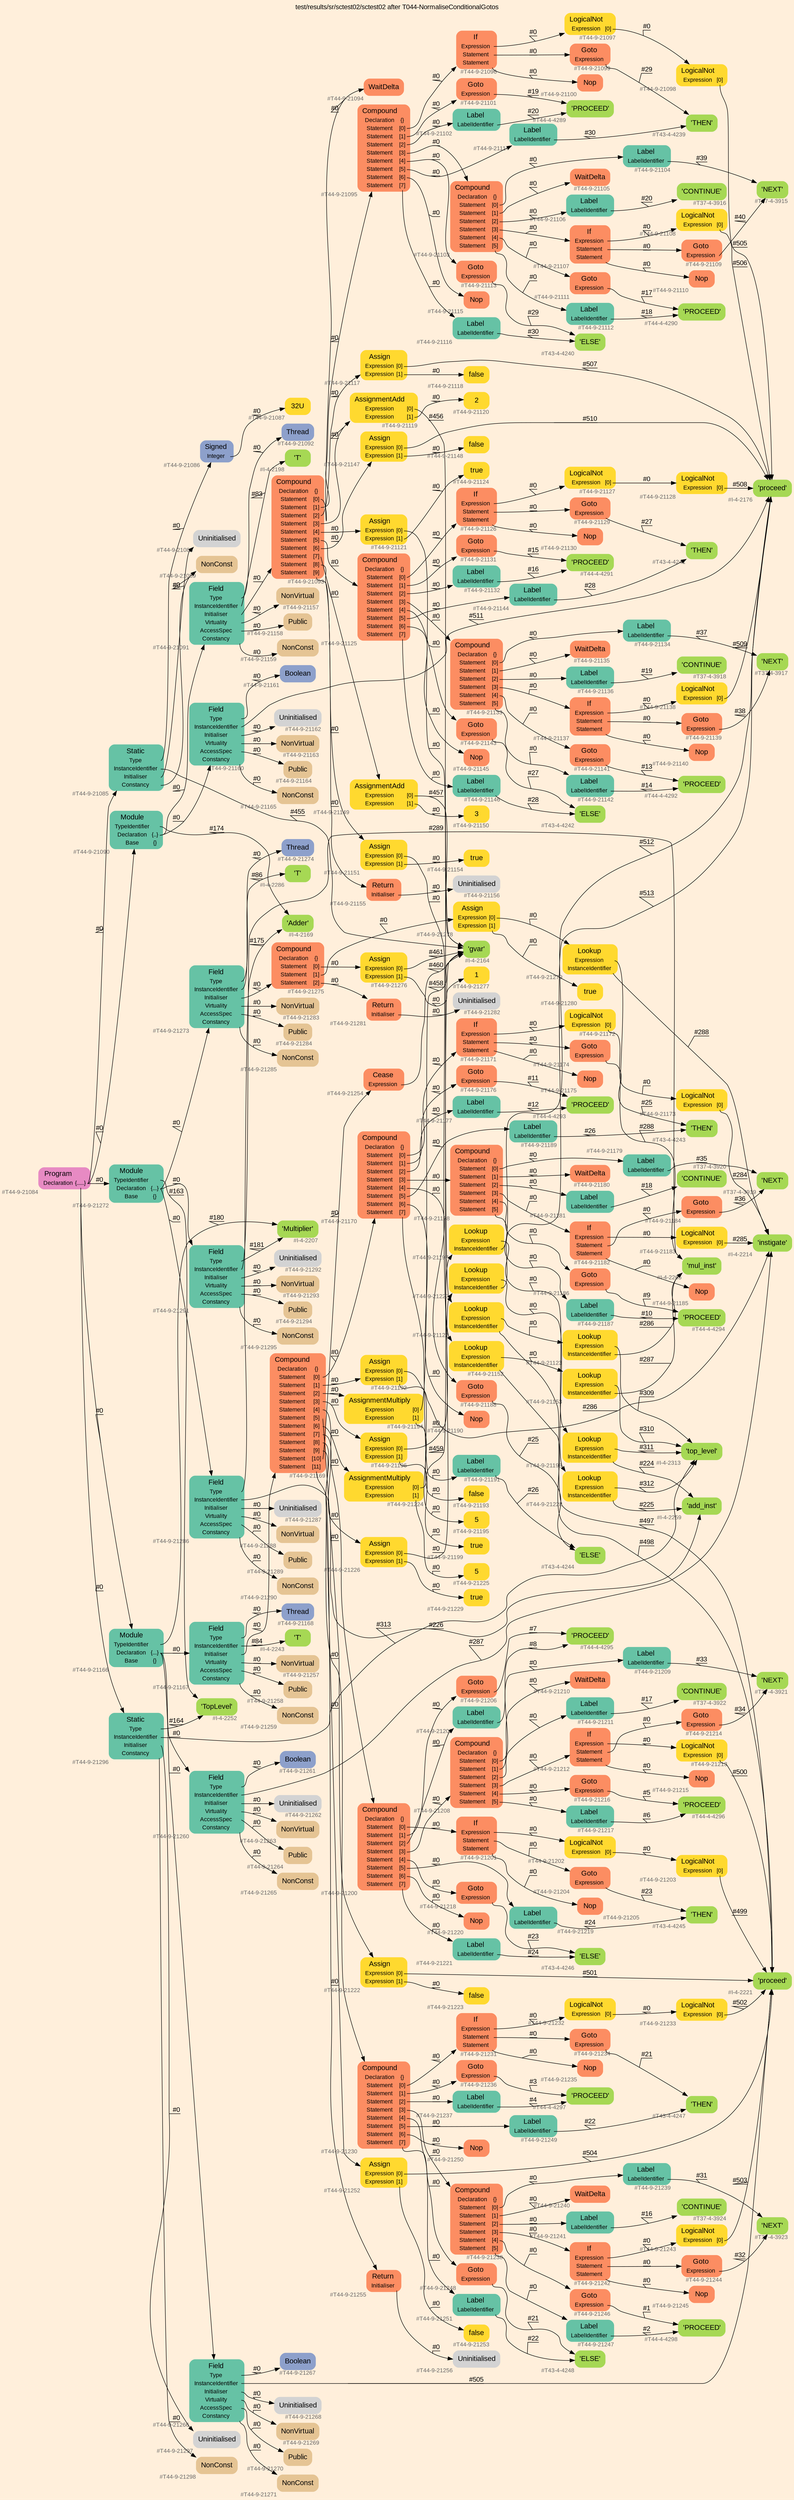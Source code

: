 digraph "test/results/sr/sctest02/sctest02 after T044-NormaliseConditionalGotos" {
label = "test/results/sr/sctest02/sctest02 after T044-NormaliseConditionalGotos"
labelloc = t
graph [
    rankdir = "LR"
    ranksep = 0.3
    bgcolor = antiquewhite1
    color = black
    fontcolor = black
    fontname = "Arial"
];
node [
    fontname = "Arial"
];
edge [
    fontname = "Arial"
];

// -------------------- node figure --------------------
// -------- block #T44-9-21084 ----------
"#T44-9-21084" [
    fillcolor = "/set28/4"
    xlabel = "#T44-9-21084"
    fontsize = "12"
    fontcolor = grey40
    shape = "plaintext"
    label = <<TABLE BORDER="0" CELLBORDER="0" CELLSPACING="0">
     <TR><TD><FONT COLOR="black" POINT-SIZE="15">Program</FONT></TD></TR>
     <TR><TD><FONT COLOR="black" POINT-SIZE="12">Declaration</FONT></TD><TD PORT="port0"><FONT COLOR="black" POINT-SIZE="12">{.....}</FONT></TD></TR>
    </TABLE>>
    style = "rounded,filled"
];

// -------- block #T44-9-21085 ----------
"#T44-9-21085" [
    fillcolor = "/set28/1"
    xlabel = "#T44-9-21085"
    fontsize = "12"
    fontcolor = grey40
    shape = "plaintext"
    label = <<TABLE BORDER="0" CELLBORDER="0" CELLSPACING="0">
     <TR><TD><FONT COLOR="black" POINT-SIZE="15">Static</FONT></TD></TR>
     <TR><TD><FONT COLOR="black" POINT-SIZE="12">Type</FONT></TD><TD PORT="port0"></TD></TR>
     <TR><TD><FONT COLOR="black" POINT-SIZE="12">InstanceIdentifier</FONT></TD><TD PORT="port1"></TD></TR>
     <TR><TD><FONT COLOR="black" POINT-SIZE="12">Initialiser</FONT></TD><TD PORT="port2"></TD></TR>
     <TR><TD><FONT COLOR="black" POINT-SIZE="12">Constancy</FONT></TD><TD PORT="port3"></TD></TR>
    </TABLE>>
    style = "rounded,filled"
];

// -------- block #T44-9-21086 ----------
"#T44-9-21086" [
    fillcolor = "/set28/3"
    xlabel = "#T44-9-21086"
    fontsize = "12"
    fontcolor = grey40
    shape = "plaintext"
    label = <<TABLE BORDER="0" CELLBORDER="0" CELLSPACING="0">
     <TR><TD><FONT COLOR="black" POINT-SIZE="15">Signed</FONT></TD></TR>
     <TR><TD><FONT COLOR="black" POINT-SIZE="12">Integer</FONT></TD><TD PORT="port0"></TD></TR>
    </TABLE>>
    style = "rounded,filled"
];

// -------- block #T44-9-21087 ----------
"#T44-9-21087" [
    fillcolor = "/set28/6"
    xlabel = "#T44-9-21087"
    fontsize = "12"
    fontcolor = grey40
    shape = "plaintext"
    label = <<TABLE BORDER="0" CELLBORDER="0" CELLSPACING="0">
     <TR><TD><FONT COLOR="black" POINT-SIZE="15">32U</FONT></TD></TR>
    </TABLE>>
    style = "rounded,filled"
];

// -------- block #I-4-2164 ----------
"#I-4-2164" [
    fillcolor = "/set28/5"
    xlabel = "#I-4-2164"
    fontsize = "12"
    fontcolor = grey40
    shape = "plaintext"
    label = <<TABLE BORDER="0" CELLBORDER="0" CELLSPACING="0">
     <TR><TD><FONT COLOR="black" POINT-SIZE="15">'gvar'</FONT></TD></TR>
    </TABLE>>
    style = "rounded,filled"
];

// -------- block #T44-9-21088 ----------
"#T44-9-21088" [
    xlabel = "#T44-9-21088"
    fontsize = "12"
    fontcolor = grey40
    shape = "plaintext"
    label = <<TABLE BORDER="0" CELLBORDER="0" CELLSPACING="0">
     <TR><TD><FONT COLOR="black" POINT-SIZE="15">Uninitialised</FONT></TD></TR>
    </TABLE>>
    style = "rounded,filled"
];

// -------- block #T44-9-21089 ----------
"#T44-9-21089" [
    fillcolor = "/set28/7"
    xlabel = "#T44-9-21089"
    fontsize = "12"
    fontcolor = grey40
    shape = "plaintext"
    label = <<TABLE BORDER="0" CELLBORDER="0" CELLSPACING="0">
     <TR><TD><FONT COLOR="black" POINT-SIZE="15">NonConst</FONT></TD></TR>
    </TABLE>>
    style = "rounded,filled"
];

// -------- block #T44-9-21090 ----------
"#T44-9-21090" [
    fillcolor = "/set28/1"
    xlabel = "#T44-9-21090"
    fontsize = "12"
    fontcolor = grey40
    shape = "plaintext"
    label = <<TABLE BORDER="0" CELLBORDER="0" CELLSPACING="0">
     <TR><TD><FONT COLOR="black" POINT-SIZE="15">Module</FONT></TD></TR>
     <TR><TD><FONT COLOR="black" POINT-SIZE="12">TypeIdentifier</FONT></TD><TD PORT="port0"></TD></TR>
     <TR><TD><FONT COLOR="black" POINT-SIZE="12">Declaration</FONT></TD><TD PORT="port1"><FONT COLOR="black" POINT-SIZE="12">{..}</FONT></TD></TR>
     <TR><TD><FONT COLOR="black" POINT-SIZE="12">Base</FONT></TD><TD PORT="port2"><FONT COLOR="black" POINT-SIZE="12">{}</FONT></TD></TR>
    </TABLE>>
    style = "rounded,filled"
];

// -------- block #I-4-2169 ----------
"#I-4-2169" [
    fillcolor = "/set28/5"
    xlabel = "#I-4-2169"
    fontsize = "12"
    fontcolor = grey40
    shape = "plaintext"
    label = <<TABLE BORDER="0" CELLBORDER="0" CELLSPACING="0">
     <TR><TD><FONT COLOR="black" POINT-SIZE="15">'Adder'</FONT></TD></TR>
    </TABLE>>
    style = "rounded,filled"
];

// -------- block #T44-9-21091 ----------
"#T44-9-21091" [
    fillcolor = "/set28/1"
    xlabel = "#T44-9-21091"
    fontsize = "12"
    fontcolor = grey40
    shape = "plaintext"
    label = <<TABLE BORDER="0" CELLBORDER="0" CELLSPACING="0">
     <TR><TD><FONT COLOR="black" POINT-SIZE="15">Field</FONT></TD></TR>
     <TR><TD><FONT COLOR="black" POINT-SIZE="12">Type</FONT></TD><TD PORT="port0"></TD></TR>
     <TR><TD><FONT COLOR="black" POINT-SIZE="12">InstanceIdentifier</FONT></TD><TD PORT="port1"></TD></TR>
     <TR><TD><FONT COLOR="black" POINT-SIZE="12">Initialiser</FONT></TD><TD PORT="port2"></TD></TR>
     <TR><TD><FONT COLOR="black" POINT-SIZE="12">Virtuality</FONT></TD><TD PORT="port3"></TD></TR>
     <TR><TD><FONT COLOR="black" POINT-SIZE="12">AccessSpec</FONT></TD><TD PORT="port4"></TD></TR>
     <TR><TD><FONT COLOR="black" POINT-SIZE="12">Constancy</FONT></TD><TD PORT="port5"></TD></TR>
    </TABLE>>
    style = "rounded,filled"
];

// -------- block #T44-9-21092 ----------
"#T44-9-21092" [
    fillcolor = "/set28/3"
    xlabel = "#T44-9-21092"
    fontsize = "12"
    fontcolor = grey40
    shape = "plaintext"
    label = <<TABLE BORDER="0" CELLBORDER="0" CELLSPACING="0">
     <TR><TD><FONT COLOR="black" POINT-SIZE="15">Thread</FONT></TD></TR>
    </TABLE>>
    style = "rounded,filled"
];

// -------- block #I-4-2198 ----------
"#I-4-2198" [
    fillcolor = "/set28/5"
    xlabel = "#I-4-2198"
    fontsize = "12"
    fontcolor = grey40
    shape = "plaintext"
    label = <<TABLE BORDER="0" CELLBORDER="0" CELLSPACING="0">
     <TR><TD><FONT COLOR="black" POINT-SIZE="15">'T'</FONT></TD></TR>
    </TABLE>>
    style = "rounded,filled"
];

// -------- block #T44-9-21093 ----------
"#T44-9-21093" [
    fillcolor = "/set28/2"
    xlabel = "#T44-9-21093"
    fontsize = "12"
    fontcolor = grey40
    shape = "plaintext"
    label = <<TABLE BORDER="0" CELLBORDER="0" CELLSPACING="0">
     <TR><TD><FONT COLOR="black" POINT-SIZE="15">Compound</FONT></TD></TR>
     <TR><TD><FONT COLOR="black" POINT-SIZE="12">Declaration</FONT></TD><TD PORT="port0"><FONT COLOR="black" POINT-SIZE="12">{}</FONT></TD></TR>
     <TR><TD><FONT COLOR="black" POINT-SIZE="12">Statement</FONT></TD><TD PORT="port1"><FONT COLOR="black" POINT-SIZE="12">[0]</FONT></TD></TR>
     <TR><TD><FONT COLOR="black" POINT-SIZE="12">Statement</FONT></TD><TD PORT="port2"><FONT COLOR="black" POINT-SIZE="12">[1]</FONT></TD></TR>
     <TR><TD><FONT COLOR="black" POINT-SIZE="12">Statement</FONT></TD><TD PORT="port3"><FONT COLOR="black" POINT-SIZE="12">[2]</FONT></TD></TR>
     <TR><TD><FONT COLOR="black" POINT-SIZE="12">Statement</FONT></TD><TD PORT="port4"><FONT COLOR="black" POINT-SIZE="12">[3]</FONT></TD></TR>
     <TR><TD><FONT COLOR="black" POINT-SIZE="12">Statement</FONT></TD><TD PORT="port5"><FONT COLOR="black" POINT-SIZE="12">[4]</FONT></TD></TR>
     <TR><TD><FONT COLOR="black" POINT-SIZE="12">Statement</FONT></TD><TD PORT="port6"><FONT COLOR="black" POINT-SIZE="12">[5]</FONT></TD></TR>
     <TR><TD><FONT COLOR="black" POINT-SIZE="12">Statement</FONT></TD><TD PORT="port7"><FONT COLOR="black" POINT-SIZE="12">[6]</FONT></TD></TR>
     <TR><TD><FONT COLOR="black" POINT-SIZE="12">Statement</FONT></TD><TD PORT="port8"><FONT COLOR="black" POINT-SIZE="12">[7]</FONT></TD></TR>
     <TR><TD><FONT COLOR="black" POINT-SIZE="12">Statement</FONT></TD><TD PORT="port9"><FONT COLOR="black" POINT-SIZE="12">[8]</FONT></TD></TR>
     <TR><TD><FONT COLOR="black" POINT-SIZE="12">Statement</FONT></TD><TD PORT="port10"><FONT COLOR="black" POINT-SIZE="12">[9]</FONT></TD></TR>
    </TABLE>>
    style = "rounded,filled"
];

// -------- block #T44-9-21094 ----------
"#T44-9-21094" [
    fillcolor = "/set28/2"
    xlabel = "#T44-9-21094"
    fontsize = "12"
    fontcolor = grey40
    shape = "plaintext"
    label = <<TABLE BORDER="0" CELLBORDER="0" CELLSPACING="0">
     <TR><TD><FONT COLOR="black" POINT-SIZE="15">WaitDelta</FONT></TD></TR>
    </TABLE>>
    style = "rounded,filled"
];

// -------- block #T44-9-21095 ----------
"#T44-9-21095" [
    fillcolor = "/set28/2"
    xlabel = "#T44-9-21095"
    fontsize = "12"
    fontcolor = grey40
    shape = "plaintext"
    label = <<TABLE BORDER="0" CELLBORDER="0" CELLSPACING="0">
     <TR><TD><FONT COLOR="black" POINT-SIZE="15">Compound</FONT></TD></TR>
     <TR><TD><FONT COLOR="black" POINT-SIZE="12">Declaration</FONT></TD><TD PORT="port0"><FONT COLOR="black" POINT-SIZE="12">{}</FONT></TD></TR>
     <TR><TD><FONT COLOR="black" POINT-SIZE="12">Statement</FONT></TD><TD PORT="port1"><FONT COLOR="black" POINT-SIZE="12">[0]</FONT></TD></TR>
     <TR><TD><FONT COLOR="black" POINT-SIZE="12">Statement</FONT></TD><TD PORT="port2"><FONT COLOR="black" POINT-SIZE="12">[1]</FONT></TD></TR>
     <TR><TD><FONT COLOR="black" POINT-SIZE="12">Statement</FONT></TD><TD PORT="port3"><FONT COLOR="black" POINT-SIZE="12">[2]</FONT></TD></TR>
     <TR><TD><FONT COLOR="black" POINT-SIZE="12">Statement</FONT></TD><TD PORT="port4"><FONT COLOR="black" POINT-SIZE="12">[3]</FONT></TD></TR>
     <TR><TD><FONT COLOR="black" POINT-SIZE="12">Statement</FONT></TD><TD PORT="port5"><FONT COLOR="black" POINT-SIZE="12">[4]</FONT></TD></TR>
     <TR><TD><FONT COLOR="black" POINT-SIZE="12">Statement</FONT></TD><TD PORT="port6"><FONT COLOR="black" POINT-SIZE="12">[5]</FONT></TD></TR>
     <TR><TD><FONT COLOR="black" POINT-SIZE="12">Statement</FONT></TD><TD PORT="port7"><FONT COLOR="black" POINT-SIZE="12">[6]</FONT></TD></TR>
     <TR><TD><FONT COLOR="black" POINT-SIZE="12">Statement</FONT></TD><TD PORT="port8"><FONT COLOR="black" POINT-SIZE="12">[7]</FONT></TD></TR>
    </TABLE>>
    style = "rounded,filled"
];

// -------- block #T44-9-21096 ----------
"#T44-9-21096" [
    fillcolor = "/set28/2"
    xlabel = "#T44-9-21096"
    fontsize = "12"
    fontcolor = grey40
    shape = "plaintext"
    label = <<TABLE BORDER="0" CELLBORDER="0" CELLSPACING="0">
     <TR><TD><FONT COLOR="black" POINT-SIZE="15">If</FONT></TD></TR>
     <TR><TD><FONT COLOR="black" POINT-SIZE="12">Expression</FONT></TD><TD PORT="port0"></TD></TR>
     <TR><TD><FONT COLOR="black" POINT-SIZE="12">Statement</FONT></TD><TD PORT="port1"></TD></TR>
     <TR><TD><FONT COLOR="black" POINT-SIZE="12">Statement</FONT></TD><TD PORT="port2"></TD></TR>
    </TABLE>>
    style = "rounded,filled"
];

// -------- block #T44-9-21097 ----------
"#T44-9-21097" [
    fillcolor = "/set28/6"
    xlabel = "#T44-9-21097"
    fontsize = "12"
    fontcolor = grey40
    shape = "plaintext"
    label = <<TABLE BORDER="0" CELLBORDER="0" CELLSPACING="0">
     <TR><TD><FONT COLOR="black" POINT-SIZE="15">LogicalNot</FONT></TD></TR>
     <TR><TD><FONT COLOR="black" POINT-SIZE="12">Expression</FONT></TD><TD PORT="port0"><FONT COLOR="black" POINT-SIZE="12">[0]</FONT></TD></TR>
    </TABLE>>
    style = "rounded,filled"
];

// -------- block #T44-9-21098 ----------
"#T44-9-21098" [
    fillcolor = "/set28/6"
    xlabel = "#T44-9-21098"
    fontsize = "12"
    fontcolor = grey40
    shape = "plaintext"
    label = <<TABLE BORDER="0" CELLBORDER="0" CELLSPACING="0">
     <TR><TD><FONT COLOR="black" POINT-SIZE="15">LogicalNot</FONT></TD></TR>
     <TR><TD><FONT COLOR="black" POINT-SIZE="12">Expression</FONT></TD><TD PORT="port0"><FONT COLOR="black" POINT-SIZE="12">[0]</FONT></TD></TR>
    </TABLE>>
    style = "rounded,filled"
];

// -------- block #I-4-2176 ----------
"#I-4-2176" [
    fillcolor = "/set28/5"
    xlabel = "#I-4-2176"
    fontsize = "12"
    fontcolor = grey40
    shape = "plaintext"
    label = <<TABLE BORDER="0" CELLBORDER="0" CELLSPACING="0">
     <TR><TD><FONT COLOR="black" POINT-SIZE="15">'proceed'</FONT></TD></TR>
    </TABLE>>
    style = "rounded,filled"
];

// -------- block #T44-9-21099 ----------
"#T44-9-21099" [
    fillcolor = "/set28/2"
    xlabel = "#T44-9-21099"
    fontsize = "12"
    fontcolor = grey40
    shape = "plaintext"
    label = <<TABLE BORDER="0" CELLBORDER="0" CELLSPACING="0">
     <TR><TD><FONT COLOR="black" POINT-SIZE="15">Goto</FONT></TD></TR>
     <TR><TD><FONT COLOR="black" POINT-SIZE="12">Expression</FONT></TD><TD PORT="port0"></TD></TR>
    </TABLE>>
    style = "rounded,filled"
];

// -------- block #T43-4-4239 ----------
"#T43-4-4239" [
    fillcolor = "/set28/5"
    xlabel = "#T43-4-4239"
    fontsize = "12"
    fontcolor = grey40
    shape = "plaintext"
    label = <<TABLE BORDER="0" CELLBORDER="0" CELLSPACING="0">
     <TR><TD><FONT COLOR="black" POINT-SIZE="15">'THEN'</FONT></TD></TR>
    </TABLE>>
    style = "rounded,filled"
];

// -------- block #T44-9-21100 ----------
"#T44-9-21100" [
    fillcolor = "/set28/2"
    xlabel = "#T44-9-21100"
    fontsize = "12"
    fontcolor = grey40
    shape = "plaintext"
    label = <<TABLE BORDER="0" CELLBORDER="0" CELLSPACING="0">
     <TR><TD><FONT COLOR="black" POINT-SIZE="15">Nop</FONT></TD></TR>
    </TABLE>>
    style = "rounded,filled"
];

// -------- block #T44-9-21101 ----------
"#T44-9-21101" [
    fillcolor = "/set28/2"
    xlabel = "#T44-9-21101"
    fontsize = "12"
    fontcolor = grey40
    shape = "plaintext"
    label = <<TABLE BORDER="0" CELLBORDER="0" CELLSPACING="0">
     <TR><TD><FONT COLOR="black" POINT-SIZE="15">Goto</FONT></TD></TR>
     <TR><TD><FONT COLOR="black" POINT-SIZE="12">Expression</FONT></TD><TD PORT="port0"></TD></TR>
    </TABLE>>
    style = "rounded,filled"
];

// -------- block #T44-4-4289 ----------
"#T44-4-4289" [
    fillcolor = "/set28/5"
    xlabel = "#T44-4-4289"
    fontsize = "12"
    fontcolor = grey40
    shape = "plaintext"
    label = <<TABLE BORDER="0" CELLBORDER="0" CELLSPACING="0">
     <TR><TD><FONT COLOR="black" POINT-SIZE="15">'PROCEED'</FONT></TD></TR>
    </TABLE>>
    style = "rounded,filled"
];

// -------- block #T44-9-21102 ----------
"#T44-9-21102" [
    fillcolor = "/set28/1"
    xlabel = "#T44-9-21102"
    fontsize = "12"
    fontcolor = grey40
    shape = "plaintext"
    label = <<TABLE BORDER="0" CELLBORDER="0" CELLSPACING="0">
     <TR><TD><FONT COLOR="black" POINT-SIZE="15">Label</FONT></TD></TR>
     <TR><TD><FONT COLOR="black" POINT-SIZE="12">LabelIdentifier</FONT></TD><TD PORT="port0"></TD></TR>
    </TABLE>>
    style = "rounded,filled"
];

// -------- block #T44-9-21103 ----------
"#T44-9-21103" [
    fillcolor = "/set28/2"
    xlabel = "#T44-9-21103"
    fontsize = "12"
    fontcolor = grey40
    shape = "plaintext"
    label = <<TABLE BORDER="0" CELLBORDER="0" CELLSPACING="0">
     <TR><TD><FONT COLOR="black" POINT-SIZE="15">Compound</FONT></TD></TR>
     <TR><TD><FONT COLOR="black" POINT-SIZE="12">Declaration</FONT></TD><TD PORT="port0"><FONT COLOR="black" POINT-SIZE="12">{}</FONT></TD></TR>
     <TR><TD><FONT COLOR="black" POINT-SIZE="12">Statement</FONT></TD><TD PORT="port1"><FONT COLOR="black" POINT-SIZE="12">[0]</FONT></TD></TR>
     <TR><TD><FONT COLOR="black" POINT-SIZE="12">Statement</FONT></TD><TD PORT="port2"><FONT COLOR="black" POINT-SIZE="12">[1]</FONT></TD></TR>
     <TR><TD><FONT COLOR="black" POINT-SIZE="12">Statement</FONT></TD><TD PORT="port3"><FONT COLOR="black" POINT-SIZE="12">[2]</FONT></TD></TR>
     <TR><TD><FONT COLOR="black" POINT-SIZE="12">Statement</FONT></TD><TD PORT="port4"><FONT COLOR="black" POINT-SIZE="12">[3]</FONT></TD></TR>
     <TR><TD><FONT COLOR="black" POINT-SIZE="12">Statement</FONT></TD><TD PORT="port5"><FONT COLOR="black" POINT-SIZE="12">[4]</FONT></TD></TR>
     <TR><TD><FONT COLOR="black" POINT-SIZE="12">Statement</FONT></TD><TD PORT="port6"><FONT COLOR="black" POINT-SIZE="12">[5]</FONT></TD></TR>
    </TABLE>>
    style = "rounded,filled"
];

// -------- block #T44-9-21104 ----------
"#T44-9-21104" [
    fillcolor = "/set28/1"
    xlabel = "#T44-9-21104"
    fontsize = "12"
    fontcolor = grey40
    shape = "plaintext"
    label = <<TABLE BORDER="0" CELLBORDER="0" CELLSPACING="0">
     <TR><TD><FONT COLOR="black" POINT-SIZE="15">Label</FONT></TD></TR>
     <TR><TD><FONT COLOR="black" POINT-SIZE="12">LabelIdentifier</FONT></TD><TD PORT="port0"></TD></TR>
    </TABLE>>
    style = "rounded,filled"
];

// -------- block #T37-4-3915 ----------
"#T37-4-3915" [
    fillcolor = "/set28/5"
    xlabel = "#T37-4-3915"
    fontsize = "12"
    fontcolor = grey40
    shape = "plaintext"
    label = <<TABLE BORDER="0" CELLBORDER="0" CELLSPACING="0">
     <TR><TD><FONT COLOR="black" POINT-SIZE="15">'NEXT'</FONT></TD></TR>
    </TABLE>>
    style = "rounded,filled"
];

// -------- block #T44-9-21105 ----------
"#T44-9-21105" [
    fillcolor = "/set28/2"
    xlabel = "#T44-9-21105"
    fontsize = "12"
    fontcolor = grey40
    shape = "plaintext"
    label = <<TABLE BORDER="0" CELLBORDER="0" CELLSPACING="0">
     <TR><TD><FONT COLOR="black" POINT-SIZE="15">WaitDelta</FONT></TD></TR>
    </TABLE>>
    style = "rounded,filled"
];

// -------- block #T44-9-21106 ----------
"#T44-9-21106" [
    fillcolor = "/set28/1"
    xlabel = "#T44-9-21106"
    fontsize = "12"
    fontcolor = grey40
    shape = "plaintext"
    label = <<TABLE BORDER="0" CELLBORDER="0" CELLSPACING="0">
     <TR><TD><FONT COLOR="black" POINT-SIZE="15">Label</FONT></TD></TR>
     <TR><TD><FONT COLOR="black" POINT-SIZE="12">LabelIdentifier</FONT></TD><TD PORT="port0"></TD></TR>
    </TABLE>>
    style = "rounded,filled"
];

// -------- block #T37-4-3916 ----------
"#T37-4-3916" [
    fillcolor = "/set28/5"
    xlabel = "#T37-4-3916"
    fontsize = "12"
    fontcolor = grey40
    shape = "plaintext"
    label = <<TABLE BORDER="0" CELLBORDER="0" CELLSPACING="0">
     <TR><TD><FONT COLOR="black" POINT-SIZE="15">'CONTINUE'</FONT></TD></TR>
    </TABLE>>
    style = "rounded,filled"
];

// -------- block #T44-9-21107 ----------
"#T44-9-21107" [
    fillcolor = "/set28/2"
    xlabel = "#T44-9-21107"
    fontsize = "12"
    fontcolor = grey40
    shape = "plaintext"
    label = <<TABLE BORDER="0" CELLBORDER="0" CELLSPACING="0">
     <TR><TD><FONT COLOR="black" POINT-SIZE="15">If</FONT></TD></TR>
     <TR><TD><FONT COLOR="black" POINT-SIZE="12">Expression</FONT></TD><TD PORT="port0"></TD></TR>
     <TR><TD><FONT COLOR="black" POINT-SIZE="12">Statement</FONT></TD><TD PORT="port1"></TD></TR>
     <TR><TD><FONT COLOR="black" POINT-SIZE="12">Statement</FONT></TD><TD PORT="port2"></TD></TR>
    </TABLE>>
    style = "rounded,filled"
];

// -------- block #T44-9-21108 ----------
"#T44-9-21108" [
    fillcolor = "/set28/6"
    xlabel = "#T44-9-21108"
    fontsize = "12"
    fontcolor = grey40
    shape = "plaintext"
    label = <<TABLE BORDER="0" CELLBORDER="0" CELLSPACING="0">
     <TR><TD><FONT COLOR="black" POINT-SIZE="15">LogicalNot</FONT></TD></TR>
     <TR><TD><FONT COLOR="black" POINT-SIZE="12">Expression</FONT></TD><TD PORT="port0"><FONT COLOR="black" POINT-SIZE="12">[0]</FONT></TD></TR>
    </TABLE>>
    style = "rounded,filled"
];

// -------- block #T44-9-21109 ----------
"#T44-9-21109" [
    fillcolor = "/set28/2"
    xlabel = "#T44-9-21109"
    fontsize = "12"
    fontcolor = grey40
    shape = "plaintext"
    label = <<TABLE BORDER="0" CELLBORDER="0" CELLSPACING="0">
     <TR><TD><FONT COLOR="black" POINT-SIZE="15">Goto</FONT></TD></TR>
     <TR><TD><FONT COLOR="black" POINT-SIZE="12">Expression</FONT></TD><TD PORT="port0"></TD></TR>
    </TABLE>>
    style = "rounded,filled"
];

// -------- block #T44-9-21110 ----------
"#T44-9-21110" [
    fillcolor = "/set28/2"
    xlabel = "#T44-9-21110"
    fontsize = "12"
    fontcolor = grey40
    shape = "plaintext"
    label = <<TABLE BORDER="0" CELLBORDER="0" CELLSPACING="0">
     <TR><TD><FONT COLOR="black" POINT-SIZE="15">Nop</FONT></TD></TR>
    </TABLE>>
    style = "rounded,filled"
];

// -------- block #T44-9-21111 ----------
"#T44-9-21111" [
    fillcolor = "/set28/2"
    xlabel = "#T44-9-21111"
    fontsize = "12"
    fontcolor = grey40
    shape = "plaintext"
    label = <<TABLE BORDER="0" CELLBORDER="0" CELLSPACING="0">
     <TR><TD><FONT COLOR="black" POINT-SIZE="15">Goto</FONT></TD></TR>
     <TR><TD><FONT COLOR="black" POINT-SIZE="12">Expression</FONT></TD><TD PORT="port0"></TD></TR>
    </TABLE>>
    style = "rounded,filled"
];

// -------- block #T44-4-4290 ----------
"#T44-4-4290" [
    fillcolor = "/set28/5"
    xlabel = "#T44-4-4290"
    fontsize = "12"
    fontcolor = grey40
    shape = "plaintext"
    label = <<TABLE BORDER="0" CELLBORDER="0" CELLSPACING="0">
     <TR><TD><FONT COLOR="black" POINT-SIZE="15">'PROCEED'</FONT></TD></TR>
    </TABLE>>
    style = "rounded,filled"
];

// -------- block #T44-9-21112 ----------
"#T44-9-21112" [
    fillcolor = "/set28/1"
    xlabel = "#T44-9-21112"
    fontsize = "12"
    fontcolor = grey40
    shape = "plaintext"
    label = <<TABLE BORDER="0" CELLBORDER="0" CELLSPACING="0">
     <TR><TD><FONT COLOR="black" POINT-SIZE="15">Label</FONT></TD></TR>
     <TR><TD><FONT COLOR="black" POINT-SIZE="12">LabelIdentifier</FONT></TD><TD PORT="port0"></TD></TR>
    </TABLE>>
    style = "rounded,filled"
];

// -------- block #T44-9-21113 ----------
"#T44-9-21113" [
    fillcolor = "/set28/2"
    xlabel = "#T44-9-21113"
    fontsize = "12"
    fontcolor = grey40
    shape = "plaintext"
    label = <<TABLE BORDER="0" CELLBORDER="0" CELLSPACING="0">
     <TR><TD><FONT COLOR="black" POINT-SIZE="15">Goto</FONT></TD></TR>
     <TR><TD><FONT COLOR="black" POINT-SIZE="12">Expression</FONT></TD><TD PORT="port0"></TD></TR>
    </TABLE>>
    style = "rounded,filled"
];

// -------- block #T43-4-4240 ----------
"#T43-4-4240" [
    fillcolor = "/set28/5"
    xlabel = "#T43-4-4240"
    fontsize = "12"
    fontcolor = grey40
    shape = "plaintext"
    label = <<TABLE BORDER="0" CELLBORDER="0" CELLSPACING="0">
     <TR><TD><FONT COLOR="black" POINT-SIZE="15">'ELSE'</FONT></TD></TR>
    </TABLE>>
    style = "rounded,filled"
];

// -------- block #T44-9-21114 ----------
"#T44-9-21114" [
    fillcolor = "/set28/1"
    xlabel = "#T44-9-21114"
    fontsize = "12"
    fontcolor = grey40
    shape = "plaintext"
    label = <<TABLE BORDER="0" CELLBORDER="0" CELLSPACING="0">
     <TR><TD><FONT COLOR="black" POINT-SIZE="15">Label</FONT></TD></TR>
     <TR><TD><FONT COLOR="black" POINT-SIZE="12">LabelIdentifier</FONT></TD><TD PORT="port0"></TD></TR>
    </TABLE>>
    style = "rounded,filled"
];

// -------- block #T44-9-21115 ----------
"#T44-9-21115" [
    fillcolor = "/set28/2"
    xlabel = "#T44-9-21115"
    fontsize = "12"
    fontcolor = grey40
    shape = "plaintext"
    label = <<TABLE BORDER="0" CELLBORDER="0" CELLSPACING="0">
     <TR><TD><FONT COLOR="black" POINT-SIZE="15">Nop</FONT></TD></TR>
    </TABLE>>
    style = "rounded,filled"
];

// -------- block #T44-9-21116 ----------
"#T44-9-21116" [
    fillcolor = "/set28/1"
    xlabel = "#T44-9-21116"
    fontsize = "12"
    fontcolor = grey40
    shape = "plaintext"
    label = <<TABLE BORDER="0" CELLBORDER="0" CELLSPACING="0">
     <TR><TD><FONT COLOR="black" POINT-SIZE="15">Label</FONT></TD></TR>
     <TR><TD><FONT COLOR="black" POINT-SIZE="12">LabelIdentifier</FONT></TD><TD PORT="port0"></TD></TR>
    </TABLE>>
    style = "rounded,filled"
];

// -------- block #T44-9-21117 ----------
"#T44-9-21117" [
    fillcolor = "/set28/6"
    xlabel = "#T44-9-21117"
    fontsize = "12"
    fontcolor = grey40
    shape = "plaintext"
    label = <<TABLE BORDER="0" CELLBORDER="0" CELLSPACING="0">
     <TR><TD><FONT COLOR="black" POINT-SIZE="15">Assign</FONT></TD></TR>
     <TR><TD><FONT COLOR="black" POINT-SIZE="12">Expression</FONT></TD><TD PORT="port0"><FONT COLOR="black" POINT-SIZE="12">[0]</FONT></TD></TR>
     <TR><TD><FONT COLOR="black" POINT-SIZE="12">Expression</FONT></TD><TD PORT="port1"><FONT COLOR="black" POINT-SIZE="12">[1]</FONT></TD></TR>
    </TABLE>>
    style = "rounded,filled"
];

// -------- block #T44-9-21118 ----------
"#T44-9-21118" [
    fillcolor = "/set28/6"
    xlabel = "#T44-9-21118"
    fontsize = "12"
    fontcolor = grey40
    shape = "plaintext"
    label = <<TABLE BORDER="0" CELLBORDER="0" CELLSPACING="0">
     <TR><TD><FONT COLOR="black" POINT-SIZE="15">false</FONT></TD></TR>
    </TABLE>>
    style = "rounded,filled"
];

// -------- block #T44-9-21119 ----------
"#T44-9-21119" [
    fillcolor = "/set28/6"
    xlabel = "#T44-9-21119"
    fontsize = "12"
    fontcolor = grey40
    shape = "plaintext"
    label = <<TABLE BORDER="0" CELLBORDER="0" CELLSPACING="0">
     <TR><TD><FONT COLOR="black" POINT-SIZE="15">AssignmentAdd</FONT></TD></TR>
     <TR><TD><FONT COLOR="black" POINT-SIZE="12">Expression</FONT></TD><TD PORT="port0"><FONT COLOR="black" POINT-SIZE="12">[0]</FONT></TD></TR>
     <TR><TD><FONT COLOR="black" POINT-SIZE="12">Expression</FONT></TD><TD PORT="port1"><FONT COLOR="black" POINT-SIZE="12">[1]</FONT></TD></TR>
    </TABLE>>
    style = "rounded,filled"
];

// -------- block #T44-9-21120 ----------
"#T44-9-21120" [
    fillcolor = "/set28/6"
    xlabel = "#T44-9-21120"
    fontsize = "12"
    fontcolor = grey40
    shape = "plaintext"
    label = <<TABLE BORDER="0" CELLBORDER="0" CELLSPACING="0">
     <TR><TD><FONT COLOR="black" POINT-SIZE="15">2</FONT></TD></TR>
    </TABLE>>
    style = "rounded,filled"
];

// -------- block #T44-9-21121 ----------
"#T44-9-21121" [
    fillcolor = "/set28/6"
    xlabel = "#T44-9-21121"
    fontsize = "12"
    fontcolor = grey40
    shape = "plaintext"
    label = <<TABLE BORDER="0" CELLBORDER="0" CELLSPACING="0">
     <TR><TD><FONT COLOR="black" POINT-SIZE="15">Assign</FONT></TD></TR>
     <TR><TD><FONT COLOR="black" POINT-SIZE="12">Expression</FONT></TD><TD PORT="port0"><FONT COLOR="black" POINT-SIZE="12">[0]</FONT></TD></TR>
     <TR><TD><FONT COLOR="black" POINT-SIZE="12">Expression</FONT></TD><TD PORT="port1"><FONT COLOR="black" POINT-SIZE="12">[1]</FONT></TD></TR>
    </TABLE>>
    style = "rounded,filled"
];

// -------- block #T44-9-21122 ----------
"#T44-9-21122" [
    fillcolor = "/set28/6"
    xlabel = "#T44-9-21122"
    fontsize = "12"
    fontcolor = grey40
    shape = "plaintext"
    label = <<TABLE BORDER="0" CELLBORDER="0" CELLSPACING="0">
     <TR><TD><FONT COLOR="black" POINT-SIZE="15">Lookup</FONT></TD></TR>
     <TR><TD><FONT COLOR="black" POINT-SIZE="12">Expression</FONT></TD><TD PORT="port0"></TD></TR>
     <TR><TD><FONT COLOR="black" POINT-SIZE="12">InstanceIdentifier</FONT></TD><TD PORT="port1"></TD></TR>
    </TABLE>>
    style = "rounded,filled"
];

// -------- block #T44-9-21123 ----------
"#T44-9-21123" [
    fillcolor = "/set28/6"
    xlabel = "#T44-9-21123"
    fontsize = "12"
    fontcolor = grey40
    shape = "plaintext"
    label = <<TABLE BORDER="0" CELLBORDER="0" CELLSPACING="0">
     <TR><TD><FONT COLOR="black" POINT-SIZE="15">Lookup</FONT></TD></TR>
     <TR><TD><FONT COLOR="black" POINT-SIZE="12">Expression</FONT></TD><TD PORT="port0"></TD></TR>
     <TR><TD><FONT COLOR="black" POINT-SIZE="12">InstanceIdentifier</FONT></TD><TD PORT="port1"></TD></TR>
    </TABLE>>
    style = "rounded,filled"
];

// -------- block #I-4-2313 ----------
"#I-4-2313" [
    fillcolor = "/set28/5"
    xlabel = "#I-4-2313"
    fontsize = "12"
    fontcolor = grey40
    shape = "plaintext"
    label = <<TABLE BORDER="0" CELLBORDER="0" CELLSPACING="0">
     <TR><TD><FONT COLOR="black" POINT-SIZE="15">'top_level'</FONT></TD></TR>
    </TABLE>>
    style = "rounded,filled"
];

// -------- block #I-4-2265 ----------
"#I-4-2265" [
    fillcolor = "/set28/5"
    xlabel = "#I-4-2265"
    fontsize = "12"
    fontcolor = grey40
    shape = "plaintext"
    label = <<TABLE BORDER="0" CELLBORDER="0" CELLSPACING="0">
     <TR><TD><FONT COLOR="black" POINT-SIZE="15">'mul_inst'</FONT></TD></TR>
    </TABLE>>
    style = "rounded,filled"
];

// -------- block #I-4-2221 ----------
"#I-4-2221" [
    fillcolor = "/set28/5"
    xlabel = "#I-4-2221"
    fontsize = "12"
    fontcolor = grey40
    shape = "plaintext"
    label = <<TABLE BORDER="0" CELLBORDER="0" CELLSPACING="0">
     <TR><TD><FONT COLOR="black" POINT-SIZE="15">'proceed'</FONT></TD></TR>
    </TABLE>>
    style = "rounded,filled"
];

// -------- block #T44-9-21124 ----------
"#T44-9-21124" [
    fillcolor = "/set28/6"
    xlabel = "#T44-9-21124"
    fontsize = "12"
    fontcolor = grey40
    shape = "plaintext"
    label = <<TABLE BORDER="0" CELLBORDER="0" CELLSPACING="0">
     <TR><TD><FONT COLOR="black" POINT-SIZE="15">true</FONT></TD></TR>
    </TABLE>>
    style = "rounded,filled"
];

// -------- block #T44-9-21125 ----------
"#T44-9-21125" [
    fillcolor = "/set28/2"
    xlabel = "#T44-9-21125"
    fontsize = "12"
    fontcolor = grey40
    shape = "plaintext"
    label = <<TABLE BORDER="0" CELLBORDER="0" CELLSPACING="0">
     <TR><TD><FONT COLOR="black" POINT-SIZE="15">Compound</FONT></TD></TR>
     <TR><TD><FONT COLOR="black" POINT-SIZE="12">Declaration</FONT></TD><TD PORT="port0"><FONT COLOR="black" POINT-SIZE="12">{}</FONT></TD></TR>
     <TR><TD><FONT COLOR="black" POINT-SIZE="12">Statement</FONT></TD><TD PORT="port1"><FONT COLOR="black" POINT-SIZE="12">[0]</FONT></TD></TR>
     <TR><TD><FONT COLOR="black" POINT-SIZE="12">Statement</FONT></TD><TD PORT="port2"><FONT COLOR="black" POINT-SIZE="12">[1]</FONT></TD></TR>
     <TR><TD><FONT COLOR="black" POINT-SIZE="12">Statement</FONT></TD><TD PORT="port3"><FONT COLOR="black" POINT-SIZE="12">[2]</FONT></TD></TR>
     <TR><TD><FONT COLOR="black" POINT-SIZE="12">Statement</FONT></TD><TD PORT="port4"><FONT COLOR="black" POINT-SIZE="12">[3]</FONT></TD></TR>
     <TR><TD><FONT COLOR="black" POINT-SIZE="12">Statement</FONT></TD><TD PORT="port5"><FONT COLOR="black" POINT-SIZE="12">[4]</FONT></TD></TR>
     <TR><TD><FONT COLOR="black" POINT-SIZE="12">Statement</FONT></TD><TD PORT="port6"><FONT COLOR="black" POINT-SIZE="12">[5]</FONT></TD></TR>
     <TR><TD><FONT COLOR="black" POINT-SIZE="12">Statement</FONT></TD><TD PORT="port7"><FONT COLOR="black" POINT-SIZE="12">[6]</FONT></TD></TR>
     <TR><TD><FONT COLOR="black" POINT-SIZE="12">Statement</FONT></TD><TD PORT="port8"><FONT COLOR="black" POINT-SIZE="12">[7]</FONT></TD></TR>
    </TABLE>>
    style = "rounded,filled"
];

// -------- block #T44-9-21126 ----------
"#T44-9-21126" [
    fillcolor = "/set28/2"
    xlabel = "#T44-9-21126"
    fontsize = "12"
    fontcolor = grey40
    shape = "plaintext"
    label = <<TABLE BORDER="0" CELLBORDER="0" CELLSPACING="0">
     <TR><TD><FONT COLOR="black" POINT-SIZE="15">If</FONT></TD></TR>
     <TR><TD><FONT COLOR="black" POINT-SIZE="12">Expression</FONT></TD><TD PORT="port0"></TD></TR>
     <TR><TD><FONT COLOR="black" POINT-SIZE="12">Statement</FONT></TD><TD PORT="port1"></TD></TR>
     <TR><TD><FONT COLOR="black" POINT-SIZE="12">Statement</FONT></TD><TD PORT="port2"></TD></TR>
    </TABLE>>
    style = "rounded,filled"
];

// -------- block #T44-9-21127 ----------
"#T44-9-21127" [
    fillcolor = "/set28/6"
    xlabel = "#T44-9-21127"
    fontsize = "12"
    fontcolor = grey40
    shape = "plaintext"
    label = <<TABLE BORDER="0" CELLBORDER="0" CELLSPACING="0">
     <TR><TD><FONT COLOR="black" POINT-SIZE="15">LogicalNot</FONT></TD></TR>
     <TR><TD><FONT COLOR="black" POINT-SIZE="12">Expression</FONT></TD><TD PORT="port0"><FONT COLOR="black" POINT-SIZE="12">[0]</FONT></TD></TR>
    </TABLE>>
    style = "rounded,filled"
];

// -------- block #T44-9-21128 ----------
"#T44-9-21128" [
    fillcolor = "/set28/6"
    xlabel = "#T44-9-21128"
    fontsize = "12"
    fontcolor = grey40
    shape = "plaintext"
    label = <<TABLE BORDER="0" CELLBORDER="0" CELLSPACING="0">
     <TR><TD><FONT COLOR="black" POINT-SIZE="15">LogicalNot</FONT></TD></TR>
     <TR><TD><FONT COLOR="black" POINT-SIZE="12">Expression</FONT></TD><TD PORT="port0"><FONT COLOR="black" POINT-SIZE="12">[0]</FONT></TD></TR>
    </TABLE>>
    style = "rounded,filled"
];

// -------- block #T44-9-21129 ----------
"#T44-9-21129" [
    fillcolor = "/set28/2"
    xlabel = "#T44-9-21129"
    fontsize = "12"
    fontcolor = grey40
    shape = "plaintext"
    label = <<TABLE BORDER="0" CELLBORDER="0" CELLSPACING="0">
     <TR><TD><FONT COLOR="black" POINT-SIZE="15">Goto</FONT></TD></TR>
     <TR><TD><FONT COLOR="black" POINT-SIZE="12">Expression</FONT></TD><TD PORT="port0"></TD></TR>
    </TABLE>>
    style = "rounded,filled"
];

// -------- block #T43-4-4241 ----------
"#T43-4-4241" [
    fillcolor = "/set28/5"
    xlabel = "#T43-4-4241"
    fontsize = "12"
    fontcolor = grey40
    shape = "plaintext"
    label = <<TABLE BORDER="0" CELLBORDER="0" CELLSPACING="0">
     <TR><TD><FONT COLOR="black" POINT-SIZE="15">'THEN'</FONT></TD></TR>
    </TABLE>>
    style = "rounded,filled"
];

// -------- block #T44-9-21130 ----------
"#T44-9-21130" [
    fillcolor = "/set28/2"
    xlabel = "#T44-9-21130"
    fontsize = "12"
    fontcolor = grey40
    shape = "plaintext"
    label = <<TABLE BORDER="0" CELLBORDER="0" CELLSPACING="0">
     <TR><TD><FONT COLOR="black" POINT-SIZE="15">Nop</FONT></TD></TR>
    </TABLE>>
    style = "rounded,filled"
];

// -------- block #T44-9-21131 ----------
"#T44-9-21131" [
    fillcolor = "/set28/2"
    xlabel = "#T44-9-21131"
    fontsize = "12"
    fontcolor = grey40
    shape = "plaintext"
    label = <<TABLE BORDER="0" CELLBORDER="0" CELLSPACING="0">
     <TR><TD><FONT COLOR="black" POINT-SIZE="15">Goto</FONT></TD></TR>
     <TR><TD><FONT COLOR="black" POINT-SIZE="12">Expression</FONT></TD><TD PORT="port0"></TD></TR>
    </TABLE>>
    style = "rounded,filled"
];

// -------- block #T44-4-4291 ----------
"#T44-4-4291" [
    fillcolor = "/set28/5"
    xlabel = "#T44-4-4291"
    fontsize = "12"
    fontcolor = grey40
    shape = "plaintext"
    label = <<TABLE BORDER="0" CELLBORDER="0" CELLSPACING="0">
     <TR><TD><FONT COLOR="black" POINT-SIZE="15">'PROCEED'</FONT></TD></TR>
    </TABLE>>
    style = "rounded,filled"
];

// -------- block #T44-9-21132 ----------
"#T44-9-21132" [
    fillcolor = "/set28/1"
    xlabel = "#T44-9-21132"
    fontsize = "12"
    fontcolor = grey40
    shape = "plaintext"
    label = <<TABLE BORDER="0" CELLBORDER="0" CELLSPACING="0">
     <TR><TD><FONT COLOR="black" POINT-SIZE="15">Label</FONT></TD></TR>
     <TR><TD><FONT COLOR="black" POINT-SIZE="12">LabelIdentifier</FONT></TD><TD PORT="port0"></TD></TR>
    </TABLE>>
    style = "rounded,filled"
];

// -------- block #T44-9-21133 ----------
"#T44-9-21133" [
    fillcolor = "/set28/2"
    xlabel = "#T44-9-21133"
    fontsize = "12"
    fontcolor = grey40
    shape = "plaintext"
    label = <<TABLE BORDER="0" CELLBORDER="0" CELLSPACING="0">
     <TR><TD><FONT COLOR="black" POINT-SIZE="15">Compound</FONT></TD></TR>
     <TR><TD><FONT COLOR="black" POINT-SIZE="12">Declaration</FONT></TD><TD PORT="port0"><FONT COLOR="black" POINT-SIZE="12">{}</FONT></TD></TR>
     <TR><TD><FONT COLOR="black" POINT-SIZE="12">Statement</FONT></TD><TD PORT="port1"><FONT COLOR="black" POINT-SIZE="12">[0]</FONT></TD></TR>
     <TR><TD><FONT COLOR="black" POINT-SIZE="12">Statement</FONT></TD><TD PORT="port2"><FONT COLOR="black" POINT-SIZE="12">[1]</FONT></TD></TR>
     <TR><TD><FONT COLOR="black" POINT-SIZE="12">Statement</FONT></TD><TD PORT="port3"><FONT COLOR="black" POINT-SIZE="12">[2]</FONT></TD></TR>
     <TR><TD><FONT COLOR="black" POINT-SIZE="12">Statement</FONT></TD><TD PORT="port4"><FONT COLOR="black" POINT-SIZE="12">[3]</FONT></TD></TR>
     <TR><TD><FONT COLOR="black" POINT-SIZE="12">Statement</FONT></TD><TD PORT="port5"><FONT COLOR="black" POINT-SIZE="12">[4]</FONT></TD></TR>
     <TR><TD><FONT COLOR="black" POINT-SIZE="12">Statement</FONT></TD><TD PORT="port6"><FONT COLOR="black" POINT-SIZE="12">[5]</FONT></TD></TR>
    </TABLE>>
    style = "rounded,filled"
];

// -------- block #T44-9-21134 ----------
"#T44-9-21134" [
    fillcolor = "/set28/1"
    xlabel = "#T44-9-21134"
    fontsize = "12"
    fontcolor = grey40
    shape = "plaintext"
    label = <<TABLE BORDER="0" CELLBORDER="0" CELLSPACING="0">
     <TR><TD><FONT COLOR="black" POINT-SIZE="15">Label</FONT></TD></TR>
     <TR><TD><FONT COLOR="black" POINT-SIZE="12">LabelIdentifier</FONT></TD><TD PORT="port0"></TD></TR>
    </TABLE>>
    style = "rounded,filled"
];

// -------- block #T37-4-3917 ----------
"#T37-4-3917" [
    fillcolor = "/set28/5"
    xlabel = "#T37-4-3917"
    fontsize = "12"
    fontcolor = grey40
    shape = "plaintext"
    label = <<TABLE BORDER="0" CELLBORDER="0" CELLSPACING="0">
     <TR><TD><FONT COLOR="black" POINT-SIZE="15">'NEXT'</FONT></TD></TR>
    </TABLE>>
    style = "rounded,filled"
];

// -------- block #T44-9-21135 ----------
"#T44-9-21135" [
    fillcolor = "/set28/2"
    xlabel = "#T44-9-21135"
    fontsize = "12"
    fontcolor = grey40
    shape = "plaintext"
    label = <<TABLE BORDER="0" CELLBORDER="0" CELLSPACING="0">
     <TR><TD><FONT COLOR="black" POINT-SIZE="15">WaitDelta</FONT></TD></TR>
    </TABLE>>
    style = "rounded,filled"
];

// -------- block #T44-9-21136 ----------
"#T44-9-21136" [
    fillcolor = "/set28/1"
    xlabel = "#T44-9-21136"
    fontsize = "12"
    fontcolor = grey40
    shape = "plaintext"
    label = <<TABLE BORDER="0" CELLBORDER="0" CELLSPACING="0">
     <TR><TD><FONT COLOR="black" POINT-SIZE="15">Label</FONT></TD></TR>
     <TR><TD><FONT COLOR="black" POINT-SIZE="12">LabelIdentifier</FONT></TD><TD PORT="port0"></TD></TR>
    </TABLE>>
    style = "rounded,filled"
];

// -------- block #T37-4-3918 ----------
"#T37-4-3918" [
    fillcolor = "/set28/5"
    xlabel = "#T37-4-3918"
    fontsize = "12"
    fontcolor = grey40
    shape = "plaintext"
    label = <<TABLE BORDER="0" CELLBORDER="0" CELLSPACING="0">
     <TR><TD><FONT COLOR="black" POINT-SIZE="15">'CONTINUE'</FONT></TD></TR>
    </TABLE>>
    style = "rounded,filled"
];

// -------- block #T44-9-21137 ----------
"#T44-9-21137" [
    fillcolor = "/set28/2"
    xlabel = "#T44-9-21137"
    fontsize = "12"
    fontcolor = grey40
    shape = "plaintext"
    label = <<TABLE BORDER="0" CELLBORDER="0" CELLSPACING="0">
     <TR><TD><FONT COLOR="black" POINT-SIZE="15">If</FONT></TD></TR>
     <TR><TD><FONT COLOR="black" POINT-SIZE="12">Expression</FONT></TD><TD PORT="port0"></TD></TR>
     <TR><TD><FONT COLOR="black" POINT-SIZE="12">Statement</FONT></TD><TD PORT="port1"></TD></TR>
     <TR><TD><FONT COLOR="black" POINT-SIZE="12">Statement</FONT></TD><TD PORT="port2"></TD></TR>
    </TABLE>>
    style = "rounded,filled"
];

// -------- block #T44-9-21138 ----------
"#T44-9-21138" [
    fillcolor = "/set28/6"
    xlabel = "#T44-9-21138"
    fontsize = "12"
    fontcolor = grey40
    shape = "plaintext"
    label = <<TABLE BORDER="0" CELLBORDER="0" CELLSPACING="0">
     <TR><TD><FONT COLOR="black" POINT-SIZE="15">LogicalNot</FONT></TD></TR>
     <TR><TD><FONT COLOR="black" POINT-SIZE="12">Expression</FONT></TD><TD PORT="port0"><FONT COLOR="black" POINT-SIZE="12">[0]</FONT></TD></TR>
    </TABLE>>
    style = "rounded,filled"
];

// -------- block #T44-9-21139 ----------
"#T44-9-21139" [
    fillcolor = "/set28/2"
    xlabel = "#T44-9-21139"
    fontsize = "12"
    fontcolor = grey40
    shape = "plaintext"
    label = <<TABLE BORDER="0" CELLBORDER="0" CELLSPACING="0">
     <TR><TD><FONT COLOR="black" POINT-SIZE="15">Goto</FONT></TD></TR>
     <TR><TD><FONT COLOR="black" POINT-SIZE="12">Expression</FONT></TD><TD PORT="port0"></TD></TR>
    </TABLE>>
    style = "rounded,filled"
];

// -------- block #T44-9-21140 ----------
"#T44-9-21140" [
    fillcolor = "/set28/2"
    xlabel = "#T44-9-21140"
    fontsize = "12"
    fontcolor = grey40
    shape = "plaintext"
    label = <<TABLE BORDER="0" CELLBORDER="0" CELLSPACING="0">
     <TR><TD><FONT COLOR="black" POINT-SIZE="15">Nop</FONT></TD></TR>
    </TABLE>>
    style = "rounded,filled"
];

// -------- block #T44-9-21141 ----------
"#T44-9-21141" [
    fillcolor = "/set28/2"
    xlabel = "#T44-9-21141"
    fontsize = "12"
    fontcolor = grey40
    shape = "plaintext"
    label = <<TABLE BORDER="0" CELLBORDER="0" CELLSPACING="0">
     <TR><TD><FONT COLOR="black" POINT-SIZE="15">Goto</FONT></TD></TR>
     <TR><TD><FONT COLOR="black" POINT-SIZE="12">Expression</FONT></TD><TD PORT="port0"></TD></TR>
    </TABLE>>
    style = "rounded,filled"
];

// -------- block #T44-4-4292 ----------
"#T44-4-4292" [
    fillcolor = "/set28/5"
    xlabel = "#T44-4-4292"
    fontsize = "12"
    fontcolor = grey40
    shape = "plaintext"
    label = <<TABLE BORDER="0" CELLBORDER="0" CELLSPACING="0">
     <TR><TD><FONT COLOR="black" POINT-SIZE="15">'PROCEED'</FONT></TD></TR>
    </TABLE>>
    style = "rounded,filled"
];

// -------- block #T44-9-21142 ----------
"#T44-9-21142" [
    fillcolor = "/set28/1"
    xlabel = "#T44-9-21142"
    fontsize = "12"
    fontcolor = grey40
    shape = "plaintext"
    label = <<TABLE BORDER="0" CELLBORDER="0" CELLSPACING="0">
     <TR><TD><FONT COLOR="black" POINT-SIZE="15">Label</FONT></TD></TR>
     <TR><TD><FONT COLOR="black" POINT-SIZE="12">LabelIdentifier</FONT></TD><TD PORT="port0"></TD></TR>
    </TABLE>>
    style = "rounded,filled"
];

// -------- block #T44-9-21143 ----------
"#T44-9-21143" [
    fillcolor = "/set28/2"
    xlabel = "#T44-9-21143"
    fontsize = "12"
    fontcolor = grey40
    shape = "plaintext"
    label = <<TABLE BORDER="0" CELLBORDER="0" CELLSPACING="0">
     <TR><TD><FONT COLOR="black" POINT-SIZE="15">Goto</FONT></TD></TR>
     <TR><TD><FONT COLOR="black" POINT-SIZE="12">Expression</FONT></TD><TD PORT="port0"></TD></TR>
    </TABLE>>
    style = "rounded,filled"
];

// -------- block #T43-4-4242 ----------
"#T43-4-4242" [
    fillcolor = "/set28/5"
    xlabel = "#T43-4-4242"
    fontsize = "12"
    fontcolor = grey40
    shape = "plaintext"
    label = <<TABLE BORDER="0" CELLBORDER="0" CELLSPACING="0">
     <TR><TD><FONT COLOR="black" POINT-SIZE="15">'ELSE'</FONT></TD></TR>
    </TABLE>>
    style = "rounded,filled"
];

// -------- block #T44-9-21144 ----------
"#T44-9-21144" [
    fillcolor = "/set28/1"
    xlabel = "#T44-9-21144"
    fontsize = "12"
    fontcolor = grey40
    shape = "plaintext"
    label = <<TABLE BORDER="0" CELLBORDER="0" CELLSPACING="0">
     <TR><TD><FONT COLOR="black" POINT-SIZE="15">Label</FONT></TD></TR>
     <TR><TD><FONT COLOR="black" POINT-SIZE="12">LabelIdentifier</FONT></TD><TD PORT="port0"></TD></TR>
    </TABLE>>
    style = "rounded,filled"
];

// -------- block #T44-9-21145 ----------
"#T44-9-21145" [
    fillcolor = "/set28/2"
    xlabel = "#T44-9-21145"
    fontsize = "12"
    fontcolor = grey40
    shape = "plaintext"
    label = <<TABLE BORDER="0" CELLBORDER="0" CELLSPACING="0">
     <TR><TD><FONT COLOR="black" POINT-SIZE="15">Nop</FONT></TD></TR>
    </TABLE>>
    style = "rounded,filled"
];

// -------- block #T44-9-21146 ----------
"#T44-9-21146" [
    fillcolor = "/set28/1"
    xlabel = "#T44-9-21146"
    fontsize = "12"
    fontcolor = grey40
    shape = "plaintext"
    label = <<TABLE BORDER="0" CELLBORDER="0" CELLSPACING="0">
     <TR><TD><FONT COLOR="black" POINT-SIZE="15">Label</FONT></TD></TR>
     <TR><TD><FONT COLOR="black" POINT-SIZE="12">LabelIdentifier</FONT></TD><TD PORT="port0"></TD></TR>
    </TABLE>>
    style = "rounded,filled"
];

// -------- block #T44-9-21147 ----------
"#T44-9-21147" [
    fillcolor = "/set28/6"
    xlabel = "#T44-9-21147"
    fontsize = "12"
    fontcolor = grey40
    shape = "plaintext"
    label = <<TABLE BORDER="0" CELLBORDER="0" CELLSPACING="0">
     <TR><TD><FONT COLOR="black" POINT-SIZE="15">Assign</FONT></TD></TR>
     <TR><TD><FONT COLOR="black" POINT-SIZE="12">Expression</FONT></TD><TD PORT="port0"><FONT COLOR="black" POINT-SIZE="12">[0]</FONT></TD></TR>
     <TR><TD><FONT COLOR="black" POINT-SIZE="12">Expression</FONT></TD><TD PORT="port1"><FONT COLOR="black" POINT-SIZE="12">[1]</FONT></TD></TR>
    </TABLE>>
    style = "rounded,filled"
];

// -------- block #T44-9-21148 ----------
"#T44-9-21148" [
    fillcolor = "/set28/6"
    xlabel = "#T44-9-21148"
    fontsize = "12"
    fontcolor = grey40
    shape = "plaintext"
    label = <<TABLE BORDER="0" CELLBORDER="0" CELLSPACING="0">
     <TR><TD><FONT COLOR="black" POINT-SIZE="15">false</FONT></TD></TR>
    </TABLE>>
    style = "rounded,filled"
];

// -------- block #T44-9-21149 ----------
"#T44-9-21149" [
    fillcolor = "/set28/6"
    xlabel = "#T44-9-21149"
    fontsize = "12"
    fontcolor = grey40
    shape = "plaintext"
    label = <<TABLE BORDER="0" CELLBORDER="0" CELLSPACING="0">
     <TR><TD><FONT COLOR="black" POINT-SIZE="15">AssignmentAdd</FONT></TD></TR>
     <TR><TD><FONT COLOR="black" POINT-SIZE="12">Expression</FONT></TD><TD PORT="port0"><FONT COLOR="black" POINT-SIZE="12">[0]</FONT></TD></TR>
     <TR><TD><FONT COLOR="black" POINT-SIZE="12">Expression</FONT></TD><TD PORT="port1"><FONT COLOR="black" POINT-SIZE="12">[1]</FONT></TD></TR>
    </TABLE>>
    style = "rounded,filled"
];

// -------- block #T44-9-21150 ----------
"#T44-9-21150" [
    fillcolor = "/set28/6"
    xlabel = "#T44-9-21150"
    fontsize = "12"
    fontcolor = grey40
    shape = "plaintext"
    label = <<TABLE BORDER="0" CELLBORDER="0" CELLSPACING="0">
     <TR><TD><FONT COLOR="black" POINT-SIZE="15">3</FONT></TD></TR>
    </TABLE>>
    style = "rounded,filled"
];

// -------- block #T44-9-21151 ----------
"#T44-9-21151" [
    fillcolor = "/set28/6"
    xlabel = "#T44-9-21151"
    fontsize = "12"
    fontcolor = grey40
    shape = "plaintext"
    label = <<TABLE BORDER="0" CELLBORDER="0" CELLSPACING="0">
     <TR><TD><FONT COLOR="black" POINT-SIZE="15">Assign</FONT></TD></TR>
     <TR><TD><FONT COLOR="black" POINT-SIZE="12">Expression</FONT></TD><TD PORT="port0"><FONT COLOR="black" POINT-SIZE="12">[0]</FONT></TD></TR>
     <TR><TD><FONT COLOR="black" POINT-SIZE="12">Expression</FONT></TD><TD PORT="port1"><FONT COLOR="black" POINT-SIZE="12">[1]</FONT></TD></TR>
    </TABLE>>
    style = "rounded,filled"
];

// -------- block #T44-9-21152 ----------
"#T44-9-21152" [
    fillcolor = "/set28/6"
    xlabel = "#T44-9-21152"
    fontsize = "12"
    fontcolor = grey40
    shape = "plaintext"
    label = <<TABLE BORDER="0" CELLBORDER="0" CELLSPACING="0">
     <TR><TD><FONT COLOR="black" POINT-SIZE="15">Lookup</FONT></TD></TR>
     <TR><TD><FONT COLOR="black" POINT-SIZE="12">Expression</FONT></TD><TD PORT="port0"></TD></TR>
     <TR><TD><FONT COLOR="black" POINT-SIZE="12">InstanceIdentifier</FONT></TD><TD PORT="port1"></TD></TR>
    </TABLE>>
    style = "rounded,filled"
];

// -------- block #T44-9-21153 ----------
"#T44-9-21153" [
    fillcolor = "/set28/6"
    xlabel = "#T44-9-21153"
    fontsize = "12"
    fontcolor = grey40
    shape = "plaintext"
    label = <<TABLE BORDER="0" CELLBORDER="0" CELLSPACING="0">
     <TR><TD><FONT COLOR="black" POINT-SIZE="15">Lookup</FONT></TD></TR>
     <TR><TD><FONT COLOR="black" POINT-SIZE="12">Expression</FONT></TD><TD PORT="port0"></TD></TR>
     <TR><TD><FONT COLOR="black" POINT-SIZE="12">InstanceIdentifier</FONT></TD><TD PORT="port1"></TD></TR>
    </TABLE>>
    style = "rounded,filled"
];

// -------- block #T44-9-21154 ----------
"#T44-9-21154" [
    fillcolor = "/set28/6"
    xlabel = "#T44-9-21154"
    fontsize = "12"
    fontcolor = grey40
    shape = "plaintext"
    label = <<TABLE BORDER="0" CELLBORDER="0" CELLSPACING="0">
     <TR><TD><FONT COLOR="black" POINT-SIZE="15">true</FONT></TD></TR>
    </TABLE>>
    style = "rounded,filled"
];

// -------- block #T44-9-21155 ----------
"#T44-9-21155" [
    fillcolor = "/set28/2"
    xlabel = "#T44-9-21155"
    fontsize = "12"
    fontcolor = grey40
    shape = "plaintext"
    label = <<TABLE BORDER="0" CELLBORDER="0" CELLSPACING="0">
     <TR><TD><FONT COLOR="black" POINT-SIZE="15">Return</FONT></TD></TR>
     <TR><TD><FONT COLOR="black" POINT-SIZE="12">Initialiser</FONT></TD><TD PORT="port0"></TD></TR>
    </TABLE>>
    style = "rounded,filled"
];

// -------- block #T44-9-21156 ----------
"#T44-9-21156" [
    xlabel = "#T44-9-21156"
    fontsize = "12"
    fontcolor = grey40
    shape = "plaintext"
    label = <<TABLE BORDER="0" CELLBORDER="0" CELLSPACING="0">
     <TR><TD><FONT COLOR="black" POINT-SIZE="15">Uninitialised</FONT></TD></TR>
    </TABLE>>
    style = "rounded,filled"
];

// -------- block #T44-9-21157 ----------
"#T44-9-21157" [
    fillcolor = "/set28/7"
    xlabel = "#T44-9-21157"
    fontsize = "12"
    fontcolor = grey40
    shape = "plaintext"
    label = <<TABLE BORDER="0" CELLBORDER="0" CELLSPACING="0">
     <TR><TD><FONT COLOR="black" POINT-SIZE="15">NonVirtual</FONT></TD></TR>
    </TABLE>>
    style = "rounded,filled"
];

// -------- block #T44-9-21158 ----------
"#T44-9-21158" [
    fillcolor = "/set28/7"
    xlabel = "#T44-9-21158"
    fontsize = "12"
    fontcolor = grey40
    shape = "plaintext"
    label = <<TABLE BORDER="0" CELLBORDER="0" CELLSPACING="0">
     <TR><TD><FONT COLOR="black" POINT-SIZE="15">Public</FONT></TD></TR>
    </TABLE>>
    style = "rounded,filled"
];

// -------- block #T44-9-21159 ----------
"#T44-9-21159" [
    fillcolor = "/set28/7"
    xlabel = "#T44-9-21159"
    fontsize = "12"
    fontcolor = grey40
    shape = "plaintext"
    label = <<TABLE BORDER="0" CELLBORDER="0" CELLSPACING="0">
     <TR><TD><FONT COLOR="black" POINT-SIZE="15">NonConst</FONT></TD></TR>
    </TABLE>>
    style = "rounded,filled"
];

// -------- block #T44-9-21160 ----------
"#T44-9-21160" [
    fillcolor = "/set28/1"
    xlabel = "#T44-9-21160"
    fontsize = "12"
    fontcolor = grey40
    shape = "plaintext"
    label = <<TABLE BORDER="0" CELLBORDER="0" CELLSPACING="0">
     <TR><TD><FONT COLOR="black" POINT-SIZE="15">Field</FONT></TD></TR>
     <TR><TD><FONT COLOR="black" POINT-SIZE="12">Type</FONT></TD><TD PORT="port0"></TD></TR>
     <TR><TD><FONT COLOR="black" POINT-SIZE="12">InstanceIdentifier</FONT></TD><TD PORT="port1"></TD></TR>
     <TR><TD><FONT COLOR="black" POINT-SIZE="12">Initialiser</FONT></TD><TD PORT="port2"></TD></TR>
     <TR><TD><FONT COLOR="black" POINT-SIZE="12">Virtuality</FONT></TD><TD PORT="port3"></TD></TR>
     <TR><TD><FONT COLOR="black" POINT-SIZE="12">AccessSpec</FONT></TD><TD PORT="port4"></TD></TR>
     <TR><TD><FONT COLOR="black" POINT-SIZE="12">Constancy</FONT></TD><TD PORT="port5"></TD></TR>
    </TABLE>>
    style = "rounded,filled"
];

// -------- block #T44-9-21161 ----------
"#T44-9-21161" [
    fillcolor = "/set28/3"
    xlabel = "#T44-9-21161"
    fontsize = "12"
    fontcolor = grey40
    shape = "plaintext"
    label = <<TABLE BORDER="0" CELLBORDER="0" CELLSPACING="0">
     <TR><TD><FONT COLOR="black" POINT-SIZE="15">Boolean</FONT></TD></TR>
    </TABLE>>
    style = "rounded,filled"
];

// -------- block #T44-9-21162 ----------
"#T44-9-21162" [
    xlabel = "#T44-9-21162"
    fontsize = "12"
    fontcolor = grey40
    shape = "plaintext"
    label = <<TABLE BORDER="0" CELLBORDER="0" CELLSPACING="0">
     <TR><TD><FONT COLOR="black" POINT-SIZE="15">Uninitialised</FONT></TD></TR>
    </TABLE>>
    style = "rounded,filled"
];

// -------- block #T44-9-21163 ----------
"#T44-9-21163" [
    fillcolor = "/set28/7"
    xlabel = "#T44-9-21163"
    fontsize = "12"
    fontcolor = grey40
    shape = "plaintext"
    label = <<TABLE BORDER="0" CELLBORDER="0" CELLSPACING="0">
     <TR><TD><FONT COLOR="black" POINT-SIZE="15">NonVirtual</FONT></TD></TR>
    </TABLE>>
    style = "rounded,filled"
];

// -------- block #T44-9-21164 ----------
"#T44-9-21164" [
    fillcolor = "/set28/7"
    xlabel = "#T44-9-21164"
    fontsize = "12"
    fontcolor = grey40
    shape = "plaintext"
    label = <<TABLE BORDER="0" CELLBORDER="0" CELLSPACING="0">
     <TR><TD><FONT COLOR="black" POINT-SIZE="15">Public</FONT></TD></TR>
    </TABLE>>
    style = "rounded,filled"
];

// -------- block #T44-9-21165 ----------
"#T44-9-21165" [
    fillcolor = "/set28/7"
    xlabel = "#T44-9-21165"
    fontsize = "12"
    fontcolor = grey40
    shape = "plaintext"
    label = <<TABLE BORDER="0" CELLBORDER="0" CELLSPACING="0">
     <TR><TD><FONT COLOR="black" POINT-SIZE="15">NonConst</FONT></TD></TR>
    </TABLE>>
    style = "rounded,filled"
];

// -------- block #T44-9-21166 ----------
"#T44-9-21166" [
    fillcolor = "/set28/1"
    xlabel = "#T44-9-21166"
    fontsize = "12"
    fontcolor = grey40
    shape = "plaintext"
    label = <<TABLE BORDER="0" CELLBORDER="0" CELLSPACING="0">
     <TR><TD><FONT COLOR="black" POINT-SIZE="15">Module</FONT></TD></TR>
     <TR><TD><FONT COLOR="black" POINT-SIZE="12">TypeIdentifier</FONT></TD><TD PORT="port0"></TD></TR>
     <TR><TD><FONT COLOR="black" POINT-SIZE="12">Declaration</FONT></TD><TD PORT="port1"><FONT COLOR="black" POINT-SIZE="12">{...}</FONT></TD></TR>
     <TR><TD><FONT COLOR="black" POINT-SIZE="12">Base</FONT></TD><TD PORT="port2"><FONT COLOR="black" POINT-SIZE="12">{}</FONT></TD></TR>
    </TABLE>>
    style = "rounded,filled"
];

// -------- block #I-4-2207 ----------
"#I-4-2207" [
    fillcolor = "/set28/5"
    xlabel = "#I-4-2207"
    fontsize = "12"
    fontcolor = grey40
    shape = "plaintext"
    label = <<TABLE BORDER="0" CELLBORDER="0" CELLSPACING="0">
     <TR><TD><FONT COLOR="black" POINT-SIZE="15">'Multiplier'</FONT></TD></TR>
    </TABLE>>
    style = "rounded,filled"
];

// -------- block #T44-9-21167 ----------
"#T44-9-21167" [
    fillcolor = "/set28/1"
    xlabel = "#T44-9-21167"
    fontsize = "12"
    fontcolor = grey40
    shape = "plaintext"
    label = <<TABLE BORDER="0" CELLBORDER="0" CELLSPACING="0">
     <TR><TD><FONT COLOR="black" POINT-SIZE="15">Field</FONT></TD></TR>
     <TR><TD><FONT COLOR="black" POINT-SIZE="12">Type</FONT></TD><TD PORT="port0"></TD></TR>
     <TR><TD><FONT COLOR="black" POINT-SIZE="12">InstanceIdentifier</FONT></TD><TD PORT="port1"></TD></TR>
     <TR><TD><FONT COLOR="black" POINT-SIZE="12">Initialiser</FONT></TD><TD PORT="port2"></TD></TR>
     <TR><TD><FONT COLOR="black" POINT-SIZE="12">Virtuality</FONT></TD><TD PORT="port3"></TD></TR>
     <TR><TD><FONT COLOR="black" POINT-SIZE="12">AccessSpec</FONT></TD><TD PORT="port4"></TD></TR>
     <TR><TD><FONT COLOR="black" POINT-SIZE="12">Constancy</FONT></TD><TD PORT="port5"></TD></TR>
    </TABLE>>
    style = "rounded,filled"
];

// -------- block #T44-9-21168 ----------
"#T44-9-21168" [
    fillcolor = "/set28/3"
    xlabel = "#T44-9-21168"
    fontsize = "12"
    fontcolor = grey40
    shape = "plaintext"
    label = <<TABLE BORDER="0" CELLBORDER="0" CELLSPACING="0">
     <TR><TD><FONT COLOR="black" POINT-SIZE="15">Thread</FONT></TD></TR>
    </TABLE>>
    style = "rounded,filled"
];

// -------- block #I-4-2243 ----------
"#I-4-2243" [
    fillcolor = "/set28/5"
    xlabel = "#I-4-2243"
    fontsize = "12"
    fontcolor = grey40
    shape = "plaintext"
    label = <<TABLE BORDER="0" CELLBORDER="0" CELLSPACING="0">
     <TR><TD><FONT COLOR="black" POINT-SIZE="15">'T'</FONT></TD></TR>
    </TABLE>>
    style = "rounded,filled"
];

// -------- block #T44-9-21169 ----------
"#T44-9-21169" [
    fillcolor = "/set28/2"
    xlabel = "#T44-9-21169"
    fontsize = "12"
    fontcolor = grey40
    shape = "plaintext"
    label = <<TABLE BORDER="0" CELLBORDER="0" CELLSPACING="0">
     <TR><TD><FONT COLOR="black" POINT-SIZE="15">Compound</FONT></TD></TR>
     <TR><TD><FONT COLOR="black" POINT-SIZE="12">Declaration</FONT></TD><TD PORT="port0"><FONT COLOR="black" POINT-SIZE="12">{}</FONT></TD></TR>
     <TR><TD><FONT COLOR="black" POINT-SIZE="12">Statement</FONT></TD><TD PORT="port1"><FONT COLOR="black" POINT-SIZE="12">[0]</FONT></TD></TR>
     <TR><TD><FONT COLOR="black" POINT-SIZE="12">Statement</FONT></TD><TD PORT="port2"><FONT COLOR="black" POINT-SIZE="12">[1]</FONT></TD></TR>
     <TR><TD><FONT COLOR="black" POINT-SIZE="12">Statement</FONT></TD><TD PORT="port3"><FONT COLOR="black" POINT-SIZE="12">[2]</FONT></TD></TR>
     <TR><TD><FONT COLOR="black" POINT-SIZE="12">Statement</FONT></TD><TD PORT="port4"><FONT COLOR="black" POINT-SIZE="12">[3]</FONT></TD></TR>
     <TR><TD><FONT COLOR="black" POINT-SIZE="12">Statement</FONT></TD><TD PORT="port5"><FONT COLOR="black" POINT-SIZE="12">[4]</FONT></TD></TR>
     <TR><TD><FONT COLOR="black" POINT-SIZE="12">Statement</FONT></TD><TD PORT="port6"><FONT COLOR="black" POINT-SIZE="12">[5]</FONT></TD></TR>
     <TR><TD><FONT COLOR="black" POINT-SIZE="12">Statement</FONT></TD><TD PORT="port7"><FONT COLOR="black" POINT-SIZE="12">[6]</FONT></TD></TR>
     <TR><TD><FONT COLOR="black" POINT-SIZE="12">Statement</FONT></TD><TD PORT="port8"><FONT COLOR="black" POINT-SIZE="12">[7]</FONT></TD></TR>
     <TR><TD><FONT COLOR="black" POINT-SIZE="12">Statement</FONT></TD><TD PORT="port9"><FONT COLOR="black" POINT-SIZE="12">[8]</FONT></TD></TR>
     <TR><TD><FONT COLOR="black" POINT-SIZE="12">Statement</FONT></TD><TD PORT="port10"><FONT COLOR="black" POINT-SIZE="12">[9]</FONT></TD></TR>
     <TR><TD><FONT COLOR="black" POINT-SIZE="12">Statement</FONT></TD><TD PORT="port11"><FONT COLOR="black" POINT-SIZE="12">[10]</FONT></TD></TR>
     <TR><TD><FONT COLOR="black" POINT-SIZE="12">Statement</FONT></TD><TD PORT="port12"><FONT COLOR="black" POINT-SIZE="12">[11]</FONT></TD></TR>
    </TABLE>>
    style = "rounded,filled"
];

// -------- block #T44-9-21170 ----------
"#T44-9-21170" [
    fillcolor = "/set28/2"
    xlabel = "#T44-9-21170"
    fontsize = "12"
    fontcolor = grey40
    shape = "plaintext"
    label = <<TABLE BORDER="0" CELLBORDER="0" CELLSPACING="0">
     <TR><TD><FONT COLOR="black" POINT-SIZE="15">Compound</FONT></TD></TR>
     <TR><TD><FONT COLOR="black" POINT-SIZE="12">Declaration</FONT></TD><TD PORT="port0"><FONT COLOR="black" POINT-SIZE="12">{}</FONT></TD></TR>
     <TR><TD><FONT COLOR="black" POINT-SIZE="12">Statement</FONT></TD><TD PORT="port1"><FONT COLOR="black" POINT-SIZE="12">[0]</FONT></TD></TR>
     <TR><TD><FONT COLOR="black" POINT-SIZE="12">Statement</FONT></TD><TD PORT="port2"><FONT COLOR="black" POINT-SIZE="12">[1]</FONT></TD></TR>
     <TR><TD><FONT COLOR="black" POINT-SIZE="12">Statement</FONT></TD><TD PORT="port3"><FONT COLOR="black" POINT-SIZE="12">[2]</FONT></TD></TR>
     <TR><TD><FONT COLOR="black" POINT-SIZE="12">Statement</FONT></TD><TD PORT="port4"><FONT COLOR="black" POINT-SIZE="12">[3]</FONT></TD></TR>
     <TR><TD><FONT COLOR="black" POINT-SIZE="12">Statement</FONT></TD><TD PORT="port5"><FONT COLOR="black" POINT-SIZE="12">[4]</FONT></TD></TR>
     <TR><TD><FONT COLOR="black" POINT-SIZE="12">Statement</FONT></TD><TD PORT="port6"><FONT COLOR="black" POINT-SIZE="12">[5]</FONT></TD></TR>
     <TR><TD><FONT COLOR="black" POINT-SIZE="12">Statement</FONT></TD><TD PORT="port7"><FONT COLOR="black" POINT-SIZE="12">[6]</FONT></TD></TR>
     <TR><TD><FONT COLOR="black" POINT-SIZE="12">Statement</FONT></TD><TD PORT="port8"><FONT COLOR="black" POINT-SIZE="12">[7]</FONT></TD></TR>
    </TABLE>>
    style = "rounded,filled"
];

// -------- block #T44-9-21171 ----------
"#T44-9-21171" [
    fillcolor = "/set28/2"
    xlabel = "#T44-9-21171"
    fontsize = "12"
    fontcolor = grey40
    shape = "plaintext"
    label = <<TABLE BORDER="0" CELLBORDER="0" CELLSPACING="0">
     <TR><TD><FONT COLOR="black" POINT-SIZE="15">If</FONT></TD></TR>
     <TR><TD><FONT COLOR="black" POINT-SIZE="12">Expression</FONT></TD><TD PORT="port0"></TD></TR>
     <TR><TD><FONT COLOR="black" POINT-SIZE="12">Statement</FONT></TD><TD PORT="port1"></TD></TR>
     <TR><TD><FONT COLOR="black" POINT-SIZE="12">Statement</FONT></TD><TD PORT="port2"></TD></TR>
    </TABLE>>
    style = "rounded,filled"
];

// -------- block #T44-9-21172 ----------
"#T44-9-21172" [
    fillcolor = "/set28/6"
    xlabel = "#T44-9-21172"
    fontsize = "12"
    fontcolor = grey40
    shape = "plaintext"
    label = <<TABLE BORDER="0" CELLBORDER="0" CELLSPACING="0">
     <TR><TD><FONT COLOR="black" POINT-SIZE="15">LogicalNot</FONT></TD></TR>
     <TR><TD><FONT COLOR="black" POINT-SIZE="12">Expression</FONT></TD><TD PORT="port0"><FONT COLOR="black" POINT-SIZE="12">[0]</FONT></TD></TR>
    </TABLE>>
    style = "rounded,filled"
];

// -------- block #T44-9-21173 ----------
"#T44-9-21173" [
    fillcolor = "/set28/6"
    xlabel = "#T44-9-21173"
    fontsize = "12"
    fontcolor = grey40
    shape = "plaintext"
    label = <<TABLE BORDER="0" CELLBORDER="0" CELLSPACING="0">
     <TR><TD><FONT COLOR="black" POINT-SIZE="15">LogicalNot</FONT></TD></TR>
     <TR><TD><FONT COLOR="black" POINT-SIZE="12">Expression</FONT></TD><TD PORT="port0"><FONT COLOR="black" POINT-SIZE="12">[0]</FONT></TD></TR>
    </TABLE>>
    style = "rounded,filled"
];

// -------- block #I-4-2214 ----------
"#I-4-2214" [
    fillcolor = "/set28/5"
    xlabel = "#I-4-2214"
    fontsize = "12"
    fontcolor = grey40
    shape = "plaintext"
    label = <<TABLE BORDER="0" CELLBORDER="0" CELLSPACING="0">
     <TR><TD><FONT COLOR="black" POINT-SIZE="15">'instigate'</FONT></TD></TR>
    </TABLE>>
    style = "rounded,filled"
];

// -------- block #T44-9-21174 ----------
"#T44-9-21174" [
    fillcolor = "/set28/2"
    xlabel = "#T44-9-21174"
    fontsize = "12"
    fontcolor = grey40
    shape = "plaintext"
    label = <<TABLE BORDER="0" CELLBORDER="0" CELLSPACING="0">
     <TR><TD><FONT COLOR="black" POINT-SIZE="15">Goto</FONT></TD></TR>
     <TR><TD><FONT COLOR="black" POINT-SIZE="12">Expression</FONT></TD><TD PORT="port0"></TD></TR>
    </TABLE>>
    style = "rounded,filled"
];

// -------- block #T43-4-4243 ----------
"#T43-4-4243" [
    fillcolor = "/set28/5"
    xlabel = "#T43-4-4243"
    fontsize = "12"
    fontcolor = grey40
    shape = "plaintext"
    label = <<TABLE BORDER="0" CELLBORDER="0" CELLSPACING="0">
     <TR><TD><FONT COLOR="black" POINT-SIZE="15">'THEN'</FONT></TD></TR>
    </TABLE>>
    style = "rounded,filled"
];

// -------- block #T44-9-21175 ----------
"#T44-9-21175" [
    fillcolor = "/set28/2"
    xlabel = "#T44-9-21175"
    fontsize = "12"
    fontcolor = grey40
    shape = "plaintext"
    label = <<TABLE BORDER="0" CELLBORDER="0" CELLSPACING="0">
     <TR><TD><FONT COLOR="black" POINT-SIZE="15">Nop</FONT></TD></TR>
    </TABLE>>
    style = "rounded,filled"
];

// -------- block #T44-9-21176 ----------
"#T44-9-21176" [
    fillcolor = "/set28/2"
    xlabel = "#T44-9-21176"
    fontsize = "12"
    fontcolor = grey40
    shape = "plaintext"
    label = <<TABLE BORDER="0" CELLBORDER="0" CELLSPACING="0">
     <TR><TD><FONT COLOR="black" POINT-SIZE="15">Goto</FONT></TD></TR>
     <TR><TD><FONT COLOR="black" POINT-SIZE="12">Expression</FONT></TD><TD PORT="port0"></TD></TR>
    </TABLE>>
    style = "rounded,filled"
];

// -------- block #T44-4-4293 ----------
"#T44-4-4293" [
    fillcolor = "/set28/5"
    xlabel = "#T44-4-4293"
    fontsize = "12"
    fontcolor = grey40
    shape = "plaintext"
    label = <<TABLE BORDER="0" CELLBORDER="0" CELLSPACING="0">
     <TR><TD><FONT COLOR="black" POINT-SIZE="15">'PROCEED'</FONT></TD></TR>
    </TABLE>>
    style = "rounded,filled"
];

// -------- block #T44-9-21177 ----------
"#T44-9-21177" [
    fillcolor = "/set28/1"
    xlabel = "#T44-9-21177"
    fontsize = "12"
    fontcolor = grey40
    shape = "plaintext"
    label = <<TABLE BORDER="0" CELLBORDER="0" CELLSPACING="0">
     <TR><TD><FONT COLOR="black" POINT-SIZE="15">Label</FONT></TD></TR>
     <TR><TD><FONT COLOR="black" POINT-SIZE="12">LabelIdentifier</FONT></TD><TD PORT="port0"></TD></TR>
    </TABLE>>
    style = "rounded,filled"
];

// -------- block #T44-9-21178 ----------
"#T44-9-21178" [
    fillcolor = "/set28/2"
    xlabel = "#T44-9-21178"
    fontsize = "12"
    fontcolor = grey40
    shape = "plaintext"
    label = <<TABLE BORDER="0" CELLBORDER="0" CELLSPACING="0">
     <TR><TD><FONT COLOR="black" POINT-SIZE="15">Compound</FONT></TD></TR>
     <TR><TD><FONT COLOR="black" POINT-SIZE="12">Declaration</FONT></TD><TD PORT="port0"><FONT COLOR="black" POINT-SIZE="12">{}</FONT></TD></TR>
     <TR><TD><FONT COLOR="black" POINT-SIZE="12">Statement</FONT></TD><TD PORT="port1"><FONT COLOR="black" POINT-SIZE="12">[0]</FONT></TD></TR>
     <TR><TD><FONT COLOR="black" POINT-SIZE="12">Statement</FONT></TD><TD PORT="port2"><FONT COLOR="black" POINT-SIZE="12">[1]</FONT></TD></TR>
     <TR><TD><FONT COLOR="black" POINT-SIZE="12">Statement</FONT></TD><TD PORT="port3"><FONT COLOR="black" POINT-SIZE="12">[2]</FONT></TD></TR>
     <TR><TD><FONT COLOR="black" POINT-SIZE="12">Statement</FONT></TD><TD PORT="port4"><FONT COLOR="black" POINT-SIZE="12">[3]</FONT></TD></TR>
     <TR><TD><FONT COLOR="black" POINT-SIZE="12">Statement</FONT></TD><TD PORT="port5"><FONT COLOR="black" POINT-SIZE="12">[4]</FONT></TD></TR>
     <TR><TD><FONT COLOR="black" POINT-SIZE="12">Statement</FONT></TD><TD PORT="port6"><FONT COLOR="black" POINT-SIZE="12">[5]</FONT></TD></TR>
    </TABLE>>
    style = "rounded,filled"
];

// -------- block #T44-9-21179 ----------
"#T44-9-21179" [
    fillcolor = "/set28/1"
    xlabel = "#T44-9-21179"
    fontsize = "12"
    fontcolor = grey40
    shape = "plaintext"
    label = <<TABLE BORDER="0" CELLBORDER="0" CELLSPACING="0">
     <TR><TD><FONT COLOR="black" POINT-SIZE="15">Label</FONT></TD></TR>
     <TR><TD><FONT COLOR="black" POINT-SIZE="12">LabelIdentifier</FONT></TD><TD PORT="port0"></TD></TR>
    </TABLE>>
    style = "rounded,filled"
];

// -------- block #T37-4-3919 ----------
"#T37-4-3919" [
    fillcolor = "/set28/5"
    xlabel = "#T37-4-3919"
    fontsize = "12"
    fontcolor = grey40
    shape = "plaintext"
    label = <<TABLE BORDER="0" CELLBORDER="0" CELLSPACING="0">
     <TR><TD><FONT COLOR="black" POINT-SIZE="15">'NEXT'</FONT></TD></TR>
    </TABLE>>
    style = "rounded,filled"
];

// -------- block #T44-9-21180 ----------
"#T44-9-21180" [
    fillcolor = "/set28/2"
    xlabel = "#T44-9-21180"
    fontsize = "12"
    fontcolor = grey40
    shape = "plaintext"
    label = <<TABLE BORDER="0" CELLBORDER="0" CELLSPACING="0">
     <TR><TD><FONT COLOR="black" POINT-SIZE="15">WaitDelta</FONT></TD></TR>
    </TABLE>>
    style = "rounded,filled"
];

// -------- block #T44-9-21181 ----------
"#T44-9-21181" [
    fillcolor = "/set28/1"
    xlabel = "#T44-9-21181"
    fontsize = "12"
    fontcolor = grey40
    shape = "plaintext"
    label = <<TABLE BORDER="0" CELLBORDER="0" CELLSPACING="0">
     <TR><TD><FONT COLOR="black" POINT-SIZE="15">Label</FONT></TD></TR>
     <TR><TD><FONT COLOR="black" POINT-SIZE="12">LabelIdentifier</FONT></TD><TD PORT="port0"></TD></TR>
    </TABLE>>
    style = "rounded,filled"
];

// -------- block #T37-4-3920 ----------
"#T37-4-3920" [
    fillcolor = "/set28/5"
    xlabel = "#T37-4-3920"
    fontsize = "12"
    fontcolor = grey40
    shape = "plaintext"
    label = <<TABLE BORDER="0" CELLBORDER="0" CELLSPACING="0">
     <TR><TD><FONT COLOR="black" POINT-SIZE="15">'CONTINUE'</FONT></TD></TR>
    </TABLE>>
    style = "rounded,filled"
];

// -------- block #T44-9-21182 ----------
"#T44-9-21182" [
    fillcolor = "/set28/2"
    xlabel = "#T44-9-21182"
    fontsize = "12"
    fontcolor = grey40
    shape = "plaintext"
    label = <<TABLE BORDER="0" CELLBORDER="0" CELLSPACING="0">
     <TR><TD><FONT COLOR="black" POINT-SIZE="15">If</FONT></TD></TR>
     <TR><TD><FONT COLOR="black" POINT-SIZE="12">Expression</FONT></TD><TD PORT="port0"></TD></TR>
     <TR><TD><FONT COLOR="black" POINT-SIZE="12">Statement</FONT></TD><TD PORT="port1"></TD></TR>
     <TR><TD><FONT COLOR="black" POINT-SIZE="12">Statement</FONT></TD><TD PORT="port2"></TD></TR>
    </TABLE>>
    style = "rounded,filled"
];

// -------- block #T44-9-21183 ----------
"#T44-9-21183" [
    fillcolor = "/set28/6"
    xlabel = "#T44-9-21183"
    fontsize = "12"
    fontcolor = grey40
    shape = "plaintext"
    label = <<TABLE BORDER="0" CELLBORDER="0" CELLSPACING="0">
     <TR><TD><FONT COLOR="black" POINT-SIZE="15">LogicalNot</FONT></TD></TR>
     <TR><TD><FONT COLOR="black" POINT-SIZE="12">Expression</FONT></TD><TD PORT="port0"><FONT COLOR="black" POINT-SIZE="12">[0]</FONT></TD></TR>
    </TABLE>>
    style = "rounded,filled"
];

// -------- block #T44-9-21184 ----------
"#T44-9-21184" [
    fillcolor = "/set28/2"
    xlabel = "#T44-9-21184"
    fontsize = "12"
    fontcolor = grey40
    shape = "plaintext"
    label = <<TABLE BORDER="0" CELLBORDER="0" CELLSPACING="0">
     <TR><TD><FONT COLOR="black" POINT-SIZE="15">Goto</FONT></TD></TR>
     <TR><TD><FONT COLOR="black" POINT-SIZE="12">Expression</FONT></TD><TD PORT="port0"></TD></TR>
    </TABLE>>
    style = "rounded,filled"
];

// -------- block #T44-9-21185 ----------
"#T44-9-21185" [
    fillcolor = "/set28/2"
    xlabel = "#T44-9-21185"
    fontsize = "12"
    fontcolor = grey40
    shape = "plaintext"
    label = <<TABLE BORDER="0" CELLBORDER="0" CELLSPACING="0">
     <TR><TD><FONT COLOR="black" POINT-SIZE="15">Nop</FONT></TD></TR>
    </TABLE>>
    style = "rounded,filled"
];

// -------- block #T44-9-21186 ----------
"#T44-9-21186" [
    fillcolor = "/set28/2"
    xlabel = "#T44-9-21186"
    fontsize = "12"
    fontcolor = grey40
    shape = "plaintext"
    label = <<TABLE BORDER="0" CELLBORDER="0" CELLSPACING="0">
     <TR><TD><FONT COLOR="black" POINT-SIZE="15">Goto</FONT></TD></TR>
     <TR><TD><FONT COLOR="black" POINT-SIZE="12">Expression</FONT></TD><TD PORT="port0"></TD></TR>
    </TABLE>>
    style = "rounded,filled"
];

// -------- block #T44-4-4294 ----------
"#T44-4-4294" [
    fillcolor = "/set28/5"
    xlabel = "#T44-4-4294"
    fontsize = "12"
    fontcolor = grey40
    shape = "plaintext"
    label = <<TABLE BORDER="0" CELLBORDER="0" CELLSPACING="0">
     <TR><TD><FONT COLOR="black" POINT-SIZE="15">'PROCEED'</FONT></TD></TR>
    </TABLE>>
    style = "rounded,filled"
];

// -------- block #T44-9-21187 ----------
"#T44-9-21187" [
    fillcolor = "/set28/1"
    xlabel = "#T44-9-21187"
    fontsize = "12"
    fontcolor = grey40
    shape = "plaintext"
    label = <<TABLE BORDER="0" CELLBORDER="0" CELLSPACING="0">
     <TR><TD><FONT COLOR="black" POINT-SIZE="15">Label</FONT></TD></TR>
     <TR><TD><FONT COLOR="black" POINT-SIZE="12">LabelIdentifier</FONT></TD><TD PORT="port0"></TD></TR>
    </TABLE>>
    style = "rounded,filled"
];

// -------- block #T44-9-21188 ----------
"#T44-9-21188" [
    fillcolor = "/set28/2"
    xlabel = "#T44-9-21188"
    fontsize = "12"
    fontcolor = grey40
    shape = "plaintext"
    label = <<TABLE BORDER="0" CELLBORDER="0" CELLSPACING="0">
     <TR><TD><FONT COLOR="black" POINT-SIZE="15">Goto</FONT></TD></TR>
     <TR><TD><FONT COLOR="black" POINT-SIZE="12">Expression</FONT></TD><TD PORT="port0"></TD></TR>
    </TABLE>>
    style = "rounded,filled"
];

// -------- block #T43-4-4244 ----------
"#T43-4-4244" [
    fillcolor = "/set28/5"
    xlabel = "#T43-4-4244"
    fontsize = "12"
    fontcolor = grey40
    shape = "plaintext"
    label = <<TABLE BORDER="0" CELLBORDER="0" CELLSPACING="0">
     <TR><TD><FONT COLOR="black" POINT-SIZE="15">'ELSE'</FONT></TD></TR>
    </TABLE>>
    style = "rounded,filled"
];

// -------- block #T44-9-21189 ----------
"#T44-9-21189" [
    fillcolor = "/set28/1"
    xlabel = "#T44-9-21189"
    fontsize = "12"
    fontcolor = grey40
    shape = "plaintext"
    label = <<TABLE BORDER="0" CELLBORDER="0" CELLSPACING="0">
     <TR><TD><FONT COLOR="black" POINT-SIZE="15">Label</FONT></TD></TR>
     <TR><TD><FONT COLOR="black" POINT-SIZE="12">LabelIdentifier</FONT></TD><TD PORT="port0"></TD></TR>
    </TABLE>>
    style = "rounded,filled"
];

// -------- block #T44-9-21190 ----------
"#T44-9-21190" [
    fillcolor = "/set28/2"
    xlabel = "#T44-9-21190"
    fontsize = "12"
    fontcolor = grey40
    shape = "plaintext"
    label = <<TABLE BORDER="0" CELLBORDER="0" CELLSPACING="0">
     <TR><TD><FONT COLOR="black" POINT-SIZE="15">Nop</FONT></TD></TR>
    </TABLE>>
    style = "rounded,filled"
];

// -------- block #T44-9-21191 ----------
"#T44-9-21191" [
    fillcolor = "/set28/1"
    xlabel = "#T44-9-21191"
    fontsize = "12"
    fontcolor = grey40
    shape = "plaintext"
    label = <<TABLE BORDER="0" CELLBORDER="0" CELLSPACING="0">
     <TR><TD><FONT COLOR="black" POINT-SIZE="15">Label</FONT></TD></TR>
     <TR><TD><FONT COLOR="black" POINT-SIZE="12">LabelIdentifier</FONT></TD><TD PORT="port0"></TD></TR>
    </TABLE>>
    style = "rounded,filled"
];

// -------- block #T44-9-21192 ----------
"#T44-9-21192" [
    fillcolor = "/set28/6"
    xlabel = "#T44-9-21192"
    fontsize = "12"
    fontcolor = grey40
    shape = "plaintext"
    label = <<TABLE BORDER="0" CELLBORDER="0" CELLSPACING="0">
     <TR><TD><FONT COLOR="black" POINT-SIZE="15">Assign</FONT></TD></TR>
     <TR><TD><FONT COLOR="black" POINT-SIZE="12">Expression</FONT></TD><TD PORT="port0"><FONT COLOR="black" POINT-SIZE="12">[0]</FONT></TD></TR>
     <TR><TD><FONT COLOR="black" POINT-SIZE="12">Expression</FONT></TD><TD PORT="port1"><FONT COLOR="black" POINT-SIZE="12">[1]</FONT></TD></TR>
    </TABLE>>
    style = "rounded,filled"
];

// -------- block #T44-9-21193 ----------
"#T44-9-21193" [
    fillcolor = "/set28/6"
    xlabel = "#T44-9-21193"
    fontsize = "12"
    fontcolor = grey40
    shape = "plaintext"
    label = <<TABLE BORDER="0" CELLBORDER="0" CELLSPACING="0">
     <TR><TD><FONT COLOR="black" POINT-SIZE="15">false</FONT></TD></TR>
    </TABLE>>
    style = "rounded,filled"
];

// -------- block #T44-9-21194 ----------
"#T44-9-21194" [
    fillcolor = "/set28/6"
    xlabel = "#T44-9-21194"
    fontsize = "12"
    fontcolor = grey40
    shape = "plaintext"
    label = <<TABLE BORDER="0" CELLBORDER="0" CELLSPACING="0">
     <TR><TD><FONT COLOR="black" POINT-SIZE="15">AssignmentMultiply</FONT></TD></TR>
     <TR><TD><FONT COLOR="black" POINT-SIZE="12">Expression</FONT></TD><TD PORT="port0"><FONT COLOR="black" POINT-SIZE="12">[0]</FONT></TD></TR>
     <TR><TD><FONT COLOR="black" POINT-SIZE="12">Expression</FONT></TD><TD PORT="port1"><FONT COLOR="black" POINT-SIZE="12">[1]</FONT></TD></TR>
    </TABLE>>
    style = "rounded,filled"
];

// -------- block #T44-9-21195 ----------
"#T44-9-21195" [
    fillcolor = "/set28/6"
    xlabel = "#T44-9-21195"
    fontsize = "12"
    fontcolor = grey40
    shape = "plaintext"
    label = <<TABLE BORDER="0" CELLBORDER="0" CELLSPACING="0">
     <TR><TD><FONT COLOR="black" POINT-SIZE="15">5</FONT></TD></TR>
    </TABLE>>
    style = "rounded,filled"
];

// -------- block #T44-9-21196 ----------
"#T44-9-21196" [
    fillcolor = "/set28/6"
    xlabel = "#T44-9-21196"
    fontsize = "12"
    fontcolor = grey40
    shape = "plaintext"
    label = <<TABLE BORDER="0" CELLBORDER="0" CELLSPACING="0">
     <TR><TD><FONT COLOR="black" POINT-SIZE="15">Assign</FONT></TD></TR>
     <TR><TD><FONT COLOR="black" POINT-SIZE="12">Expression</FONT></TD><TD PORT="port0"><FONT COLOR="black" POINT-SIZE="12">[0]</FONT></TD></TR>
     <TR><TD><FONT COLOR="black" POINT-SIZE="12">Expression</FONT></TD><TD PORT="port1"><FONT COLOR="black" POINT-SIZE="12">[1]</FONT></TD></TR>
    </TABLE>>
    style = "rounded,filled"
];

// -------- block #T44-9-21197 ----------
"#T44-9-21197" [
    fillcolor = "/set28/6"
    xlabel = "#T44-9-21197"
    fontsize = "12"
    fontcolor = grey40
    shape = "plaintext"
    label = <<TABLE BORDER="0" CELLBORDER="0" CELLSPACING="0">
     <TR><TD><FONT COLOR="black" POINT-SIZE="15">Lookup</FONT></TD></TR>
     <TR><TD><FONT COLOR="black" POINT-SIZE="12">Expression</FONT></TD><TD PORT="port0"></TD></TR>
     <TR><TD><FONT COLOR="black" POINT-SIZE="12">InstanceIdentifier</FONT></TD><TD PORT="port1"></TD></TR>
    </TABLE>>
    style = "rounded,filled"
];

// -------- block #T44-9-21198 ----------
"#T44-9-21198" [
    fillcolor = "/set28/6"
    xlabel = "#T44-9-21198"
    fontsize = "12"
    fontcolor = grey40
    shape = "plaintext"
    label = <<TABLE BORDER="0" CELLBORDER="0" CELLSPACING="0">
     <TR><TD><FONT COLOR="black" POINT-SIZE="15">Lookup</FONT></TD></TR>
     <TR><TD><FONT COLOR="black" POINT-SIZE="12">Expression</FONT></TD><TD PORT="port0"></TD></TR>
     <TR><TD><FONT COLOR="black" POINT-SIZE="12">InstanceIdentifier</FONT></TD><TD PORT="port1"></TD></TR>
    </TABLE>>
    style = "rounded,filled"
];

// -------- block #I-4-2259 ----------
"#I-4-2259" [
    fillcolor = "/set28/5"
    xlabel = "#I-4-2259"
    fontsize = "12"
    fontcolor = grey40
    shape = "plaintext"
    label = <<TABLE BORDER="0" CELLBORDER="0" CELLSPACING="0">
     <TR><TD><FONT COLOR="black" POINT-SIZE="15">'add_inst'</FONT></TD></TR>
    </TABLE>>
    style = "rounded,filled"
];

// -------- block #T44-9-21199 ----------
"#T44-9-21199" [
    fillcolor = "/set28/6"
    xlabel = "#T44-9-21199"
    fontsize = "12"
    fontcolor = grey40
    shape = "plaintext"
    label = <<TABLE BORDER="0" CELLBORDER="0" CELLSPACING="0">
     <TR><TD><FONT COLOR="black" POINT-SIZE="15">true</FONT></TD></TR>
    </TABLE>>
    style = "rounded,filled"
];

// -------- block #T44-9-21200 ----------
"#T44-9-21200" [
    fillcolor = "/set28/2"
    xlabel = "#T44-9-21200"
    fontsize = "12"
    fontcolor = grey40
    shape = "plaintext"
    label = <<TABLE BORDER="0" CELLBORDER="0" CELLSPACING="0">
     <TR><TD><FONT COLOR="black" POINT-SIZE="15">Compound</FONT></TD></TR>
     <TR><TD><FONT COLOR="black" POINT-SIZE="12">Declaration</FONT></TD><TD PORT="port0"><FONT COLOR="black" POINT-SIZE="12">{}</FONT></TD></TR>
     <TR><TD><FONT COLOR="black" POINT-SIZE="12">Statement</FONT></TD><TD PORT="port1"><FONT COLOR="black" POINT-SIZE="12">[0]</FONT></TD></TR>
     <TR><TD><FONT COLOR="black" POINT-SIZE="12">Statement</FONT></TD><TD PORT="port2"><FONT COLOR="black" POINT-SIZE="12">[1]</FONT></TD></TR>
     <TR><TD><FONT COLOR="black" POINT-SIZE="12">Statement</FONT></TD><TD PORT="port3"><FONT COLOR="black" POINT-SIZE="12">[2]</FONT></TD></TR>
     <TR><TD><FONT COLOR="black" POINT-SIZE="12">Statement</FONT></TD><TD PORT="port4"><FONT COLOR="black" POINT-SIZE="12">[3]</FONT></TD></TR>
     <TR><TD><FONT COLOR="black" POINT-SIZE="12">Statement</FONT></TD><TD PORT="port5"><FONT COLOR="black" POINT-SIZE="12">[4]</FONT></TD></TR>
     <TR><TD><FONT COLOR="black" POINT-SIZE="12">Statement</FONT></TD><TD PORT="port6"><FONT COLOR="black" POINT-SIZE="12">[5]</FONT></TD></TR>
     <TR><TD><FONT COLOR="black" POINT-SIZE="12">Statement</FONT></TD><TD PORT="port7"><FONT COLOR="black" POINT-SIZE="12">[6]</FONT></TD></TR>
     <TR><TD><FONT COLOR="black" POINT-SIZE="12">Statement</FONT></TD><TD PORT="port8"><FONT COLOR="black" POINT-SIZE="12">[7]</FONT></TD></TR>
    </TABLE>>
    style = "rounded,filled"
];

// -------- block #T44-9-21201 ----------
"#T44-9-21201" [
    fillcolor = "/set28/2"
    xlabel = "#T44-9-21201"
    fontsize = "12"
    fontcolor = grey40
    shape = "plaintext"
    label = <<TABLE BORDER="0" CELLBORDER="0" CELLSPACING="0">
     <TR><TD><FONT COLOR="black" POINT-SIZE="15">If</FONT></TD></TR>
     <TR><TD><FONT COLOR="black" POINT-SIZE="12">Expression</FONT></TD><TD PORT="port0"></TD></TR>
     <TR><TD><FONT COLOR="black" POINT-SIZE="12">Statement</FONT></TD><TD PORT="port1"></TD></TR>
     <TR><TD><FONT COLOR="black" POINT-SIZE="12">Statement</FONT></TD><TD PORT="port2"></TD></TR>
    </TABLE>>
    style = "rounded,filled"
];

// -------- block #T44-9-21202 ----------
"#T44-9-21202" [
    fillcolor = "/set28/6"
    xlabel = "#T44-9-21202"
    fontsize = "12"
    fontcolor = grey40
    shape = "plaintext"
    label = <<TABLE BORDER="0" CELLBORDER="0" CELLSPACING="0">
     <TR><TD><FONT COLOR="black" POINT-SIZE="15">LogicalNot</FONT></TD></TR>
     <TR><TD><FONT COLOR="black" POINT-SIZE="12">Expression</FONT></TD><TD PORT="port0"><FONT COLOR="black" POINT-SIZE="12">[0]</FONT></TD></TR>
    </TABLE>>
    style = "rounded,filled"
];

// -------- block #T44-9-21203 ----------
"#T44-9-21203" [
    fillcolor = "/set28/6"
    xlabel = "#T44-9-21203"
    fontsize = "12"
    fontcolor = grey40
    shape = "plaintext"
    label = <<TABLE BORDER="0" CELLBORDER="0" CELLSPACING="0">
     <TR><TD><FONT COLOR="black" POINT-SIZE="15">LogicalNot</FONT></TD></TR>
     <TR><TD><FONT COLOR="black" POINT-SIZE="12">Expression</FONT></TD><TD PORT="port0"><FONT COLOR="black" POINT-SIZE="12">[0]</FONT></TD></TR>
    </TABLE>>
    style = "rounded,filled"
];

// -------- block #T44-9-21204 ----------
"#T44-9-21204" [
    fillcolor = "/set28/2"
    xlabel = "#T44-9-21204"
    fontsize = "12"
    fontcolor = grey40
    shape = "plaintext"
    label = <<TABLE BORDER="0" CELLBORDER="0" CELLSPACING="0">
     <TR><TD><FONT COLOR="black" POINT-SIZE="15">Goto</FONT></TD></TR>
     <TR><TD><FONT COLOR="black" POINT-SIZE="12">Expression</FONT></TD><TD PORT="port0"></TD></TR>
    </TABLE>>
    style = "rounded,filled"
];

// -------- block #T43-4-4245 ----------
"#T43-4-4245" [
    fillcolor = "/set28/5"
    xlabel = "#T43-4-4245"
    fontsize = "12"
    fontcolor = grey40
    shape = "plaintext"
    label = <<TABLE BORDER="0" CELLBORDER="0" CELLSPACING="0">
     <TR><TD><FONT COLOR="black" POINT-SIZE="15">'THEN'</FONT></TD></TR>
    </TABLE>>
    style = "rounded,filled"
];

// -------- block #T44-9-21205 ----------
"#T44-9-21205" [
    fillcolor = "/set28/2"
    xlabel = "#T44-9-21205"
    fontsize = "12"
    fontcolor = grey40
    shape = "plaintext"
    label = <<TABLE BORDER="0" CELLBORDER="0" CELLSPACING="0">
     <TR><TD><FONT COLOR="black" POINT-SIZE="15">Nop</FONT></TD></TR>
    </TABLE>>
    style = "rounded,filled"
];

// -------- block #T44-9-21206 ----------
"#T44-9-21206" [
    fillcolor = "/set28/2"
    xlabel = "#T44-9-21206"
    fontsize = "12"
    fontcolor = grey40
    shape = "plaintext"
    label = <<TABLE BORDER="0" CELLBORDER="0" CELLSPACING="0">
     <TR><TD><FONT COLOR="black" POINT-SIZE="15">Goto</FONT></TD></TR>
     <TR><TD><FONT COLOR="black" POINT-SIZE="12">Expression</FONT></TD><TD PORT="port0"></TD></TR>
    </TABLE>>
    style = "rounded,filled"
];

// -------- block #T44-4-4295 ----------
"#T44-4-4295" [
    fillcolor = "/set28/5"
    xlabel = "#T44-4-4295"
    fontsize = "12"
    fontcolor = grey40
    shape = "plaintext"
    label = <<TABLE BORDER="0" CELLBORDER="0" CELLSPACING="0">
     <TR><TD><FONT COLOR="black" POINT-SIZE="15">'PROCEED'</FONT></TD></TR>
    </TABLE>>
    style = "rounded,filled"
];

// -------- block #T44-9-21207 ----------
"#T44-9-21207" [
    fillcolor = "/set28/1"
    xlabel = "#T44-9-21207"
    fontsize = "12"
    fontcolor = grey40
    shape = "plaintext"
    label = <<TABLE BORDER="0" CELLBORDER="0" CELLSPACING="0">
     <TR><TD><FONT COLOR="black" POINT-SIZE="15">Label</FONT></TD></TR>
     <TR><TD><FONT COLOR="black" POINT-SIZE="12">LabelIdentifier</FONT></TD><TD PORT="port0"></TD></TR>
    </TABLE>>
    style = "rounded,filled"
];

// -------- block #T44-9-21208 ----------
"#T44-9-21208" [
    fillcolor = "/set28/2"
    xlabel = "#T44-9-21208"
    fontsize = "12"
    fontcolor = grey40
    shape = "plaintext"
    label = <<TABLE BORDER="0" CELLBORDER="0" CELLSPACING="0">
     <TR><TD><FONT COLOR="black" POINT-SIZE="15">Compound</FONT></TD></TR>
     <TR><TD><FONT COLOR="black" POINT-SIZE="12">Declaration</FONT></TD><TD PORT="port0"><FONT COLOR="black" POINT-SIZE="12">{}</FONT></TD></TR>
     <TR><TD><FONT COLOR="black" POINT-SIZE="12">Statement</FONT></TD><TD PORT="port1"><FONT COLOR="black" POINT-SIZE="12">[0]</FONT></TD></TR>
     <TR><TD><FONT COLOR="black" POINT-SIZE="12">Statement</FONT></TD><TD PORT="port2"><FONT COLOR="black" POINT-SIZE="12">[1]</FONT></TD></TR>
     <TR><TD><FONT COLOR="black" POINT-SIZE="12">Statement</FONT></TD><TD PORT="port3"><FONT COLOR="black" POINT-SIZE="12">[2]</FONT></TD></TR>
     <TR><TD><FONT COLOR="black" POINT-SIZE="12">Statement</FONT></TD><TD PORT="port4"><FONT COLOR="black" POINT-SIZE="12">[3]</FONT></TD></TR>
     <TR><TD><FONT COLOR="black" POINT-SIZE="12">Statement</FONT></TD><TD PORT="port5"><FONT COLOR="black" POINT-SIZE="12">[4]</FONT></TD></TR>
     <TR><TD><FONT COLOR="black" POINT-SIZE="12">Statement</FONT></TD><TD PORT="port6"><FONT COLOR="black" POINT-SIZE="12">[5]</FONT></TD></TR>
    </TABLE>>
    style = "rounded,filled"
];

// -------- block #T44-9-21209 ----------
"#T44-9-21209" [
    fillcolor = "/set28/1"
    xlabel = "#T44-9-21209"
    fontsize = "12"
    fontcolor = grey40
    shape = "plaintext"
    label = <<TABLE BORDER="0" CELLBORDER="0" CELLSPACING="0">
     <TR><TD><FONT COLOR="black" POINT-SIZE="15">Label</FONT></TD></TR>
     <TR><TD><FONT COLOR="black" POINT-SIZE="12">LabelIdentifier</FONT></TD><TD PORT="port0"></TD></TR>
    </TABLE>>
    style = "rounded,filled"
];

// -------- block #T37-4-3921 ----------
"#T37-4-3921" [
    fillcolor = "/set28/5"
    xlabel = "#T37-4-3921"
    fontsize = "12"
    fontcolor = grey40
    shape = "plaintext"
    label = <<TABLE BORDER="0" CELLBORDER="0" CELLSPACING="0">
     <TR><TD><FONT COLOR="black" POINT-SIZE="15">'NEXT'</FONT></TD></TR>
    </TABLE>>
    style = "rounded,filled"
];

// -------- block #T44-9-21210 ----------
"#T44-9-21210" [
    fillcolor = "/set28/2"
    xlabel = "#T44-9-21210"
    fontsize = "12"
    fontcolor = grey40
    shape = "plaintext"
    label = <<TABLE BORDER="0" CELLBORDER="0" CELLSPACING="0">
     <TR><TD><FONT COLOR="black" POINT-SIZE="15">WaitDelta</FONT></TD></TR>
    </TABLE>>
    style = "rounded,filled"
];

// -------- block #T44-9-21211 ----------
"#T44-9-21211" [
    fillcolor = "/set28/1"
    xlabel = "#T44-9-21211"
    fontsize = "12"
    fontcolor = grey40
    shape = "plaintext"
    label = <<TABLE BORDER="0" CELLBORDER="0" CELLSPACING="0">
     <TR><TD><FONT COLOR="black" POINT-SIZE="15">Label</FONT></TD></TR>
     <TR><TD><FONT COLOR="black" POINT-SIZE="12">LabelIdentifier</FONT></TD><TD PORT="port0"></TD></TR>
    </TABLE>>
    style = "rounded,filled"
];

// -------- block #T37-4-3922 ----------
"#T37-4-3922" [
    fillcolor = "/set28/5"
    xlabel = "#T37-4-3922"
    fontsize = "12"
    fontcolor = grey40
    shape = "plaintext"
    label = <<TABLE BORDER="0" CELLBORDER="0" CELLSPACING="0">
     <TR><TD><FONT COLOR="black" POINT-SIZE="15">'CONTINUE'</FONT></TD></TR>
    </TABLE>>
    style = "rounded,filled"
];

// -------- block #T44-9-21212 ----------
"#T44-9-21212" [
    fillcolor = "/set28/2"
    xlabel = "#T44-9-21212"
    fontsize = "12"
    fontcolor = grey40
    shape = "plaintext"
    label = <<TABLE BORDER="0" CELLBORDER="0" CELLSPACING="0">
     <TR><TD><FONT COLOR="black" POINT-SIZE="15">If</FONT></TD></TR>
     <TR><TD><FONT COLOR="black" POINT-SIZE="12">Expression</FONT></TD><TD PORT="port0"></TD></TR>
     <TR><TD><FONT COLOR="black" POINT-SIZE="12">Statement</FONT></TD><TD PORT="port1"></TD></TR>
     <TR><TD><FONT COLOR="black" POINT-SIZE="12">Statement</FONT></TD><TD PORT="port2"></TD></TR>
    </TABLE>>
    style = "rounded,filled"
];

// -------- block #T44-9-21213 ----------
"#T44-9-21213" [
    fillcolor = "/set28/6"
    xlabel = "#T44-9-21213"
    fontsize = "12"
    fontcolor = grey40
    shape = "plaintext"
    label = <<TABLE BORDER="0" CELLBORDER="0" CELLSPACING="0">
     <TR><TD><FONT COLOR="black" POINT-SIZE="15">LogicalNot</FONT></TD></TR>
     <TR><TD><FONT COLOR="black" POINT-SIZE="12">Expression</FONT></TD><TD PORT="port0"><FONT COLOR="black" POINT-SIZE="12">[0]</FONT></TD></TR>
    </TABLE>>
    style = "rounded,filled"
];

// -------- block #T44-9-21214 ----------
"#T44-9-21214" [
    fillcolor = "/set28/2"
    xlabel = "#T44-9-21214"
    fontsize = "12"
    fontcolor = grey40
    shape = "plaintext"
    label = <<TABLE BORDER="0" CELLBORDER="0" CELLSPACING="0">
     <TR><TD><FONT COLOR="black" POINT-SIZE="15">Goto</FONT></TD></TR>
     <TR><TD><FONT COLOR="black" POINT-SIZE="12">Expression</FONT></TD><TD PORT="port0"></TD></TR>
    </TABLE>>
    style = "rounded,filled"
];

// -------- block #T44-9-21215 ----------
"#T44-9-21215" [
    fillcolor = "/set28/2"
    xlabel = "#T44-9-21215"
    fontsize = "12"
    fontcolor = grey40
    shape = "plaintext"
    label = <<TABLE BORDER="0" CELLBORDER="0" CELLSPACING="0">
     <TR><TD><FONT COLOR="black" POINT-SIZE="15">Nop</FONT></TD></TR>
    </TABLE>>
    style = "rounded,filled"
];

// -------- block #T44-9-21216 ----------
"#T44-9-21216" [
    fillcolor = "/set28/2"
    xlabel = "#T44-9-21216"
    fontsize = "12"
    fontcolor = grey40
    shape = "plaintext"
    label = <<TABLE BORDER="0" CELLBORDER="0" CELLSPACING="0">
     <TR><TD><FONT COLOR="black" POINT-SIZE="15">Goto</FONT></TD></TR>
     <TR><TD><FONT COLOR="black" POINT-SIZE="12">Expression</FONT></TD><TD PORT="port0"></TD></TR>
    </TABLE>>
    style = "rounded,filled"
];

// -------- block #T44-4-4296 ----------
"#T44-4-4296" [
    fillcolor = "/set28/5"
    xlabel = "#T44-4-4296"
    fontsize = "12"
    fontcolor = grey40
    shape = "plaintext"
    label = <<TABLE BORDER="0" CELLBORDER="0" CELLSPACING="0">
     <TR><TD><FONT COLOR="black" POINT-SIZE="15">'PROCEED'</FONT></TD></TR>
    </TABLE>>
    style = "rounded,filled"
];

// -------- block #T44-9-21217 ----------
"#T44-9-21217" [
    fillcolor = "/set28/1"
    xlabel = "#T44-9-21217"
    fontsize = "12"
    fontcolor = grey40
    shape = "plaintext"
    label = <<TABLE BORDER="0" CELLBORDER="0" CELLSPACING="0">
     <TR><TD><FONT COLOR="black" POINT-SIZE="15">Label</FONT></TD></TR>
     <TR><TD><FONT COLOR="black" POINT-SIZE="12">LabelIdentifier</FONT></TD><TD PORT="port0"></TD></TR>
    </TABLE>>
    style = "rounded,filled"
];

// -------- block #T44-9-21218 ----------
"#T44-9-21218" [
    fillcolor = "/set28/2"
    xlabel = "#T44-9-21218"
    fontsize = "12"
    fontcolor = grey40
    shape = "plaintext"
    label = <<TABLE BORDER="0" CELLBORDER="0" CELLSPACING="0">
     <TR><TD><FONT COLOR="black" POINT-SIZE="15">Goto</FONT></TD></TR>
     <TR><TD><FONT COLOR="black" POINT-SIZE="12">Expression</FONT></TD><TD PORT="port0"></TD></TR>
    </TABLE>>
    style = "rounded,filled"
];

// -------- block #T43-4-4246 ----------
"#T43-4-4246" [
    fillcolor = "/set28/5"
    xlabel = "#T43-4-4246"
    fontsize = "12"
    fontcolor = grey40
    shape = "plaintext"
    label = <<TABLE BORDER="0" CELLBORDER="0" CELLSPACING="0">
     <TR><TD><FONT COLOR="black" POINT-SIZE="15">'ELSE'</FONT></TD></TR>
    </TABLE>>
    style = "rounded,filled"
];

// -------- block #T44-9-21219 ----------
"#T44-9-21219" [
    fillcolor = "/set28/1"
    xlabel = "#T44-9-21219"
    fontsize = "12"
    fontcolor = grey40
    shape = "plaintext"
    label = <<TABLE BORDER="0" CELLBORDER="0" CELLSPACING="0">
     <TR><TD><FONT COLOR="black" POINT-SIZE="15">Label</FONT></TD></TR>
     <TR><TD><FONT COLOR="black" POINT-SIZE="12">LabelIdentifier</FONT></TD><TD PORT="port0"></TD></TR>
    </TABLE>>
    style = "rounded,filled"
];

// -------- block #T44-9-21220 ----------
"#T44-9-21220" [
    fillcolor = "/set28/2"
    xlabel = "#T44-9-21220"
    fontsize = "12"
    fontcolor = grey40
    shape = "plaintext"
    label = <<TABLE BORDER="0" CELLBORDER="0" CELLSPACING="0">
     <TR><TD><FONT COLOR="black" POINT-SIZE="15">Nop</FONT></TD></TR>
    </TABLE>>
    style = "rounded,filled"
];

// -------- block #T44-9-21221 ----------
"#T44-9-21221" [
    fillcolor = "/set28/1"
    xlabel = "#T44-9-21221"
    fontsize = "12"
    fontcolor = grey40
    shape = "plaintext"
    label = <<TABLE BORDER="0" CELLBORDER="0" CELLSPACING="0">
     <TR><TD><FONT COLOR="black" POINT-SIZE="15">Label</FONT></TD></TR>
     <TR><TD><FONT COLOR="black" POINT-SIZE="12">LabelIdentifier</FONT></TD><TD PORT="port0"></TD></TR>
    </TABLE>>
    style = "rounded,filled"
];

// -------- block #T44-9-21222 ----------
"#T44-9-21222" [
    fillcolor = "/set28/6"
    xlabel = "#T44-9-21222"
    fontsize = "12"
    fontcolor = grey40
    shape = "plaintext"
    label = <<TABLE BORDER="0" CELLBORDER="0" CELLSPACING="0">
     <TR><TD><FONT COLOR="black" POINT-SIZE="15">Assign</FONT></TD></TR>
     <TR><TD><FONT COLOR="black" POINT-SIZE="12">Expression</FONT></TD><TD PORT="port0"><FONT COLOR="black" POINT-SIZE="12">[0]</FONT></TD></TR>
     <TR><TD><FONT COLOR="black" POINT-SIZE="12">Expression</FONT></TD><TD PORT="port1"><FONT COLOR="black" POINT-SIZE="12">[1]</FONT></TD></TR>
    </TABLE>>
    style = "rounded,filled"
];

// -------- block #T44-9-21223 ----------
"#T44-9-21223" [
    fillcolor = "/set28/6"
    xlabel = "#T44-9-21223"
    fontsize = "12"
    fontcolor = grey40
    shape = "plaintext"
    label = <<TABLE BORDER="0" CELLBORDER="0" CELLSPACING="0">
     <TR><TD><FONT COLOR="black" POINT-SIZE="15">false</FONT></TD></TR>
    </TABLE>>
    style = "rounded,filled"
];

// -------- block #T44-9-21224 ----------
"#T44-9-21224" [
    fillcolor = "/set28/6"
    xlabel = "#T44-9-21224"
    fontsize = "12"
    fontcolor = grey40
    shape = "plaintext"
    label = <<TABLE BORDER="0" CELLBORDER="0" CELLSPACING="0">
     <TR><TD><FONT COLOR="black" POINT-SIZE="15">AssignmentMultiply</FONT></TD></TR>
     <TR><TD><FONT COLOR="black" POINT-SIZE="12">Expression</FONT></TD><TD PORT="port0"><FONT COLOR="black" POINT-SIZE="12">[0]</FONT></TD></TR>
     <TR><TD><FONT COLOR="black" POINT-SIZE="12">Expression</FONT></TD><TD PORT="port1"><FONT COLOR="black" POINT-SIZE="12">[1]</FONT></TD></TR>
    </TABLE>>
    style = "rounded,filled"
];

// -------- block #T44-9-21225 ----------
"#T44-9-21225" [
    fillcolor = "/set28/6"
    xlabel = "#T44-9-21225"
    fontsize = "12"
    fontcolor = grey40
    shape = "plaintext"
    label = <<TABLE BORDER="0" CELLBORDER="0" CELLSPACING="0">
     <TR><TD><FONT COLOR="black" POINT-SIZE="15">5</FONT></TD></TR>
    </TABLE>>
    style = "rounded,filled"
];

// -------- block #T44-9-21226 ----------
"#T44-9-21226" [
    fillcolor = "/set28/6"
    xlabel = "#T44-9-21226"
    fontsize = "12"
    fontcolor = grey40
    shape = "plaintext"
    label = <<TABLE BORDER="0" CELLBORDER="0" CELLSPACING="0">
     <TR><TD><FONT COLOR="black" POINT-SIZE="15">Assign</FONT></TD></TR>
     <TR><TD><FONT COLOR="black" POINT-SIZE="12">Expression</FONT></TD><TD PORT="port0"><FONT COLOR="black" POINT-SIZE="12">[0]</FONT></TD></TR>
     <TR><TD><FONT COLOR="black" POINT-SIZE="12">Expression</FONT></TD><TD PORT="port1"><FONT COLOR="black" POINT-SIZE="12">[1]</FONT></TD></TR>
    </TABLE>>
    style = "rounded,filled"
];

// -------- block #T44-9-21227 ----------
"#T44-9-21227" [
    fillcolor = "/set28/6"
    xlabel = "#T44-9-21227"
    fontsize = "12"
    fontcolor = grey40
    shape = "plaintext"
    label = <<TABLE BORDER="0" CELLBORDER="0" CELLSPACING="0">
     <TR><TD><FONT COLOR="black" POINT-SIZE="15">Lookup</FONT></TD></TR>
     <TR><TD><FONT COLOR="black" POINT-SIZE="12">Expression</FONT></TD><TD PORT="port0"></TD></TR>
     <TR><TD><FONT COLOR="black" POINT-SIZE="12">InstanceIdentifier</FONT></TD><TD PORT="port1"></TD></TR>
    </TABLE>>
    style = "rounded,filled"
];

// -------- block #T44-9-21228 ----------
"#T44-9-21228" [
    fillcolor = "/set28/6"
    xlabel = "#T44-9-21228"
    fontsize = "12"
    fontcolor = grey40
    shape = "plaintext"
    label = <<TABLE BORDER="0" CELLBORDER="0" CELLSPACING="0">
     <TR><TD><FONT COLOR="black" POINT-SIZE="15">Lookup</FONT></TD></TR>
     <TR><TD><FONT COLOR="black" POINT-SIZE="12">Expression</FONT></TD><TD PORT="port0"></TD></TR>
     <TR><TD><FONT COLOR="black" POINT-SIZE="12">InstanceIdentifier</FONT></TD><TD PORT="port1"></TD></TR>
    </TABLE>>
    style = "rounded,filled"
];

// -------- block #T44-9-21229 ----------
"#T44-9-21229" [
    fillcolor = "/set28/6"
    xlabel = "#T44-9-21229"
    fontsize = "12"
    fontcolor = grey40
    shape = "plaintext"
    label = <<TABLE BORDER="0" CELLBORDER="0" CELLSPACING="0">
     <TR><TD><FONT COLOR="black" POINT-SIZE="15">true</FONT></TD></TR>
    </TABLE>>
    style = "rounded,filled"
];

// -------- block #T44-9-21230 ----------
"#T44-9-21230" [
    fillcolor = "/set28/2"
    xlabel = "#T44-9-21230"
    fontsize = "12"
    fontcolor = grey40
    shape = "plaintext"
    label = <<TABLE BORDER="0" CELLBORDER="0" CELLSPACING="0">
     <TR><TD><FONT COLOR="black" POINT-SIZE="15">Compound</FONT></TD></TR>
     <TR><TD><FONT COLOR="black" POINT-SIZE="12">Declaration</FONT></TD><TD PORT="port0"><FONT COLOR="black" POINT-SIZE="12">{}</FONT></TD></TR>
     <TR><TD><FONT COLOR="black" POINT-SIZE="12">Statement</FONT></TD><TD PORT="port1"><FONT COLOR="black" POINT-SIZE="12">[0]</FONT></TD></TR>
     <TR><TD><FONT COLOR="black" POINT-SIZE="12">Statement</FONT></TD><TD PORT="port2"><FONT COLOR="black" POINT-SIZE="12">[1]</FONT></TD></TR>
     <TR><TD><FONT COLOR="black" POINT-SIZE="12">Statement</FONT></TD><TD PORT="port3"><FONT COLOR="black" POINT-SIZE="12">[2]</FONT></TD></TR>
     <TR><TD><FONT COLOR="black" POINT-SIZE="12">Statement</FONT></TD><TD PORT="port4"><FONT COLOR="black" POINT-SIZE="12">[3]</FONT></TD></TR>
     <TR><TD><FONT COLOR="black" POINT-SIZE="12">Statement</FONT></TD><TD PORT="port5"><FONT COLOR="black" POINT-SIZE="12">[4]</FONT></TD></TR>
     <TR><TD><FONT COLOR="black" POINT-SIZE="12">Statement</FONT></TD><TD PORT="port6"><FONT COLOR="black" POINT-SIZE="12">[5]</FONT></TD></TR>
     <TR><TD><FONT COLOR="black" POINT-SIZE="12">Statement</FONT></TD><TD PORT="port7"><FONT COLOR="black" POINT-SIZE="12">[6]</FONT></TD></TR>
     <TR><TD><FONT COLOR="black" POINT-SIZE="12">Statement</FONT></TD><TD PORT="port8"><FONT COLOR="black" POINT-SIZE="12">[7]</FONT></TD></TR>
    </TABLE>>
    style = "rounded,filled"
];

// -------- block #T44-9-21231 ----------
"#T44-9-21231" [
    fillcolor = "/set28/2"
    xlabel = "#T44-9-21231"
    fontsize = "12"
    fontcolor = grey40
    shape = "plaintext"
    label = <<TABLE BORDER="0" CELLBORDER="0" CELLSPACING="0">
     <TR><TD><FONT COLOR="black" POINT-SIZE="15">If</FONT></TD></TR>
     <TR><TD><FONT COLOR="black" POINT-SIZE="12">Expression</FONT></TD><TD PORT="port0"></TD></TR>
     <TR><TD><FONT COLOR="black" POINT-SIZE="12">Statement</FONT></TD><TD PORT="port1"></TD></TR>
     <TR><TD><FONT COLOR="black" POINT-SIZE="12">Statement</FONT></TD><TD PORT="port2"></TD></TR>
    </TABLE>>
    style = "rounded,filled"
];

// -------- block #T44-9-21232 ----------
"#T44-9-21232" [
    fillcolor = "/set28/6"
    xlabel = "#T44-9-21232"
    fontsize = "12"
    fontcolor = grey40
    shape = "plaintext"
    label = <<TABLE BORDER="0" CELLBORDER="0" CELLSPACING="0">
     <TR><TD><FONT COLOR="black" POINT-SIZE="15">LogicalNot</FONT></TD></TR>
     <TR><TD><FONT COLOR="black" POINT-SIZE="12">Expression</FONT></TD><TD PORT="port0"><FONT COLOR="black" POINT-SIZE="12">[0]</FONT></TD></TR>
    </TABLE>>
    style = "rounded,filled"
];

// -------- block #T44-9-21233 ----------
"#T44-9-21233" [
    fillcolor = "/set28/6"
    xlabel = "#T44-9-21233"
    fontsize = "12"
    fontcolor = grey40
    shape = "plaintext"
    label = <<TABLE BORDER="0" CELLBORDER="0" CELLSPACING="0">
     <TR><TD><FONT COLOR="black" POINT-SIZE="15">LogicalNot</FONT></TD></TR>
     <TR><TD><FONT COLOR="black" POINT-SIZE="12">Expression</FONT></TD><TD PORT="port0"><FONT COLOR="black" POINT-SIZE="12">[0]</FONT></TD></TR>
    </TABLE>>
    style = "rounded,filled"
];

// -------- block #T44-9-21234 ----------
"#T44-9-21234" [
    fillcolor = "/set28/2"
    xlabel = "#T44-9-21234"
    fontsize = "12"
    fontcolor = grey40
    shape = "plaintext"
    label = <<TABLE BORDER="0" CELLBORDER="0" CELLSPACING="0">
     <TR><TD><FONT COLOR="black" POINT-SIZE="15">Goto</FONT></TD></TR>
     <TR><TD><FONT COLOR="black" POINT-SIZE="12">Expression</FONT></TD><TD PORT="port0"></TD></TR>
    </TABLE>>
    style = "rounded,filled"
];

// -------- block #T43-4-4247 ----------
"#T43-4-4247" [
    fillcolor = "/set28/5"
    xlabel = "#T43-4-4247"
    fontsize = "12"
    fontcolor = grey40
    shape = "plaintext"
    label = <<TABLE BORDER="0" CELLBORDER="0" CELLSPACING="0">
     <TR><TD><FONT COLOR="black" POINT-SIZE="15">'THEN'</FONT></TD></TR>
    </TABLE>>
    style = "rounded,filled"
];

// -------- block #T44-9-21235 ----------
"#T44-9-21235" [
    fillcolor = "/set28/2"
    xlabel = "#T44-9-21235"
    fontsize = "12"
    fontcolor = grey40
    shape = "plaintext"
    label = <<TABLE BORDER="0" CELLBORDER="0" CELLSPACING="0">
     <TR><TD><FONT COLOR="black" POINT-SIZE="15">Nop</FONT></TD></TR>
    </TABLE>>
    style = "rounded,filled"
];

// -------- block #T44-9-21236 ----------
"#T44-9-21236" [
    fillcolor = "/set28/2"
    xlabel = "#T44-9-21236"
    fontsize = "12"
    fontcolor = grey40
    shape = "plaintext"
    label = <<TABLE BORDER="0" CELLBORDER="0" CELLSPACING="0">
     <TR><TD><FONT COLOR="black" POINT-SIZE="15">Goto</FONT></TD></TR>
     <TR><TD><FONT COLOR="black" POINT-SIZE="12">Expression</FONT></TD><TD PORT="port0"></TD></TR>
    </TABLE>>
    style = "rounded,filled"
];

// -------- block #T44-4-4297 ----------
"#T44-4-4297" [
    fillcolor = "/set28/5"
    xlabel = "#T44-4-4297"
    fontsize = "12"
    fontcolor = grey40
    shape = "plaintext"
    label = <<TABLE BORDER="0" CELLBORDER="0" CELLSPACING="0">
     <TR><TD><FONT COLOR="black" POINT-SIZE="15">'PROCEED'</FONT></TD></TR>
    </TABLE>>
    style = "rounded,filled"
];

// -------- block #T44-9-21237 ----------
"#T44-9-21237" [
    fillcolor = "/set28/1"
    xlabel = "#T44-9-21237"
    fontsize = "12"
    fontcolor = grey40
    shape = "plaintext"
    label = <<TABLE BORDER="0" CELLBORDER="0" CELLSPACING="0">
     <TR><TD><FONT COLOR="black" POINT-SIZE="15">Label</FONT></TD></TR>
     <TR><TD><FONT COLOR="black" POINT-SIZE="12">LabelIdentifier</FONT></TD><TD PORT="port0"></TD></TR>
    </TABLE>>
    style = "rounded,filled"
];

// -------- block #T44-9-21238 ----------
"#T44-9-21238" [
    fillcolor = "/set28/2"
    xlabel = "#T44-9-21238"
    fontsize = "12"
    fontcolor = grey40
    shape = "plaintext"
    label = <<TABLE BORDER="0" CELLBORDER="0" CELLSPACING="0">
     <TR><TD><FONT COLOR="black" POINT-SIZE="15">Compound</FONT></TD></TR>
     <TR><TD><FONT COLOR="black" POINT-SIZE="12">Declaration</FONT></TD><TD PORT="port0"><FONT COLOR="black" POINT-SIZE="12">{}</FONT></TD></TR>
     <TR><TD><FONT COLOR="black" POINT-SIZE="12">Statement</FONT></TD><TD PORT="port1"><FONT COLOR="black" POINT-SIZE="12">[0]</FONT></TD></TR>
     <TR><TD><FONT COLOR="black" POINT-SIZE="12">Statement</FONT></TD><TD PORT="port2"><FONT COLOR="black" POINT-SIZE="12">[1]</FONT></TD></TR>
     <TR><TD><FONT COLOR="black" POINT-SIZE="12">Statement</FONT></TD><TD PORT="port3"><FONT COLOR="black" POINT-SIZE="12">[2]</FONT></TD></TR>
     <TR><TD><FONT COLOR="black" POINT-SIZE="12">Statement</FONT></TD><TD PORT="port4"><FONT COLOR="black" POINT-SIZE="12">[3]</FONT></TD></TR>
     <TR><TD><FONT COLOR="black" POINT-SIZE="12">Statement</FONT></TD><TD PORT="port5"><FONT COLOR="black" POINT-SIZE="12">[4]</FONT></TD></TR>
     <TR><TD><FONT COLOR="black" POINT-SIZE="12">Statement</FONT></TD><TD PORT="port6"><FONT COLOR="black" POINT-SIZE="12">[5]</FONT></TD></TR>
    </TABLE>>
    style = "rounded,filled"
];

// -------- block #T44-9-21239 ----------
"#T44-9-21239" [
    fillcolor = "/set28/1"
    xlabel = "#T44-9-21239"
    fontsize = "12"
    fontcolor = grey40
    shape = "plaintext"
    label = <<TABLE BORDER="0" CELLBORDER="0" CELLSPACING="0">
     <TR><TD><FONT COLOR="black" POINT-SIZE="15">Label</FONT></TD></TR>
     <TR><TD><FONT COLOR="black" POINT-SIZE="12">LabelIdentifier</FONT></TD><TD PORT="port0"></TD></TR>
    </TABLE>>
    style = "rounded,filled"
];

// -------- block #T37-4-3923 ----------
"#T37-4-3923" [
    fillcolor = "/set28/5"
    xlabel = "#T37-4-3923"
    fontsize = "12"
    fontcolor = grey40
    shape = "plaintext"
    label = <<TABLE BORDER="0" CELLBORDER="0" CELLSPACING="0">
     <TR><TD><FONT COLOR="black" POINT-SIZE="15">'NEXT'</FONT></TD></TR>
    </TABLE>>
    style = "rounded,filled"
];

// -------- block #T44-9-21240 ----------
"#T44-9-21240" [
    fillcolor = "/set28/2"
    xlabel = "#T44-9-21240"
    fontsize = "12"
    fontcolor = grey40
    shape = "plaintext"
    label = <<TABLE BORDER="0" CELLBORDER="0" CELLSPACING="0">
     <TR><TD><FONT COLOR="black" POINT-SIZE="15">WaitDelta</FONT></TD></TR>
    </TABLE>>
    style = "rounded,filled"
];

// -------- block #T44-9-21241 ----------
"#T44-9-21241" [
    fillcolor = "/set28/1"
    xlabel = "#T44-9-21241"
    fontsize = "12"
    fontcolor = grey40
    shape = "plaintext"
    label = <<TABLE BORDER="0" CELLBORDER="0" CELLSPACING="0">
     <TR><TD><FONT COLOR="black" POINT-SIZE="15">Label</FONT></TD></TR>
     <TR><TD><FONT COLOR="black" POINT-SIZE="12">LabelIdentifier</FONT></TD><TD PORT="port0"></TD></TR>
    </TABLE>>
    style = "rounded,filled"
];

// -------- block #T37-4-3924 ----------
"#T37-4-3924" [
    fillcolor = "/set28/5"
    xlabel = "#T37-4-3924"
    fontsize = "12"
    fontcolor = grey40
    shape = "plaintext"
    label = <<TABLE BORDER="0" CELLBORDER="0" CELLSPACING="0">
     <TR><TD><FONT COLOR="black" POINT-SIZE="15">'CONTINUE'</FONT></TD></TR>
    </TABLE>>
    style = "rounded,filled"
];

// -------- block #T44-9-21242 ----------
"#T44-9-21242" [
    fillcolor = "/set28/2"
    xlabel = "#T44-9-21242"
    fontsize = "12"
    fontcolor = grey40
    shape = "plaintext"
    label = <<TABLE BORDER="0" CELLBORDER="0" CELLSPACING="0">
     <TR><TD><FONT COLOR="black" POINT-SIZE="15">If</FONT></TD></TR>
     <TR><TD><FONT COLOR="black" POINT-SIZE="12">Expression</FONT></TD><TD PORT="port0"></TD></TR>
     <TR><TD><FONT COLOR="black" POINT-SIZE="12">Statement</FONT></TD><TD PORT="port1"></TD></TR>
     <TR><TD><FONT COLOR="black" POINT-SIZE="12">Statement</FONT></TD><TD PORT="port2"></TD></TR>
    </TABLE>>
    style = "rounded,filled"
];

// -------- block #T44-9-21243 ----------
"#T44-9-21243" [
    fillcolor = "/set28/6"
    xlabel = "#T44-9-21243"
    fontsize = "12"
    fontcolor = grey40
    shape = "plaintext"
    label = <<TABLE BORDER="0" CELLBORDER="0" CELLSPACING="0">
     <TR><TD><FONT COLOR="black" POINT-SIZE="15">LogicalNot</FONT></TD></TR>
     <TR><TD><FONT COLOR="black" POINT-SIZE="12">Expression</FONT></TD><TD PORT="port0"><FONT COLOR="black" POINT-SIZE="12">[0]</FONT></TD></TR>
    </TABLE>>
    style = "rounded,filled"
];

// -------- block #T44-9-21244 ----------
"#T44-9-21244" [
    fillcolor = "/set28/2"
    xlabel = "#T44-9-21244"
    fontsize = "12"
    fontcolor = grey40
    shape = "plaintext"
    label = <<TABLE BORDER="0" CELLBORDER="0" CELLSPACING="0">
     <TR><TD><FONT COLOR="black" POINT-SIZE="15">Goto</FONT></TD></TR>
     <TR><TD><FONT COLOR="black" POINT-SIZE="12">Expression</FONT></TD><TD PORT="port0"></TD></TR>
    </TABLE>>
    style = "rounded,filled"
];

// -------- block #T44-9-21245 ----------
"#T44-9-21245" [
    fillcolor = "/set28/2"
    xlabel = "#T44-9-21245"
    fontsize = "12"
    fontcolor = grey40
    shape = "plaintext"
    label = <<TABLE BORDER="0" CELLBORDER="0" CELLSPACING="0">
     <TR><TD><FONT COLOR="black" POINT-SIZE="15">Nop</FONT></TD></TR>
    </TABLE>>
    style = "rounded,filled"
];

// -------- block #T44-9-21246 ----------
"#T44-9-21246" [
    fillcolor = "/set28/2"
    xlabel = "#T44-9-21246"
    fontsize = "12"
    fontcolor = grey40
    shape = "plaintext"
    label = <<TABLE BORDER="0" CELLBORDER="0" CELLSPACING="0">
     <TR><TD><FONT COLOR="black" POINT-SIZE="15">Goto</FONT></TD></TR>
     <TR><TD><FONT COLOR="black" POINT-SIZE="12">Expression</FONT></TD><TD PORT="port0"></TD></TR>
    </TABLE>>
    style = "rounded,filled"
];

// -------- block #T44-4-4298 ----------
"#T44-4-4298" [
    fillcolor = "/set28/5"
    xlabel = "#T44-4-4298"
    fontsize = "12"
    fontcolor = grey40
    shape = "plaintext"
    label = <<TABLE BORDER="0" CELLBORDER="0" CELLSPACING="0">
     <TR><TD><FONT COLOR="black" POINT-SIZE="15">'PROCEED'</FONT></TD></TR>
    </TABLE>>
    style = "rounded,filled"
];

// -------- block #T44-9-21247 ----------
"#T44-9-21247" [
    fillcolor = "/set28/1"
    xlabel = "#T44-9-21247"
    fontsize = "12"
    fontcolor = grey40
    shape = "plaintext"
    label = <<TABLE BORDER="0" CELLBORDER="0" CELLSPACING="0">
     <TR><TD><FONT COLOR="black" POINT-SIZE="15">Label</FONT></TD></TR>
     <TR><TD><FONT COLOR="black" POINT-SIZE="12">LabelIdentifier</FONT></TD><TD PORT="port0"></TD></TR>
    </TABLE>>
    style = "rounded,filled"
];

// -------- block #T44-9-21248 ----------
"#T44-9-21248" [
    fillcolor = "/set28/2"
    xlabel = "#T44-9-21248"
    fontsize = "12"
    fontcolor = grey40
    shape = "plaintext"
    label = <<TABLE BORDER="0" CELLBORDER="0" CELLSPACING="0">
     <TR><TD><FONT COLOR="black" POINT-SIZE="15">Goto</FONT></TD></TR>
     <TR><TD><FONT COLOR="black" POINT-SIZE="12">Expression</FONT></TD><TD PORT="port0"></TD></TR>
    </TABLE>>
    style = "rounded,filled"
];

// -------- block #T43-4-4248 ----------
"#T43-4-4248" [
    fillcolor = "/set28/5"
    xlabel = "#T43-4-4248"
    fontsize = "12"
    fontcolor = grey40
    shape = "plaintext"
    label = <<TABLE BORDER="0" CELLBORDER="0" CELLSPACING="0">
     <TR><TD><FONT COLOR="black" POINT-SIZE="15">'ELSE'</FONT></TD></TR>
    </TABLE>>
    style = "rounded,filled"
];

// -------- block #T44-9-21249 ----------
"#T44-9-21249" [
    fillcolor = "/set28/1"
    xlabel = "#T44-9-21249"
    fontsize = "12"
    fontcolor = grey40
    shape = "plaintext"
    label = <<TABLE BORDER="0" CELLBORDER="0" CELLSPACING="0">
     <TR><TD><FONT COLOR="black" POINT-SIZE="15">Label</FONT></TD></TR>
     <TR><TD><FONT COLOR="black" POINT-SIZE="12">LabelIdentifier</FONT></TD><TD PORT="port0"></TD></TR>
    </TABLE>>
    style = "rounded,filled"
];

// -------- block #T44-9-21250 ----------
"#T44-9-21250" [
    fillcolor = "/set28/2"
    xlabel = "#T44-9-21250"
    fontsize = "12"
    fontcolor = grey40
    shape = "plaintext"
    label = <<TABLE BORDER="0" CELLBORDER="0" CELLSPACING="0">
     <TR><TD><FONT COLOR="black" POINT-SIZE="15">Nop</FONT></TD></TR>
    </TABLE>>
    style = "rounded,filled"
];

// -------- block #T44-9-21251 ----------
"#T44-9-21251" [
    fillcolor = "/set28/1"
    xlabel = "#T44-9-21251"
    fontsize = "12"
    fontcolor = grey40
    shape = "plaintext"
    label = <<TABLE BORDER="0" CELLBORDER="0" CELLSPACING="0">
     <TR><TD><FONT COLOR="black" POINT-SIZE="15">Label</FONT></TD></TR>
     <TR><TD><FONT COLOR="black" POINT-SIZE="12">LabelIdentifier</FONT></TD><TD PORT="port0"></TD></TR>
    </TABLE>>
    style = "rounded,filled"
];

// -------- block #T44-9-21252 ----------
"#T44-9-21252" [
    fillcolor = "/set28/6"
    xlabel = "#T44-9-21252"
    fontsize = "12"
    fontcolor = grey40
    shape = "plaintext"
    label = <<TABLE BORDER="0" CELLBORDER="0" CELLSPACING="0">
     <TR><TD><FONT COLOR="black" POINT-SIZE="15">Assign</FONT></TD></TR>
     <TR><TD><FONT COLOR="black" POINT-SIZE="12">Expression</FONT></TD><TD PORT="port0"><FONT COLOR="black" POINT-SIZE="12">[0]</FONT></TD></TR>
     <TR><TD><FONT COLOR="black" POINT-SIZE="12">Expression</FONT></TD><TD PORT="port1"><FONT COLOR="black" POINT-SIZE="12">[1]</FONT></TD></TR>
    </TABLE>>
    style = "rounded,filled"
];

// -------- block #T44-9-21253 ----------
"#T44-9-21253" [
    fillcolor = "/set28/6"
    xlabel = "#T44-9-21253"
    fontsize = "12"
    fontcolor = grey40
    shape = "plaintext"
    label = <<TABLE BORDER="0" CELLBORDER="0" CELLSPACING="0">
     <TR><TD><FONT COLOR="black" POINT-SIZE="15">false</FONT></TD></TR>
    </TABLE>>
    style = "rounded,filled"
];

// -------- block #T44-9-21254 ----------
"#T44-9-21254" [
    fillcolor = "/set28/2"
    xlabel = "#T44-9-21254"
    fontsize = "12"
    fontcolor = grey40
    shape = "plaintext"
    label = <<TABLE BORDER="0" CELLBORDER="0" CELLSPACING="0">
     <TR><TD><FONT COLOR="black" POINT-SIZE="15">Cease</FONT></TD></TR>
     <TR><TD><FONT COLOR="black" POINT-SIZE="12">Expression</FONT></TD><TD PORT="port0"></TD></TR>
    </TABLE>>
    style = "rounded,filled"
];

// -------- block #T44-9-21255 ----------
"#T44-9-21255" [
    fillcolor = "/set28/2"
    xlabel = "#T44-9-21255"
    fontsize = "12"
    fontcolor = grey40
    shape = "plaintext"
    label = <<TABLE BORDER="0" CELLBORDER="0" CELLSPACING="0">
     <TR><TD><FONT COLOR="black" POINT-SIZE="15">Return</FONT></TD></TR>
     <TR><TD><FONT COLOR="black" POINT-SIZE="12">Initialiser</FONT></TD><TD PORT="port0"></TD></TR>
    </TABLE>>
    style = "rounded,filled"
];

// -------- block #T44-9-21256 ----------
"#T44-9-21256" [
    xlabel = "#T44-9-21256"
    fontsize = "12"
    fontcolor = grey40
    shape = "plaintext"
    label = <<TABLE BORDER="0" CELLBORDER="0" CELLSPACING="0">
     <TR><TD><FONT COLOR="black" POINT-SIZE="15">Uninitialised</FONT></TD></TR>
    </TABLE>>
    style = "rounded,filled"
];

// -------- block #T44-9-21257 ----------
"#T44-9-21257" [
    fillcolor = "/set28/7"
    xlabel = "#T44-9-21257"
    fontsize = "12"
    fontcolor = grey40
    shape = "plaintext"
    label = <<TABLE BORDER="0" CELLBORDER="0" CELLSPACING="0">
     <TR><TD><FONT COLOR="black" POINT-SIZE="15">NonVirtual</FONT></TD></TR>
    </TABLE>>
    style = "rounded,filled"
];

// -------- block #T44-9-21258 ----------
"#T44-9-21258" [
    fillcolor = "/set28/7"
    xlabel = "#T44-9-21258"
    fontsize = "12"
    fontcolor = grey40
    shape = "plaintext"
    label = <<TABLE BORDER="0" CELLBORDER="0" CELLSPACING="0">
     <TR><TD><FONT COLOR="black" POINT-SIZE="15">Public</FONT></TD></TR>
    </TABLE>>
    style = "rounded,filled"
];

// -------- block #T44-9-21259 ----------
"#T44-9-21259" [
    fillcolor = "/set28/7"
    xlabel = "#T44-9-21259"
    fontsize = "12"
    fontcolor = grey40
    shape = "plaintext"
    label = <<TABLE BORDER="0" CELLBORDER="0" CELLSPACING="0">
     <TR><TD><FONT COLOR="black" POINT-SIZE="15">NonConst</FONT></TD></TR>
    </TABLE>>
    style = "rounded,filled"
];

// -------- block #T44-9-21260 ----------
"#T44-9-21260" [
    fillcolor = "/set28/1"
    xlabel = "#T44-9-21260"
    fontsize = "12"
    fontcolor = grey40
    shape = "plaintext"
    label = <<TABLE BORDER="0" CELLBORDER="0" CELLSPACING="0">
     <TR><TD><FONT COLOR="black" POINT-SIZE="15">Field</FONT></TD></TR>
     <TR><TD><FONT COLOR="black" POINT-SIZE="12">Type</FONT></TD><TD PORT="port0"></TD></TR>
     <TR><TD><FONT COLOR="black" POINT-SIZE="12">InstanceIdentifier</FONT></TD><TD PORT="port1"></TD></TR>
     <TR><TD><FONT COLOR="black" POINT-SIZE="12">Initialiser</FONT></TD><TD PORT="port2"></TD></TR>
     <TR><TD><FONT COLOR="black" POINT-SIZE="12">Virtuality</FONT></TD><TD PORT="port3"></TD></TR>
     <TR><TD><FONT COLOR="black" POINT-SIZE="12">AccessSpec</FONT></TD><TD PORT="port4"></TD></TR>
     <TR><TD><FONT COLOR="black" POINT-SIZE="12">Constancy</FONT></TD><TD PORT="port5"></TD></TR>
    </TABLE>>
    style = "rounded,filled"
];

// -------- block #T44-9-21261 ----------
"#T44-9-21261" [
    fillcolor = "/set28/3"
    xlabel = "#T44-9-21261"
    fontsize = "12"
    fontcolor = grey40
    shape = "plaintext"
    label = <<TABLE BORDER="0" CELLBORDER="0" CELLSPACING="0">
     <TR><TD><FONT COLOR="black" POINT-SIZE="15">Boolean</FONT></TD></TR>
    </TABLE>>
    style = "rounded,filled"
];

// -------- block #T44-9-21262 ----------
"#T44-9-21262" [
    xlabel = "#T44-9-21262"
    fontsize = "12"
    fontcolor = grey40
    shape = "plaintext"
    label = <<TABLE BORDER="0" CELLBORDER="0" CELLSPACING="0">
     <TR><TD><FONT COLOR="black" POINT-SIZE="15">Uninitialised</FONT></TD></TR>
    </TABLE>>
    style = "rounded,filled"
];

// -------- block #T44-9-21263 ----------
"#T44-9-21263" [
    fillcolor = "/set28/7"
    xlabel = "#T44-9-21263"
    fontsize = "12"
    fontcolor = grey40
    shape = "plaintext"
    label = <<TABLE BORDER="0" CELLBORDER="0" CELLSPACING="0">
     <TR><TD><FONT COLOR="black" POINT-SIZE="15">NonVirtual</FONT></TD></TR>
    </TABLE>>
    style = "rounded,filled"
];

// -------- block #T44-9-21264 ----------
"#T44-9-21264" [
    fillcolor = "/set28/7"
    xlabel = "#T44-9-21264"
    fontsize = "12"
    fontcolor = grey40
    shape = "plaintext"
    label = <<TABLE BORDER="0" CELLBORDER="0" CELLSPACING="0">
     <TR><TD><FONT COLOR="black" POINT-SIZE="15">Public</FONT></TD></TR>
    </TABLE>>
    style = "rounded,filled"
];

// -------- block #T44-9-21265 ----------
"#T44-9-21265" [
    fillcolor = "/set28/7"
    xlabel = "#T44-9-21265"
    fontsize = "12"
    fontcolor = grey40
    shape = "plaintext"
    label = <<TABLE BORDER="0" CELLBORDER="0" CELLSPACING="0">
     <TR><TD><FONT COLOR="black" POINT-SIZE="15">NonConst</FONT></TD></TR>
    </TABLE>>
    style = "rounded,filled"
];

// -------- block #T44-9-21266 ----------
"#T44-9-21266" [
    fillcolor = "/set28/1"
    xlabel = "#T44-9-21266"
    fontsize = "12"
    fontcolor = grey40
    shape = "plaintext"
    label = <<TABLE BORDER="0" CELLBORDER="0" CELLSPACING="0">
     <TR><TD><FONT COLOR="black" POINT-SIZE="15">Field</FONT></TD></TR>
     <TR><TD><FONT COLOR="black" POINT-SIZE="12">Type</FONT></TD><TD PORT="port0"></TD></TR>
     <TR><TD><FONT COLOR="black" POINT-SIZE="12">InstanceIdentifier</FONT></TD><TD PORT="port1"></TD></TR>
     <TR><TD><FONT COLOR="black" POINT-SIZE="12">Initialiser</FONT></TD><TD PORT="port2"></TD></TR>
     <TR><TD><FONT COLOR="black" POINT-SIZE="12">Virtuality</FONT></TD><TD PORT="port3"></TD></TR>
     <TR><TD><FONT COLOR="black" POINT-SIZE="12">AccessSpec</FONT></TD><TD PORT="port4"></TD></TR>
     <TR><TD><FONT COLOR="black" POINT-SIZE="12">Constancy</FONT></TD><TD PORT="port5"></TD></TR>
    </TABLE>>
    style = "rounded,filled"
];

// -------- block #T44-9-21267 ----------
"#T44-9-21267" [
    fillcolor = "/set28/3"
    xlabel = "#T44-9-21267"
    fontsize = "12"
    fontcolor = grey40
    shape = "plaintext"
    label = <<TABLE BORDER="0" CELLBORDER="0" CELLSPACING="0">
     <TR><TD><FONT COLOR="black" POINT-SIZE="15">Boolean</FONT></TD></TR>
    </TABLE>>
    style = "rounded,filled"
];

// -------- block #T44-9-21268 ----------
"#T44-9-21268" [
    xlabel = "#T44-9-21268"
    fontsize = "12"
    fontcolor = grey40
    shape = "plaintext"
    label = <<TABLE BORDER="0" CELLBORDER="0" CELLSPACING="0">
     <TR><TD><FONT COLOR="black" POINT-SIZE="15">Uninitialised</FONT></TD></TR>
    </TABLE>>
    style = "rounded,filled"
];

// -------- block #T44-9-21269 ----------
"#T44-9-21269" [
    fillcolor = "/set28/7"
    xlabel = "#T44-9-21269"
    fontsize = "12"
    fontcolor = grey40
    shape = "plaintext"
    label = <<TABLE BORDER="0" CELLBORDER="0" CELLSPACING="0">
     <TR><TD><FONT COLOR="black" POINT-SIZE="15">NonVirtual</FONT></TD></TR>
    </TABLE>>
    style = "rounded,filled"
];

// -------- block #T44-9-21270 ----------
"#T44-9-21270" [
    fillcolor = "/set28/7"
    xlabel = "#T44-9-21270"
    fontsize = "12"
    fontcolor = grey40
    shape = "plaintext"
    label = <<TABLE BORDER="0" CELLBORDER="0" CELLSPACING="0">
     <TR><TD><FONT COLOR="black" POINT-SIZE="15">Public</FONT></TD></TR>
    </TABLE>>
    style = "rounded,filled"
];

// -------- block #T44-9-21271 ----------
"#T44-9-21271" [
    fillcolor = "/set28/7"
    xlabel = "#T44-9-21271"
    fontsize = "12"
    fontcolor = grey40
    shape = "plaintext"
    label = <<TABLE BORDER="0" CELLBORDER="0" CELLSPACING="0">
     <TR><TD><FONT COLOR="black" POINT-SIZE="15">NonConst</FONT></TD></TR>
    </TABLE>>
    style = "rounded,filled"
];

// -------- block #T44-9-21272 ----------
"#T44-9-21272" [
    fillcolor = "/set28/1"
    xlabel = "#T44-9-21272"
    fontsize = "12"
    fontcolor = grey40
    shape = "plaintext"
    label = <<TABLE BORDER="0" CELLBORDER="0" CELLSPACING="0">
     <TR><TD><FONT COLOR="black" POINT-SIZE="15">Module</FONT></TD></TR>
     <TR><TD><FONT COLOR="black" POINT-SIZE="12">TypeIdentifier</FONT></TD><TD PORT="port0"></TD></TR>
     <TR><TD><FONT COLOR="black" POINT-SIZE="12">Declaration</FONT></TD><TD PORT="port1"><FONT COLOR="black" POINT-SIZE="12">{...}</FONT></TD></TR>
     <TR><TD><FONT COLOR="black" POINT-SIZE="12">Base</FONT></TD><TD PORT="port2"><FONT COLOR="black" POINT-SIZE="12">{}</FONT></TD></TR>
    </TABLE>>
    style = "rounded,filled"
];

// -------- block #I-4-2252 ----------
"#I-4-2252" [
    fillcolor = "/set28/5"
    xlabel = "#I-4-2252"
    fontsize = "12"
    fontcolor = grey40
    shape = "plaintext"
    label = <<TABLE BORDER="0" CELLBORDER="0" CELLSPACING="0">
     <TR><TD><FONT COLOR="black" POINT-SIZE="15">'TopLevel'</FONT></TD></TR>
    </TABLE>>
    style = "rounded,filled"
];

// -------- block #T44-9-21273 ----------
"#T44-9-21273" [
    fillcolor = "/set28/1"
    xlabel = "#T44-9-21273"
    fontsize = "12"
    fontcolor = grey40
    shape = "plaintext"
    label = <<TABLE BORDER="0" CELLBORDER="0" CELLSPACING="0">
     <TR><TD><FONT COLOR="black" POINT-SIZE="15">Field</FONT></TD></TR>
     <TR><TD><FONT COLOR="black" POINT-SIZE="12">Type</FONT></TD><TD PORT="port0"></TD></TR>
     <TR><TD><FONT COLOR="black" POINT-SIZE="12">InstanceIdentifier</FONT></TD><TD PORT="port1"></TD></TR>
     <TR><TD><FONT COLOR="black" POINT-SIZE="12">Initialiser</FONT></TD><TD PORT="port2"></TD></TR>
     <TR><TD><FONT COLOR="black" POINT-SIZE="12">Virtuality</FONT></TD><TD PORT="port3"></TD></TR>
     <TR><TD><FONT COLOR="black" POINT-SIZE="12">AccessSpec</FONT></TD><TD PORT="port4"></TD></TR>
     <TR><TD><FONT COLOR="black" POINT-SIZE="12">Constancy</FONT></TD><TD PORT="port5"></TD></TR>
    </TABLE>>
    style = "rounded,filled"
];

// -------- block #T44-9-21274 ----------
"#T44-9-21274" [
    fillcolor = "/set28/3"
    xlabel = "#T44-9-21274"
    fontsize = "12"
    fontcolor = grey40
    shape = "plaintext"
    label = <<TABLE BORDER="0" CELLBORDER="0" CELLSPACING="0">
     <TR><TD><FONT COLOR="black" POINT-SIZE="15">Thread</FONT></TD></TR>
    </TABLE>>
    style = "rounded,filled"
];

// -------- block #I-4-2286 ----------
"#I-4-2286" [
    fillcolor = "/set28/5"
    xlabel = "#I-4-2286"
    fontsize = "12"
    fontcolor = grey40
    shape = "plaintext"
    label = <<TABLE BORDER="0" CELLBORDER="0" CELLSPACING="0">
     <TR><TD><FONT COLOR="black" POINT-SIZE="15">'T'</FONT></TD></TR>
    </TABLE>>
    style = "rounded,filled"
];

// -------- block #T44-9-21275 ----------
"#T44-9-21275" [
    fillcolor = "/set28/2"
    xlabel = "#T44-9-21275"
    fontsize = "12"
    fontcolor = grey40
    shape = "plaintext"
    label = <<TABLE BORDER="0" CELLBORDER="0" CELLSPACING="0">
     <TR><TD><FONT COLOR="black" POINT-SIZE="15">Compound</FONT></TD></TR>
     <TR><TD><FONT COLOR="black" POINT-SIZE="12">Declaration</FONT></TD><TD PORT="port0"><FONT COLOR="black" POINT-SIZE="12">{}</FONT></TD></TR>
     <TR><TD><FONT COLOR="black" POINT-SIZE="12">Statement</FONT></TD><TD PORT="port1"><FONT COLOR="black" POINT-SIZE="12">[0]</FONT></TD></TR>
     <TR><TD><FONT COLOR="black" POINT-SIZE="12">Statement</FONT></TD><TD PORT="port2"><FONT COLOR="black" POINT-SIZE="12">[1]</FONT></TD></TR>
     <TR><TD><FONT COLOR="black" POINT-SIZE="12">Statement</FONT></TD><TD PORT="port3"><FONT COLOR="black" POINT-SIZE="12">[2]</FONT></TD></TR>
    </TABLE>>
    style = "rounded,filled"
];

// -------- block #T44-9-21276 ----------
"#T44-9-21276" [
    fillcolor = "/set28/6"
    xlabel = "#T44-9-21276"
    fontsize = "12"
    fontcolor = grey40
    shape = "plaintext"
    label = <<TABLE BORDER="0" CELLBORDER="0" CELLSPACING="0">
     <TR><TD><FONT COLOR="black" POINT-SIZE="15">Assign</FONT></TD></TR>
     <TR><TD><FONT COLOR="black" POINT-SIZE="12">Expression</FONT></TD><TD PORT="port0"><FONT COLOR="black" POINT-SIZE="12">[0]</FONT></TD></TR>
     <TR><TD><FONT COLOR="black" POINT-SIZE="12">Expression</FONT></TD><TD PORT="port1"><FONT COLOR="black" POINT-SIZE="12">[1]</FONT></TD></TR>
    </TABLE>>
    style = "rounded,filled"
];

// -------- block #T44-9-21277 ----------
"#T44-9-21277" [
    fillcolor = "/set28/6"
    xlabel = "#T44-9-21277"
    fontsize = "12"
    fontcolor = grey40
    shape = "plaintext"
    label = <<TABLE BORDER="0" CELLBORDER="0" CELLSPACING="0">
     <TR><TD><FONT COLOR="black" POINT-SIZE="15">1</FONT></TD></TR>
    </TABLE>>
    style = "rounded,filled"
];

// -------- block #T44-9-21278 ----------
"#T44-9-21278" [
    fillcolor = "/set28/6"
    xlabel = "#T44-9-21278"
    fontsize = "12"
    fontcolor = grey40
    shape = "plaintext"
    label = <<TABLE BORDER="0" CELLBORDER="0" CELLSPACING="0">
     <TR><TD><FONT COLOR="black" POINT-SIZE="15">Assign</FONT></TD></TR>
     <TR><TD><FONT COLOR="black" POINT-SIZE="12">Expression</FONT></TD><TD PORT="port0"><FONT COLOR="black" POINT-SIZE="12">[0]</FONT></TD></TR>
     <TR><TD><FONT COLOR="black" POINT-SIZE="12">Expression</FONT></TD><TD PORT="port1"><FONT COLOR="black" POINT-SIZE="12">[1]</FONT></TD></TR>
    </TABLE>>
    style = "rounded,filled"
];

// -------- block #T44-9-21279 ----------
"#T44-9-21279" [
    fillcolor = "/set28/6"
    xlabel = "#T44-9-21279"
    fontsize = "12"
    fontcolor = grey40
    shape = "plaintext"
    label = <<TABLE BORDER="0" CELLBORDER="0" CELLSPACING="0">
     <TR><TD><FONT COLOR="black" POINT-SIZE="15">Lookup</FONT></TD></TR>
     <TR><TD><FONT COLOR="black" POINT-SIZE="12">Expression</FONT></TD><TD PORT="port0"></TD></TR>
     <TR><TD><FONT COLOR="black" POINT-SIZE="12">InstanceIdentifier</FONT></TD><TD PORT="port1"></TD></TR>
    </TABLE>>
    style = "rounded,filled"
];

// -------- block #T44-9-21280 ----------
"#T44-9-21280" [
    fillcolor = "/set28/6"
    xlabel = "#T44-9-21280"
    fontsize = "12"
    fontcolor = grey40
    shape = "plaintext"
    label = <<TABLE BORDER="0" CELLBORDER="0" CELLSPACING="0">
     <TR><TD><FONT COLOR="black" POINT-SIZE="15">true</FONT></TD></TR>
    </TABLE>>
    style = "rounded,filled"
];

// -------- block #T44-9-21281 ----------
"#T44-9-21281" [
    fillcolor = "/set28/2"
    xlabel = "#T44-9-21281"
    fontsize = "12"
    fontcolor = grey40
    shape = "plaintext"
    label = <<TABLE BORDER="0" CELLBORDER="0" CELLSPACING="0">
     <TR><TD><FONT COLOR="black" POINT-SIZE="15">Return</FONT></TD></TR>
     <TR><TD><FONT COLOR="black" POINT-SIZE="12">Initialiser</FONT></TD><TD PORT="port0"></TD></TR>
    </TABLE>>
    style = "rounded,filled"
];

// -------- block #T44-9-21282 ----------
"#T44-9-21282" [
    xlabel = "#T44-9-21282"
    fontsize = "12"
    fontcolor = grey40
    shape = "plaintext"
    label = <<TABLE BORDER="0" CELLBORDER="0" CELLSPACING="0">
     <TR><TD><FONT COLOR="black" POINT-SIZE="15">Uninitialised</FONT></TD></TR>
    </TABLE>>
    style = "rounded,filled"
];

// -------- block #T44-9-21283 ----------
"#T44-9-21283" [
    fillcolor = "/set28/7"
    xlabel = "#T44-9-21283"
    fontsize = "12"
    fontcolor = grey40
    shape = "plaintext"
    label = <<TABLE BORDER="0" CELLBORDER="0" CELLSPACING="0">
     <TR><TD><FONT COLOR="black" POINT-SIZE="15">NonVirtual</FONT></TD></TR>
    </TABLE>>
    style = "rounded,filled"
];

// -------- block #T44-9-21284 ----------
"#T44-9-21284" [
    fillcolor = "/set28/7"
    xlabel = "#T44-9-21284"
    fontsize = "12"
    fontcolor = grey40
    shape = "plaintext"
    label = <<TABLE BORDER="0" CELLBORDER="0" CELLSPACING="0">
     <TR><TD><FONT COLOR="black" POINT-SIZE="15">Public</FONT></TD></TR>
    </TABLE>>
    style = "rounded,filled"
];

// -------- block #T44-9-21285 ----------
"#T44-9-21285" [
    fillcolor = "/set28/7"
    xlabel = "#T44-9-21285"
    fontsize = "12"
    fontcolor = grey40
    shape = "plaintext"
    label = <<TABLE BORDER="0" CELLBORDER="0" CELLSPACING="0">
     <TR><TD><FONT COLOR="black" POINT-SIZE="15">NonConst</FONT></TD></TR>
    </TABLE>>
    style = "rounded,filled"
];

// -------- block #T44-9-21286 ----------
"#T44-9-21286" [
    fillcolor = "/set28/1"
    xlabel = "#T44-9-21286"
    fontsize = "12"
    fontcolor = grey40
    shape = "plaintext"
    label = <<TABLE BORDER="0" CELLBORDER="0" CELLSPACING="0">
     <TR><TD><FONT COLOR="black" POINT-SIZE="15">Field</FONT></TD></TR>
     <TR><TD><FONT COLOR="black" POINT-SIZE="12">Type</FONT></TD><TD PORT="port0"></TD></TR>
     <TR><TD><FONT COLOR="black" POINT-SIZE="12">InstanceIdentifier</FONT></TD><TD PORT="port1"></TD></TR>
     <TR><TD><FONT COLOR="black" POINT-SIZE="12">Initialiser</FONT></TD><TD PORT="port2"></TD></TR>
     <TR><TD><FONT COLOR="black" POINT-SIZE="12">Virtuality</FONT></TD><TD PORT="port3"></TD></TR>
     <TR><TD><FONT COLOR="black" POINT-SIZE="12">AccessSpec</FONT></TD><TD PORT="port4"></TD></TR>
     <TR><TD><FONT COLOR="black" POINT-SIZE="12">Constancy</FONT></TD><TD PORT="port5"></TD></TR>
    </TABLE>>
    style = "rounded,filled"
];

// -------- block #T44-9-21287 ----------
"#T44-9-21287" [
    xlabel = "#T44-9-21287"
    fontsize = "12"
    fontcolor = grey40
    shape = "plaintext"
    label = <<TABLE BORDER="0" CELLBORDER="0" CELLSPACING="0">
     <TR><TD><FONT COLOR="black" POINT-SIZE="15">Uninitialised</FONT></TD></TR>
    </TABLE>>
    style = "rounded,filled"
];

// -------- block #T44-9-21288 ----------
"#T44-9-21288" [
    fillcolor = "/set28/7"
    xlabel = "#T44-9-21288"
    fontsize = "12"
    fontcolor = grey40
    shape = "plaintext"
    label = <<TABLE BORDER="0" CELLBORDER="0" CELLSPACING="0">
     <TR><TD><FONT COLOR="black" POINT-SIZE="15">NonVirtual</FONT></TD></TR>
    </TABLE>>
    style = "rounded,filled"
];

// -------- block #T44-9-21289 ----------
"#T44-9-21289" [
    fillcolor = "/set28/7"
    xlabel = "#T44-9-21289"
    fontsize = "12"
    fontcolor = grey40
    shape = "plaintext"
    label = <<TABLE BORDER="0" CELLBORDER="0" CELLSPACING="0">
     <TR><TD><FONT COLOR="black" POINT-SIZE="15">Public</FONT></TD></TR>
    </TABLE>>
    style = "rounded,filled"
];

// -------- block #T44-9-21290 ----------
"#T44-9-21290" [
    fillcolor = "/set28/7"
    xlabel = "#T44-9-21290"
    fontsize = "12"
    fontcolor = grey40
    shape = "plaintext"
    label = <<TABLE BORDER="0" CELLBORDER="0" CELLSPACING="0">
     <TR><TD><FONT COLOR="black" POINT-SIZE="15">NonConst</FONT></TD></TR>
    </TABLE>>
    style = "rounded,filled"
];

// -------- block #T44-9-21291 ----------
"#T44-9-21291" [
    fillcolor = "/set28/1"
    xlabel = "#T44-9-21291"
    fontsize = "12"
    fontcolor = grey40
    shape = "plaintext"
    label = <<TABLE BORDER="0" CELLBORDER="0" CELLSPACING="0">
     <TR><TD><FONT COLOR="black" POINT-SIZE="15">Field</FONT></TD></TR>
     <TR><TD><FONT COLOR="black" POINT-SIZE="12">Type</FONT></TD><TD PORT="port0"></TD></TR>
     <TR><TD><FONT COLOR="black" POINT-SIZE="12">InstanceIdentifier</FONT></TD><TD PORT="port1"></TD></TR>
     <TR><TD><FONT COLOR="black" POINT-SIZE="12">Initialiser</FONT></TD><TD PORT="port2"></TD></TR>
     <TR><TD><FONT COLOR="black" POINT-SIZE="12">Virtuality</FONT></TD><TD PORT="port3"></TD></TR>
     <TR><TD><FONT COLOR="black" POINT-SIZE="12">AccessSpec</FONT></TD><TD PORT="port4"></TD></TR>
     <TR><TD><FONT COLOR="black" POINT-SIZE="12">Constancy</FONT></TD><TD PORT="port5"></TD></TR>
    </TABLE>>
    style = "rounded,filled"
];

// -------- block #T44-9-21292 ----------
"#T44-9-21292" [
    xlabel = "#T44-9-21292"
    fontsize = "12"
    fontcolor = grey40
    shape = "plaintext"
    label = <<TABLE BORDER="0" CELLBORDER="0" CELLSPACING="0">
     <TR><TD><FONT COLOR="black" POINT-SIZE="15">Uninitialised</FONT></TD></TR>
    </TABLE>>
    style = "rounded,filled"
];

// -------- block #T44-9-21293 ----------
"#T44-9-21293" [
    fillcolor = "/set28/7"
    xlabel = "#T44-9-21293"
    fontsize = "12"
    fontcolor = grey40
    shape = "plaintext"
    label = <<TABLE BORDER="0" CELLBORDER="0" CELLSPACING="0">
     <TR><TD><FONT COLOR="black" POINT-SIZE="15">NonVirtual</FONT></TD></TR>
    </TABLE>>
    style = "rounded,filled"
];

// -------- block #T44-9-21294 ----------
"#T44-9-21294" [
    fillcolor = "/set28/7"
    xlabel = "#T44-9-21294"
    fontsize = "12"
    fontcolor = grey40
    shape = "plaintext"
    label = <<TABLE BORDER="0" CELLBORDER="0" CELLSPACING="0">
     <TR><TD><FONT COLOR="black" POINT-SIZE="15">Public</FONT></TD></TR>
    </TABLE>>
    style = "rounded,filled"
];

// -------- block #T44-9-21295 ----------
"#T44-9-21295" [
    fillcolor = "/set28/7"
    xlabel = "#T44-9-21295"
    fontsize = "12"
    fontcolor = grey40
    shape = "plaintext"
    label = <<TABLE BORDER="0" CELLBORDER="0" CELLSPACING="0">
     <TR><TD><FONT COLOR="black" POINT-SIZE="15">NonConst</FONT></TD></TR>
    </TABLE>>
    style = "rounded,filled"
];

// -------- block #T44-9-21296 ----------
"#T44-9-21296" [
    fillcolor = "/set28/1"
    xlabel = "#T44-9-21296"
    fontsize = "12"
    fontcolor = grey40
    shape = "plaintext"
    label = <<TABLE BORDER="0" CELLBORDER="0" CELLSPACING="0">
     <TR><TD><FONT COLOR="black" POINT-SIZE="15">Static</FONT></TD></TR>
     <TR><TD><FONT COLOR="black" POINT-SIZE="12">Type</FONT></TD><TD PORT="port0"></TD></TR>
     <TR><TD><FONT COLOR="black" POINT-SIZE="12">InstanceIdentifier</FONT></TD><TD PORT="port1"></TD></TR>
     <TR><TD><FONT COLOR="black" POINT-SIZE="12">Initialiser</FONT></TD><TD PORT="port2"></TD></TR>
     <TR><TD><FONT COLOR="black" POINT-SIZE="12">Constancy</FONT></TD><TD PORT="port3"></TD></TR>
    </TABLE>>
    style = "rounded,filled"
];

// -------- block #T44-9-21297 ----------
"#T44-9-21297" [
    xlabel = "#T44-9-21297"
    fontsize = "12"
    fontcolor = grey40
    shape = "plaintext"
    label = <<TABLE BORDER="0" CELLBORDER="0" CELLSPACING="0">
     <TR><TD><FONT COLOR="black" POINT-SIZE="15">Uninitialised</FONT></TD></TR>
    </TABLE>>
    style = "rounded,filled"
];

// -------- block #T44-9-21298 ----------
"#T44-9-21298" [
    fillcolor = "/set28/7"
    xlabel = "#T44-9-21298"
    fontsize = "12"
    fontcolor = grey40
    shape = "plaintext"
    label = <<TABLE BORDER="0" CELLBORDER="0" CELLSPACING="0">
     <TR><TD><FONT COLOR="black" POINT-SIZE="15">NonConst</FONT></TD></TR>
    </TABLE>>
    style = "rounded,filled"
];

"#T44-9-21084":port0 -> "#T44-9-21085" [
    label = "#0"
    decorate = true
    color = black
    fontcolor = black
];

"#T44-9-21084":port0 -> "#T44-9-21090" [
    label = "#0"
    decorate = true
    color = black
    fontcolor = black
];

"#T44-9-21084":port0 -> "#T44-9-21166" [
    label = "#0"
    decorate = true
    color = black
    fontcolor = black
];

"#T44-9-21084":port0 -> "#T44-9-21272" [
    label = "#0"
    decorate = true
    color = black
    fontcolor = black
];

"#T44-9-21084":port0 -> "#T44-9-21296" [
    label = "#0"
    decorate = true
    color = black
    fontcolor = black
];

"#T44-9-21085":port0 -> "#T44-9-21086" [
    label = "#0"
    decorate = true
    color = black
    fontcolor = black
];

"#T44-9-21085":port1 -> "#I-4-2164" [
    label = "#455"
    decorate = true
    color = black
    fontcolor = black
];

"#T44-9-21085":port2 -> "#T44-9-21088" [
    label = "#0"
    decorate = true
    color = black
    fontcolor = black
];

"#T44-9-21085":port3 -> "#T44-9-21089" [
    label = "#0"
    decorate = true
    color = black
    fontcolor = black
];

"#T44-9-21086":port0 -> "#T44-9-21087" [
    label = "#0"
    decorate = true
    color = black
    fontcolor = black
];

"#T44-9-21090":port0 -> "#I-4-2169" [
    label = "#174"
    decorate = true
    color = black
    fontcolor = black
];

"#T44-9-21090":port1 -> "#T44-9-21091" [
    label = "#0"
    decorate = true
    color = black
    fontcolor = black
];

"#T44-9-21090":port1 -> "#T44-9-21160" [
    label = "#0"
    decorate = true
    color = black
    fontcolor = black
];

"#T44-9-21091":port0 -> "#T44-9-21092" [
    label = "#0"
    decorate = true
    color = black
    fontcolor = black
];

"#T44-9-21091":port1 -> "#I-4-2198" [
    label = "#83"
    decorate = true
    color = black
    fontcolor = black
];

"#T44-9-21091":port2 -> "#T44-9-21093" [
    label = "#0"
    decorate = true
    color = black
    fontcolor = black
];

"#T44-9-21091":port3 -> "#T44-9-21157" [
    label = "#0"
    decorate = true
    color = black
    fontcolor = black
];

"#T44-9-21091":port4 -> "#T44-9-21158" [
    label = "#0"
    decorate = true
    color = black
    fontcolor = black
];

"#T44-9-21091":port5 -> "#T44-9-21159" [
    label = "#0"
    decorate = true
    color = black
    fontcolor = black
];

"#T44-9-21093":port1 -> "#T44-9-21094" [
    label = "#0"
    decorate = true
    color = black
    fontcolor = black
];

"#T44-9-21093":port2 -> "#T44-9-21095" [
    label = "#0"
    decorate = true
    color = black
    fontcolor = black
];

"#T44-9-21093":port3 -> "#T44-9-21117" [
    label = "#0"
    decorate = true
    color = black
    fontcolor = black
];

"#T44-9-21093":port4 -> "#T44-9-21119" [
    label = "#0"
    decorate = true
    color = black
    fontcolor = black
];

"#T44-9-21093":port5 -> "#T44-9-21121" [
    label = "#0"
    decorate = true
    color = black
    fontcolor = black
];

"#T44-9-21093":port6 -> "#T44-9-21125" [
    label = "#0"
    decorate = true
    color = black
    fontcolor = black
];

"#T44-9-21093":port7 -> "#T44-9-21147" [
    label = "#0"
    decorate = true
    color = black
    fontcolor = black
];

"#T44-9-21093":port8 -> "#T44-9-21149" [
    label = "#0"
    decorate = true
    color = black
    fontcolor = black
];

"#T44-9-21093":port9 -> "#T44-9-21151" [
    label = "#0"
    decorate = true
    color = black
    fontcolor = black
];

"#T44-9-21093":port10 -> "#T44-9-21155" [
    label = "#0"
    decorate = true
    color = black
    fontcolor = black
];

"#T44-9-21095":port1 -> "#T44-9-21096" [
    label = "#0"
    decorate = true
    color = black
    fontcolor = black
];

"#T44-9-21095":port2 -> "#T44-9-21101" [
    label = "#0"
    decorate = true
    color = black
    fontcolor = black
];

"#T44-9-21095":port3 -> "#T44-9-21102" [
    label = "#0"
    decorate = true
    color = black
    fontcolor = black
];

"#T44-9-21095":port4 -> "#T44-9-21103" [
    label = "#0"
    decorate = true
    color = black
    fontcolor = black
];

"#T44-9-21095":port5 -> "#T44-9-21113" [
    label = "#0"
    decorate = true
    color = black
    fontcolor = black
];

"#T44-9-21095":port6 -> "#T44-9-21114" [
    label = "#0"
    decorate = true
    color = black
    fontcolor = black
];

"#T44-9-21095":port7 -> "#T44-9-21115" [
    label = "#0"
    decorate = true
    color = black
    fontcolor = black
];

"#T44-9-21095":port8 -> "#T44-9-21116" [
    label = "#0"
    decorate = true
    color = black
    fontcolor = black
];

"#T44-9-21096":port0 -> "#T44-9-21097" [
    label = "#0"
    decorate = true
    color = black
    fontcolor = black
];

"#T44-9-21096":port1 -> "#T44-9-21099" [
    label = "#0"
    decorate = true
    color = black
    fontcolor = black
];

"#T44-9-21096":port2 -> "#T44-9-21100" [
    label = "#0"
    decorate = true
    color = black
    fontcolor = black
];

"#T44-9-21097":port0 -> "#T44-9-21098" [
    label = "#0"
    decorate = true
    color = black
    fontcolor = black
];

"#T44-9-21098":port0 -> "#I-4-2176" [
    label = "#505"
    decorate = true
    color = black
    fontcolor = black
];

"#T44-9-21099":port0 -> "#T43-4-4239" [
    label = "#29"
    decorate = true
    color = black
    fontcolor = black
];

"#T44-9-21101":port0 -> "#T44-4-4289" [
    label = "#19"
    decorate = true
    color = black
    fontcolor = black
];

"#T44-9-21102":port0 -> "#T44-4-4289" [
    label = "#20"
    decorate = true
    color = black
    fontcolor = black
];

"#T44-9-21103":port1 -> "#T44-9-21104" [
    label = "#0"
    decorate = true
    color = black
    fontcolor = black
];

"#T44-9-21103":port2 -> "#T44-9-21105" [
    label = "#0"
    decorate = true
    color = black
    fontcolor = black
];

"#T44-9-21103":port3 -> "#T44-9-21106" [
    label = "#0"
    decorate = true
    color = black
    fontcolor = black
];

"#T44-9-21103":port4 -> "#T44-9-21107" [
    label = "#0"
    decorate = true
    color = black
    fontcolor = black
];

"#T44-9-21103":port5 -> "#T44-9-21111" [
    label = "#0"
    decorate = true
    color = black
    fontcolor = black
];

"#T44-9-21103":port6 -> "#T44-9-21112" [
    label = "#0"
    decorate = true
    color = black
    fontcolor = black
];

"#T44-9-21104":port0 -> "#T37-4-3915" [
    label = "#39"
    decorate = true
    color = black
    fontcolor = black
];

"#T44-9-21106":port0 -> "#T37-4-3916" [
    label = "#20"
    decorate = true
    color = black
    fontcolor = black
];

"#T44-9-21107":port0 -> "#T44-9-21108" [
    label = "#0"
    decorate = true
    color = black
    fontcolor = black
];

"#T44-9-21107":port1 -> "#T44-9-21109" [
    label = "#0"
    decorate = true
    color = black
    fontcolor = black
];

"#T44-9-21107":port2 -> "#T44-9-21110" [
    label = "#0"
    decorate = true
    color = black
    fontcolor = black
];

"#T44-9-21108":port0 -> "#I-4-2176" [
    label = "#506"
    decorate = true
    color = black
    fontcolor = black
];

"#T44-9-21109":port0 -> "#T37-4-3915" [
    label = "#40"
    decorate = true
    color = black
    fontcolor = black
];

"#T44-9-21111":port0 -> "#T44-4-4290" [
    label = "#17"
    decorate = true
    color = black
    fontcolor = black
];

"#T44-9-21112":port0 -> "#T44-4-4290" [
    label = "#18"
    decorate = true
    color = black
    fontcolor = black
];

"#T44-9-21113":port0 -> "#T43-4-4240" [
    label = "#29"
    decorate = true
    color = black
    fontcolor = black
];

"#T44-9-21114":port0 -> "#T43-4-4239" [
    label = "#30"
    decorate = true
    color = black
    fontcolor = black
];

"#T44-9-21116":port0 -> "#T43-4-4240" [
    label = "#30"
    decorate = true
    color = black
    fontcolor = black
];

"#T44-9-21117":port0 -> "#I-4-2176" [
    label = "#507"
    decorate = true
    color = black
    fontcolor = black
];

"#T44-9-21117":port1 -> "#T44-9-21118" [
    label = "#0"
    decorate = true
    color = black
    fontcolor = black
];

"#T44-9-21119":port0 -> "#I-4-2164" [
    label = "#456"
    decorate = true
    color = black
    fontcolor = black
];

"#T44-9-21119":port1 -> "#T44-9-21120" [
    label = "#0"
    decorate = true
    color = black
    fontcolor = black
];

"#T44-9-21121":port0 -> "#T44-9-21122" [
    label = "#0"
    decorate = true
    color = black
    fontcolor = black
];

"#T44-9-21121":port1 -> "#T44-9-21124" [
    label = "#0"
    decorate = true
    color = black
    fontcolor = black
];

"#T44-9-21122":port0 -> "#T44-9-21123" [
    label = "#0"
    decorate = true
    color = black
    fontcolor = black
];

"#T44-9-21122":port1 -> "#I-4-2221" [
    label = "#497"
    decorate = true
    color = black
    fontcolor = black
];

"#T44-9-21123":port0 -> "#I-4-2313" [
    label = "#309"
    decorate = true
    color = black
    fontcolor = black
];

"#T44-9-21123":port1 -> "#I-4-2265" [
    label = "#286"
    decorate = true
    color = black
    fontcolor = black
];

"#T44-9-21125":port1 -> "#T44-9-21126" [
    label = "#0"
    decorate = true
    color = black
    fontcolor = black
];

"#T44-9-21125":port2 -> "#T44-9-21131" [
    label = "#0"
    decorate = true
    color = black
    fontcolor = black
];

"#T44-9-21125":port3 -> "#T44-9-21132" [
    label = "#0"
    decorate = true
    color = black
    fontcolor = black
];

"#T44-9-21125":port4 -> "#T44-9-21133" [
    label = "#0"
    decorate = true
    color = black
    fontcolor = black
];

"#T44-9-21125":port5 -> "#T44-9-21143" [
    label = "#0"
    decorate = true
    color = black
    fontcolor = black
];

"#T44-9-21125":port6 -> "#T44-9-21144" [
    label = "#0"
    decorate = true
    color = black
    fontcolor = black
];

"#T44-9-21125":port7 -> "#T44-9-21145" [
    label = "#0"
    decorate = true
    color = black
    fontcolor = black
];

"#T44-9-21125":port8 -> "#T44-9-21146" [
    label = "#0"
    decorate = true
    color = black
    fontcolor = black
];

"#T44-9-21126":port0 -> "#T44-9-21127" [
    label = "#0"
    decorate = true
    color = black
    fontcolor = black
];

"#T44-9-21126":port1 -> "#T44-9-21129" [
    label = "#0"
    decorate = true
    color = black
    fontcolor = black
];

"#T44-9-21126":port2 -> "#T44-9-21130" [
    label = "#0"
    decorate = true
    color = black
    fontcolor = black
];

"#T44-9-21127":port0 -> "#T44-9-21128" [
    label = "#0"
    decorate = true
    color = black
    fontcolor = black
];

"#T44-9-21128":port0 -> "#I-4-2176" [
    label = "#508"
    decorate = true
    color = black
    fontcolor = black
];

"#T44-9-21129":port0 -> "#T43-4-4241" [
    label = "#27"
    decorate = true
    color = black
    fontcolor = black
];

"#T44-9-21131":port0 -> "#T44-4-4291" [
    label = "#15"
    decorate = true
    color = black
    fontcolor = black
];

"#T44-9-21132":port0 -> "#T44-4-4291" [
    label = "#16"
    decorate = true
    color = black
    fontcolor = black
];

"#T44-9-21133":port1 -> "#T44-9-21134" [
    label = "#0"
    decorate = true
    color = black
    fontcolor = black
];

"#T44-9-21133":port2 -> "#T44-9-21135" [
    label = "#0"
    decorate = true
    color = black
    fontcolor = black
];

"#T44-9-21133":port3 -> "#T44-9-21136" [
    label = "#0"
    decorate = true
    color = black
    fontcolor = black
];

"#T44-9-21133":port4 -> "#T44-9-21137" [
    label = "#0"
    decorate = true
    color = black
    fontcolor = black
];

"#T44-9-21133":port5 -> "#T44-9-21141" [
    label = "#0"
    decorate = true
    color = black
    fontcolor = black
];

"#T44-9-21133":port6 -> "#T44-9-21142" [
    label = "#0"
    decorate = true
    color = black
    fontcolor = black
];

"#T44-9-21134":port0 -> "#T37-4-3917" [
    label = "#37"
    decorate = true
    color = black
    fontcolor = black
];

"#T44-9-21136":port0 -> "#T37-4-3918" [
    label = "#19"
    decorate = true
    color = black
    fontcolor = black
];

"#T44-9-21137":port0 -> "#T44-9-21138" [
    label = "#0"
    decorate = true
    color = black
    fontcolor = black
];

"#T44-9-21137":port1 -> "#T44-9-21139" [
    label = "#0"
    decorate = true
    color = black
    fontcolor = black
];

"#T44-9-21137":port2 -> "#T44-9-21140" [
    label = "#0"
    decorate = true
    color = black
    fontcolor = black
];

"#T44-9-21138":port0 -> "#I-4-2176" [
    label = "#509"
    decorate = true
    color = black
    fontcolor = black
];

"#T44-9-21139":port0 -> "#T37-4-3917" [
    label = "#38"
    decorate = true
    color = black
    fontcolor = black
];

"#T44-9-21141":port0 -> "#T44-4-4292" [
    label = "#13"
    decorate = true
    color = black
    fontcolor = black
];

"#T44-9-21142":port0 -> "#T44-4-4292" [
    label = "#14"
    decorate = true
    color = black
    fontcolor = black
];

"#T44-9-21143":port0 -> "#T43-4-4242" [
    label = "#27"
    decorate = true
    color = black
    fontcolor = black
];

"#T44-9-21144":port0 -> "#T43-4-4241" [
    label = "#28"
    decorate = true
    color = black
    fontcolor = black
];

"#T44-9-21146":port0 -> "#T43-4-4242" [
    label = "#28"
    decorate = true
    color = black
    fontcolor = black
];

"#T44-9-21147":port0 -> "#I-4-2176" [
    label = "#510"
    decorate = true
    color = black
    fontcolor = black
];

"#T44-9-21147":port1 -> "#T44-9-21148" [
    label = "#0"
    decorate = true
    color = black
    fontcolor = black
];

"#T44-9-21149":port0 -> "#I-4-2164" [
    label = "#457"
    decorate = true
    color = black
    fontcolor = black
];

"#T44-9-21149":port1 -> "#T44-9-21150" [
    label = "#0"
    decorate = true
    color = black
    fontcolor = black
];

"#T44-9-21151":port0 -> "#T44-9-21152" [
    label = "#0"
    decorate = true
    color = black
    fontcolor = black
];

"#T44-9-21151":port1 -> "#T44-9-21154" [
    label = "#0"
    decorate = true
    color = black
    fontcolor = black
];

"#T44-9-21152":port0 -> "#T44-9-21153" [
    label = "#0"
    decorate = true
    color = black
    fontcolor = black
];

"#T44-9-21152":port1 -> "#I-4-2221" [
    label = "#498"
    decorate = true
    color = black
    fontcolor = black
];

"#T44-9-21153":port0 -> "#I-4-2313" [
    label = "#310"
    decorate = true
    color = black
    fontcolor = black
];

"#T44-9-21153":port1 -> "#I-4-2265" [
    label = "#287"
    decorate = true
    color = black
    fontcolor = black
];

"#T44-9-21155":port0 -> "#T44-9-21156" [
    label = "#0"
    decorate = true
    color = black
    fontcolor = black
];

"#T44-9-21160":port0 -> "#T44-9-21161" [
    label = "#0"
    decorate = true
    color = black
    fontcolor = black
];

"#T44-9-21160":port1 -> "#I-4-2176" [
    label = "#511"
    decorate = true
    color = black
    fontcolor = black
];

"#T44-9-21160":port2 -> "#T44-9-21162" [
    label = "#0"
    decorate = true
    color = black
    fontcolor = black
];

"#T44-9-21160":port3 -> "#T44-9-21163" [
    label = "#0"
    decorate = true
    color = black
    fontcolor = black
];

"#T44-9-21160":port4 -> "#T44-9-21164" [
    label = "#0"
    decorate = true
    color = black
    fontcolor = black
];

"#T44-9-21160":port5 -> "#T44-9-21165" [
    label = "#0"
    decorate = true
    color = black
    fontcolor = black
];

"#T44-9-21166":port0 -> "#I-4-2207" [
    label = "#180"
    decorate = true
    color = black
    fontcolor = black
];

"#T44-9-21166":port1 -> "#T44-9-21167" [
    label = "#0"
    decorate = true
    color = black
    fontcolor = black
];

"#T44-9-21166":port1 -> "#T44-9-21260" [
    label = "#0"
    decorate = true
    color = black
    fontcolor = black
];

"#T44-9-21166":port1 -> "#T44-9-21266" [
    label = "#0"
    decorate = true
    color = black
    fontcolor = black
];

"#T44-9-21167":port0 -> "#T44-9-21168" [
    label = "#0"
    decorate = true
    color = black
    fontcolor = black
];

"#T44-9-21167":port1 -> "#I-4-2243" [
    label = "#84"
    decorate = true
    color = black
    fontcolor = black
];

"#T44-9-21167":port2 -> "#T44-9-21169" [
    label = "#0"
    decorate = true
    color = black
    fontcolor = black
];

"#T44-9-21167":port3 -> "#T44-9-21257" [
    label = "#0"
    decorate = true
    color = black
    fontcolor = black
];

"#T44-9-21167":port4 -> "#T44-9-21258" [
    label = "#0"
    decorate = true
    color = black
    fontcolor = black
];

"#T44-9-21167":port5 -> "#T44-9-21259" [
    label = "#0"
    decorate = true
    color = black
    fontcolor = black
];

"#T44-9-21169":port1 -> "#T44-9-21170" [
    label = "#0"
    decorate = true
    color = black
    fontcolor = black
];

"#T44-9-21169":port2 -> "#T44-9-21192" [
    label = "#0"
    decorate = true
    color = black
    fontcolor = black
];

"#T44-9-21169":port3 -> "#T44-9-21194" [
    label = "#0"
    decorate = true
    color = black
    fontcolor = black
];

"#T44-9-21169":port4 -> "#T44-9-21196" [
    label = "#0"
    decorate = true
    color = black
    fontcolor = black
];

"#T44-9-21169":port5 -> "#T44-9-21200" [
    label = "#0"
    decorate = true
    color = black
    fontcolor = black
];

"#T44-9-21169":port6 -> "#T44-9-21222" [
    label = "#0"
    decorate = true
    color = black
    fontcolor = black
];

"#T44-9-21169":port7 -> "#T44-9-21224" [
    label = "#0"
    decorate = true
    color = black
    fontcolor = black
];

"#T44-9-21169":port8 -> "#T44-9-21226" [
    label = "#0"
    decorate = true
    color = black
    fontcolor = black
];

"#T44-9-21169":port9 -> "#T44-9-21230" [
    label = "#0"
    decorate = true
    color = black
    fontcolor = black
];

"#T44-9-21169":port10 -> "#T44-9-21252" [
    label = "#0"
    decorate = true
    color = black
    fontcolor = black
];

"#T44-9-21169":port11 -> "#T44-9-21254" [
    label = "#0"
    decorate = true
    color = black
    fontcolor = black
];

"#T44-9-21169":port12 -> "#T44-9-21255" [
    label = "#0"
    decorate = true
    color = black
    fontcolor = black
];

"#T44-9-21170":port1 -> "#T44-9-21171" [
    label = "#0"
    decorate = true
    color = black
    fontcolor = black
];

"#T44-9-21170":port2 -> "#T44-9-21176" [
    label = "#0"
    decorate = true
    color = black
    fontcolor = black
];

"#T44-9-21170":port3 -> "#T44-9-21177" [
    label = "#0"
    decorate = true
    color = black
    fontcolor = black
];

"#T44-9-21170":port4 -> "#T44-9-21178" [
    label = "#0"
    decorate = true
    color = black
    fontcolor = black
];

"#T44-9-21170":port5 -> "#T44-9-21188" [
    label = "#0"
    decorate = true
    color = black
    fontcolor = black
];

"#T44-9-21170":port6 -> "#T44-9-21189" [
    label = "#0"
    decorate = true
    color = black
    fontcolor = black
];

"#T44-9-21170":port7 -> "#T44-9-21190" [
    label = "#0"
    decorate = true
    color = black
    fontcolor = black
];

"#T44-9-21170":port8 -> "#T44-9-21191" [
    label = "#0"
    decorate = true
    color = black
    fontcolor = black
];

"#T44-9-21171":port0 -> "#T44-9-21172" [
    label = "#0"
    decorate = true
    color = black
    fontcolor = black
];

"#T44-9-21171":port1 -> "#T44-9-21174" [
    label = "#0"
    decorate = true
    color = black
    fontcolor = black
];

"#T44-9-21171":port2 -> "#T44-9-21175" [
    label = "#0"
    decorate = true
    color = black
    fontcolor = black
];

"#T44-9-21172":port0 -> "#T44-9-21173" [
    label = "#0"
    decorate = true
    color = black
    fontcolor = black
];

"#T44-9-21173":port0 -> "#I-4-2214" [
    label = "#284"
    decorate = true
    color = black
    fontcolor = black
];

"#T44-9-21174":port0 -> "#T43-4-4243" [
    label = "#25"
    decorate = true
    color = black
    fontcolor = black
];

"#T44-9-21176":port0 -> "#T44-4-4293" [
    label = "#11"
    decorate = true
    color = black
    fontcolor = black
];

"#T44-9-21177":port0 -> "#T44-4-4293" [
    label = "#12"
    decorate = true
    color = black
    fontcolor = black
];

"#T44-9-21178":port1 -> "#T44-9-21179" [
    label = "#0"
    decorate = true
    color = black
    fontcolor = black
];

"#T44-9-21178":port2 -> "#T44-9-21180" [
    label = "#0"
    decorate = true
    color = black
    fontcolor = black
];

"#T44-9-21178":port3 -> "#T44-9-21181" [
    label = "#0"
    decorate = true
    color = black
    fontcolor = black
];

"#T44-9-21178":port4 -> "#T44-9-21182" [
    label = "#0"
    decorate = true
    color = black
    fontcolor = black
];

"#T44-9-21178":port5 -> "#T44-9-21186" [
    label = "#0"
    decorate = true
    color = black
    fontcolor = black
];

"#T44-9-21178":port6 -> "#T44-9-21187" [
    label = "#0"
    decorate = true
    color = black
    fontcolor = black
];

"#T44-9-21179":port0 -> "#T37-4-3919" [
    label = "#35"
    decorate = true
    color = black
    fontcolor = black
];

"#T44-9-21181":port0 -> "#T37-4-3920" [
    label = "#18"
    decorate = true
    color = black
    fontcolor = black
];

"#T44-9-21182":port0 -> "#T44-9-21183" [
    label = "#0"
    decorate = true
    color = black
    fontcolor = black
];

"#T44-9-21182":port1 -> "#T44-9-21184" [
    label = "#0"
    decorate = true
    color = black
    fontcolor = black
];

"#T44-9-21182":port2 -> "#T44-9-21185" [
    label = "#0"
    decorate = true
    color = black
    fontcolor = black
];

"#T44-9-21183":port0 -> "#I-4-2214" [
    label = "#285"
    decorate = true
    color = black
    fontcolor = black
];

"#T44-9-21184":port0 -> "#T37-4-3919" [
    label = "#36"
    decorate = true
    color = black
    fontcolor = black
];

"#T44-9-21186":port0 -> "#T44-4-4294" [
    label = "#9"
    decorate = true
    color = black
    fontcolor = black
];

"#T44-9-21187":port0 -> "#T44-4-4294" [
    label = "#10"
    decorate = true
    color = black
    fontcolor = black
];

"#T44-9-21188":port0 -> "#T43-4-4244" [
    label = "#25"
    decorate = true
    color = black
    fontcolor = black
];

"#T44-9-21189":port0 -> "#T43-4-4243" [
    label = "#26"
    decorate = true
    color = black
    fontcolor = black
];

"#T44-9-21191":port0 -> "#T43-4-4244" [
    label = "#26"
    decorate = true
    color = black
    fontcolor = black
];

"#T44-9-21192":port0 -> "#I-4-2214" [
    label = "#286"
    decorate = true
    color = black
    fontcolor = black
];

"#T44-9-21192":port1 -> "#T44-9-21193" [
    label = "#0"
    decorate = true
    color = black
    fontcolor = black
];

"#T44-9-21194":port0 -> "#I-4-2164" [
    label = "#458"
    decorate = true
    color = black
    fontcolor = black
];

"#T44-9-21194":port1 -> "#T44-9-21195" [
    label = "#0"
    decorate = true
    color = black
    fontcolor = black
];

"#T44-9-21196":port0 -> "#T44-9-21197" [
    label = "#0"
    decorate = true
    color = black
    fontcolor = black
];

"#T44-9-21196":port1 -> "#T44-9-21199" [
    label = "#0"
    decorate = true
    color = black
    fontcolor = black
];

"#T44-9-21197":port0 -> "#T44-9-21198" [
    label = "#0"
    decorate = true
    color = black
    fontcolor = black
];

"#T44-9-21197":port1 -> "#I-4-2176" [
    label = "#512"
    decorate = true
    color = black
    fontcolor = black
];

"#T44-9-21198":port0 -> "#I-4-2313" [
    label = "#311"
    decorate = true
    color = black
    fontcolor = black
];

"#T44-9-21198":port1 -> "#I-4-2259" [
    label = "#224"
    decorate = true
    color = black
    fontcolor = black
];

"#T44-9-21200":port1 -> "#T44-9-21201" [
    label = "#0"
    decorate = true
    color = black
    fontcolor = black
];

"#T44-9-21200":port2 -> "#T44-9-21206" [
    label = "#0"
    decorate = true
    color = black
    fontcolor = black
];

"#T44-9-21200":port3 -> "#T44-9-21207" [
    label = "#0"
    decorate = true
    color = black
    fontcolor = black
];

"#T44-9-21200":port4 -> "#T44-9-21208" [
    label = "#0"
    decorate = true
    color = black
    fontcolor = black
];

"#T44-9-21200":port5 -> "#T44-9-21218" [
    label = "#0"
    decorate = true
    color = black
    fontcolor = black
];

"#T44-9-21200":port6 -> "#T44-9-21219" [
    label = "#0"
    decorate = true
    color = black
    fontcolor = black
];

"#T44-9-21200":port7 -> "#T44-9-21220" [
    label = "#0"
    decorate = true
    color = black
    fontcolor = black
];

"#T44-9-21200":port8 -> "#T44-9-21221" [
    label = "#0"
    decorate = true
    color = black
    fontcolor = black
];

"#T44-9-21201":port0 -> "#T44-9-21202" [
    label = "#0"
    decorate = true
    color = black
    fontcolor = black
];

"#T44-9-21201":port1 -> "#T44-9-21204" [
    label = "#0"
    decorate = true
    color = black
    fontcolor = black
];

"#T44-9-21201":port2 -> "#T44-9-21205" [
    label = "#0"
    decorate = true
    color = black
    fontcolor = black
];

"#T44-9-21202":port0 -> "#T44-9-21203" [
    label = "#0"
    decorate = true
    color = black
    fontcolor = black
];

"#T44-9-21203":port0 -> "#I-4-2221" [
    label = "#499"
    decorate = true
    color = black
    fontcolor = black
];

"#T44-9-21204":port0 -> "#T43-4-4245" [
    label = "#23"
    decorate = true
    color = black
    fontcolor = black
];

"#T44-9-21206":port0 -> "#T44-4-4295" [
    label = "#7"
    decorate = true
    color = black
    fontcolor = black
];

"#T44-9-21207":port0 -> "#T44-4-4295" [
    label = "#8"
    decorate = true
    color = black
    fontcolor = black
];

"#T44-9-21208":port1 -> "#T44-9-21209" [
    label = "#0"
    decorate = true
    color = black
    fontcolor = black
];

"#T44-9-21208":port2 -> "#T44-9-21210" [
    label = "#0"
    decorate = true
    color = black
    fontcolor = black
];

"#T44-9-21208":port3 -> "#T44-9-21211" [
    label = "#0"
    decorate = true
    color = black
    fontcolor = black
];

"#T44-9-21208":port4 -> "#T44-9-21212" [
    label = "#0"
    decorate = true
    color = black
    fontcolor = black
];

"#T44-9-21208":port5 -> "#T44-9-21216" [
    label = "#0"
    decorate = true
    color = black
    fontcolor = black
];

"#T44-9-21208":port6 -> "#T44-9-21217" [
    label = "#0"
    decorate = true
    color = black
    fontcolor = black
];

"#T44-9-21209":port0 -> "#T37-4-3921" [
    label = "#33"
    decorate = true
    color = black
    fontcolor = black
];

"#T44-9-21211":port0 -> "#T37-4-3922" [
    label = "#17"
    decorate = true
    color = black
    fontcolor = black
];

"#T44-9-21212":port0 -> "#T44-9-21213" [
    label = "#0"
    decorate = true
    color = black
    fontcolor = black
];

"#T44-9-21212":port1 -> "#T44-9-21214" [
    label = "#0"
    decorate = true
    color = black
    fontcolor = black
];

"#T44-9-21212":port2 -> "#T44-9-21215" [
    label = "#0"
    decorate = true
    color = black
    fontcolor = black
];

"#T44-9-21213":port0 -> "#I-4-2221" [
    label = "#500"
    decorate = true
    color = black
    fontcolor = black
];

"#T44-9-21214":port0 -> "#T37-4-3921" [
    label = "#34"
    decorate = true
    color = black
    fontcolor = black
];

"#T44-9-21216":port0 -> "#T44-4-4296" [
    label = "#5"
    decorate = true
    color = black
    fontcolor = black
];

"#T44-9-21217":port0 -> "#T44-4-4296" [
    label = "#6"
    decorate = true
    color = black
    fontcolor = black
];

"#T44-9-21218":port0 -> "#T43-4-4246" [
    label = "#23"
    decorate = true
    color = black
    fontcolor = black
];

"#T44-9-21219":port0 -> "#T43-4-4245" [
    label = "#24"
    decorate = true
    color = black
    fontcolor = black
];

"#T44-9-21221":port0 -> "#T43-4-4246" [
    label = "#24"
    decorate = true
    color = black
    fontcolor = black
];

"#T44-9-21222":port0 -> "#I-4-2221" [
    label = "#501"
    decorate = true
    color = black
    fontcolor = black
];

"#T44-9-21222":port1 -> "#T44-9-21223" [
    label = "#0"
    decorate = true
    color = black
    fontcolor = black
];

"#T44-9-21224":port0 -> "#I-4-2164" [
    label = "#459"
    decorate = true
    color = black
    fontcolor = black
];

"#T44-9-21224":port1 -> "#T44-9-21225" [
    label = "#0"
    decorate = true
    color = black
    fontcolor = black
];

"#T44-9-21226":port0 -> "#T44-9-21227" [
    label = "#0"
    decorate = true
    color = black
    fontcolor = black
];

"#T44-9-21226":port1 -> "#T44-9-21229" [
    label = "#0"
    decorate = true
    color = black
    fontcolor = black
];

"#T44-9-21227":port0 -> "#T44-9-21228" [
    label = "#0"
    decorate = true
    color = black
    fontcolor = black
];

"#T44-9-21227":port1 -> "#I-4-2176" [
    label = "#513"
    decorate = true
    color = black
    fontcolor = black
];

"#T44-9-21228":port0 -> "#I-4-2313" [
    label = "#312"
    decorate = true
    color = black
    fontcolor = black
];

"#T44-9-21228":port1 -> "#I-4-2259" [
    label = "#225"
    decorate = true
    color = black
    fontcolor = black
];

"#T44-9-21230":port1 -> "#T44-9-21231" [
    label = "#0"
    decorate = true
    color = black
    fontcolor = black
];

"#T44-9-21230":port2 -> "#T44-9-21236" [
    label = "#0"
    decorate = true
    color = black
    fontcolor = black
];

"#T44-9-21230":port3 -> "#T44-9-21237" [
    label = "#0"
    decorate = true
    color = black
    fontcolor = black
];

"#T44-9-21230":port4 -> "#T44-9-21238" [
    label = "#0"
    decorate = true
    color = black
    fontcolor = black
];

"#T44-9-21230":port5 -> "#T44-9-21248" [
    label = "#0"
    decorate = true
    color = black
    fontcolor = black
];

"#T44-9-21230":port6 -> "#T44-9-21249" [
    label = "#0"
    decorate = true
    color = black
    fontcolor = black
];

"#T44-9-21230":port7 -> "#T44-9-21250" [
    label = "#0"
    decorate = true
    color = black
    fontcolor = black
];

"#T44-9-21230":port8 -> "#T44-9-21251" [
    label = "#0"
    decorate = true
    color = black
    fontcolor = black
];

"#T44-9-21231":port0 -> "#T44-9-21232" [
    label = "#0"
    decorate = true
    color = black
    fontcolor = black
];

"#T44-9-21231":port1 -> "#T44-9-21234" [
    label = "#0"
    decorate = true
    color = black
    fontcolor = black
];

"#T44-9-21231":port2 -> "#T44-9-21235" [
    label = "#0"
    decorate = true
    color = black
    fontcolor = black
];

"#T44-9-21232":port0 -> "#T44-9-21233" [
    label = "#0"
    decorate = true
    color = black
    fontcolor = black
];

"#T44-9-21233":port0 -> "#I-4-2221" [
    label = "#502"
    decorate = true
    color = black
    fontcolor = black
];

"#T44-9-21234":port0 -> "#T43-4-4247" [
    label = "#21"
    decorate = true
    color = black
    fontcolor = black
];

"#T44-9-21236":port0 -> "#T44-4-4297" [
    label = "#3"
    decorate = true
    color = black
    fontcolor = black
];

"#T44-9-21237":port0 -> "#T44-4-4297" [
    label = "#4"
    decorate = true
    color = black
    fontcolor = black
];

"#T44-9-21238":port1 -> "#T44-9-21239" [
    label = "#0"
    decorate = true
    color = black
    fontcolor = black
];

"#T44-9-21238":port2 -> "#T44-9-21240" [
    label = "#0"
    decorate = true
    color = black
    fontcolor = black
];

"#T44-9-21238":port3 -> "#T44-9-21241" [
    label = "#0"
    decorate = true
    color = black
    fontcolor = black
];

"#T44-9-21238":port4 -> "#T44-9-21242" [
    label = "#0"
    decorate = true
    color = black
    fontcolor = black
];

"#T44-9-21238":port5 -> "#T44-9-21246" [
    label = "#0"
    decorate = true
    color = black
    fontcolor = black
];

"#T44-9-21238":port6 -> "#T44-9-21247" [
    label = "#0"
    decorate = true
    color = black
    fontcolor = black
];

"#T44-9-21239":port0 -> "#T37-4-3923" [
    label = "#31"
    decorate = true
    color = black
    fontcolor = black
];

"#T44-9-21241":port0 -> "#T37-4-3924" [
    label = "#16"
    decorate = true
    color = black
    fontcolor = black
];

"#T44-9-21242":port0 -> "#T44-9-21243" [
    label = "#0"
    decorate = true
    color = black
    fontcolor = black
];

"#T44-9-21242":port1 -> "#T44-9-21244" [
    label = "#0"
    decorate = true
    color = black
    fontcolor = black
];

"#T44-9-21242":port2 -> "#T44-9-21245" [
    label = "#0"
    decorate = true
    color = black
    fontcolor = black
];

"#T44-9-21243":port0 -> "#I-4-2221" [
    label = "#503"
    decorate = true
    color = black
    fontcolor = black
];

"#T44-9-21244":port0 -> "#T37-4-3923" [
    label = "#32"
    decorate = true
    color = black
    fontcolor = black
];

"#T44-9-21246":port0 -> "#T44-4-4298" [
    label = "#1"
    decorate = true
    color = black
    fontcolor = black
];

"#T44-9-21247":port0 -> "#T44-4-4298" [
    label = "#2"
    decorate = true
    color = black
    fontcolor = black
];

"#T44-9-21248":port0 -> "#T43-4-4248" [
    label = "#21"
    decorate = true
    color = black
    fontcolor = black
];

"#T44-9-21249":port0 -> "#T43-4-4247" [
    label = "#22"
    decorate = true
    color = black
    fontcolor = black
];

"#T44-9-21251":port0 -> "#T43-4-4248" [
    label = "#22"
    decorate = true
    color = black
    fontcolor = black
];

"#T44-9-21252":port0 -> "#I-4-2221" [
    label = "#504"
    decorate = true
    color = black
    fontcolor = black
];

"#T44-9-21252":port1 -> "#T44-9-21253" [
    label = "#0"
    decorate = true
    color = black
    fontcolor = black
];

"#T44-9-21254":port0 -> "#I-4-2164" [
    label = "#460"
    decorate = true
    color = black
    fontcolor = black
];

"#T44-9-21255":port0 -> "#T44-9-21256" [
    label = "#0"
    decorate = true
    color = black
    fontcolor = black
];

"#T44-9-21260":port0 -> "#T44-9-21261" [
    label = "#0"
    decorate = true
    color = black
    fontcolor = black
];

"#T44-9-21260":port1 -> "#I-4-2214" [
    label = "#287"
    decorate = true
    color = black
    fontcolor = black
];

"#T44-9-21260":port2 -> "#T44-9-21262" [
    label = "#0"
    decorate = true
    color = black
    fontcolor = black
];

"#T44-9-21260":port3 -> "#T44-9-21263" [
    label = "#0"
    decorate = true
    color = black
    fontcolor = black
];

"#T44-9-21260":port4 -> "#T44-9-21264" [
    label = "#0"
    decorate = true
    color = black
    fontcolor = black
];

"#T44-9-21260":port5 -> "#T44-9-21265" [
    label = "#0"
    decorate = true
    color = black
    fontcolor = black
];

"#T44-9-21266":port0 -> "#T44-9-21267" [
    label = "#0"
    decorate = true
    color = black
    fontcolor = black
];

"#T44-9-21266":port1 -> "#I-4-2221" [
    label = "#505"
    decorate = true
    color = black
    fontcolor = black
];

"#T44-9-21266":port2 -> "#T44-9-21268" [
    label = "#0"
    decorate = true
    color = black
    fontcolor = black
];

"#T44-9-21266":port3 -> "#T44-9-21269" [
    label = "#0"
    decorate = true
    color = black
    fontcolor = black
];

"#T44-9-21266":port4 -> "#T44-9-21270" [
    label = "#0"
    decorate = true
    color = black
    fontcolor = black
];

"#T44-9-21266":port5 -> "#T44-9-21271" [
    label = "#0"
    decorate = true
    color = black
    fontcolor = black
];

"#T44-9-21272":port0 -> "#I-4-2252" [
    label = "#163"
    decorate = true
    color = black
    fontcolor = black
];

"#T44-9-21272":port1 -> "#T44-9-21273" [
    label = "#0"
    decorate = true
    color = black
    fontcolor = black
];

"#T44-9-21272":port1 -> "#T44-9-21286" [
    label = "#0"
    decorate = true
    color = black
    fontcolor = black
];

"#T44-9-21272":port1 -> "#T44-9-21291" [
    label = "#0"
    decorate = true
    color = black
    fontcolor = black
];

"#T44-9-21273":port0 -> "#T44-9-21274" [
    label = "#0"
    decorate = true
    color = black
    fontcolor = black
];

"#T44-9-21273":port1 -> "#I-4-2286" [
    label = "#86"
    decorate = true
    color = black
    fontcolor = black
];

"#T44-9-21273":port2 -> "#T44-9-21275" [
    label = "#0"
    decorate = true
    color = black
    fontcolor = black
];

"#T44-9-21273":port3 -> "#T44-9-21283" [
    label = "#0"
    decorate = true
    color = black
    fontcolor = black
];

"#T44-9-21273":port4 -> "#T44-9-21284" [
    label = "#0"
    decorate = true
    color = black
    fontcolor = black
];

"#T44-9-21273":port5 -> "#T44-9-21285" [
    label = "#0"
    decorate = true
    color = black
    fontcolor = black
];

"#T44-9-21275":port1 -> "#T44-9-21276" [
    label = "#0"
    decorate = true
    color = black
    fontcolor = black
];

"#T44-9-21275":port2 -> "#T44-9-21278" [
    label = "#0"
    decorate = true
    color = black
    fontcolor = black
];

"#T44-9-21275":port3 -> "#T44-9-21281" [
    label = "#0"
    decorate = true
    color = black
    fontcolor = black
];

"#T44-9-21276":port0 -> "#I-4-2164" [
    label = "#461"
    decorate = true
    color = black
    fontcolor = black
];

"#T44-9-21276":port1 -> "#T44-9-21277" [
    label = "#0"
    decorate = true
    color = black
    fontcolor = black
];

"#T44-9-21278":port0 -> "#T44-9-21279" [
    label = "#0"
    decorate = true
    color = black
    fontcolor = black
];

"#T44-9-21278":port1 -> "#T44-9-21280" [
    label = "#0"
    decorate = true
    color = black
    fontcolor = black
];

"#T44-9-21279":port0 -> "#I-4-2265" [
    label = "#288"
    decorate = true
    color = black
    fontcolor = black
];

"#T44-9-21279":port1 -> "#I-4-2214" [
    label = "#288"
    decorate = true
    color = black
    fontcolor = black
];

"#T44-9-21281":port0 -> "#T44-9-21282" [
    label = "#0"
    decorate = true
    color = black
    fontcolor = black
];

"#T44-9-21286":port0 -> "#I-4-2169" [
    label = "#175"
    decorate = true
    color = black
    fontcolor = black
];

"#T44-9-21286":port1 -> "#I-4-2259" [
    label = "#226"
    decorate = true
    color = black
    fontcolor = black
];

"#T44-9-21286":port2 -> "#T44-9-21287" [
    label = "#0"
    decorate = true
    color = black
    fontcolor = black
];

"#T44-9-21286":port3 -> "#T44-9-21288" [
    label = "#0"
    decorate = true
    color = black
    fontcolor = black
];

"#T44-9-21286":port4 -> "#T44-9-21289" [
    label = "#0"
    decorate = true
    color = black
    fontcolor = black
];

"#T44-9-21286":port5 -> "#T44-9-21290" [
    label = "#0"
    decorate = true
    color = black
    fontcolor = black
];

"#T44-9-21291":port0 -> "#I-4-2207" [
    label = "#181"
    decorate = true
    color = black
    fontcolor = black
];

"#T44-9-21291":port1 -> "#I-4-2265" [
    label = "#289"
    decorate = true
    color = black
    fontcolor = black
];

"#T44-9-21291":port2 -> "#T44-9-21292" [
    label = "#0"
    decorate = true
    color = black
    fontcolor = black
];

"#T44-9-21291":port3 -> "#T44-9-21293" [
    label = "#0"
    decorate = true
    color = black
    fontcolor = black
];

"#T44-9-21291":port4 -> "#T44-9-21294" [
    label = "#0"
    decorate = true
    color = black
    fontcolor = black
];

"#T44-9-21291":port5 -> "#T44-9-21295" [
    label = "#0"
    decorate = true
    color = black
    fontcolor = black
];

"#T44-9-21296":port0 -> "#I-4-2252" [
    label = "#164"
    decorate = true
    color = black
    fontcolor = black
];

"#T44-9-21296":port1 -> "#I-4-2313" [
    label = "#313"
    decorate = true
    color = black
    fontcolor = black
];

"#T44-9-21296":port2 -> "#T44-9-21297" [
    label = "#0"
    decorate = true
    color = black
    fontcolor = black
];

"#T44-9-21296":port3 -> "#T44-9-21298" [
    label = "#0"
    decorate = true
    color = black
    fontcolor = black
];


}
